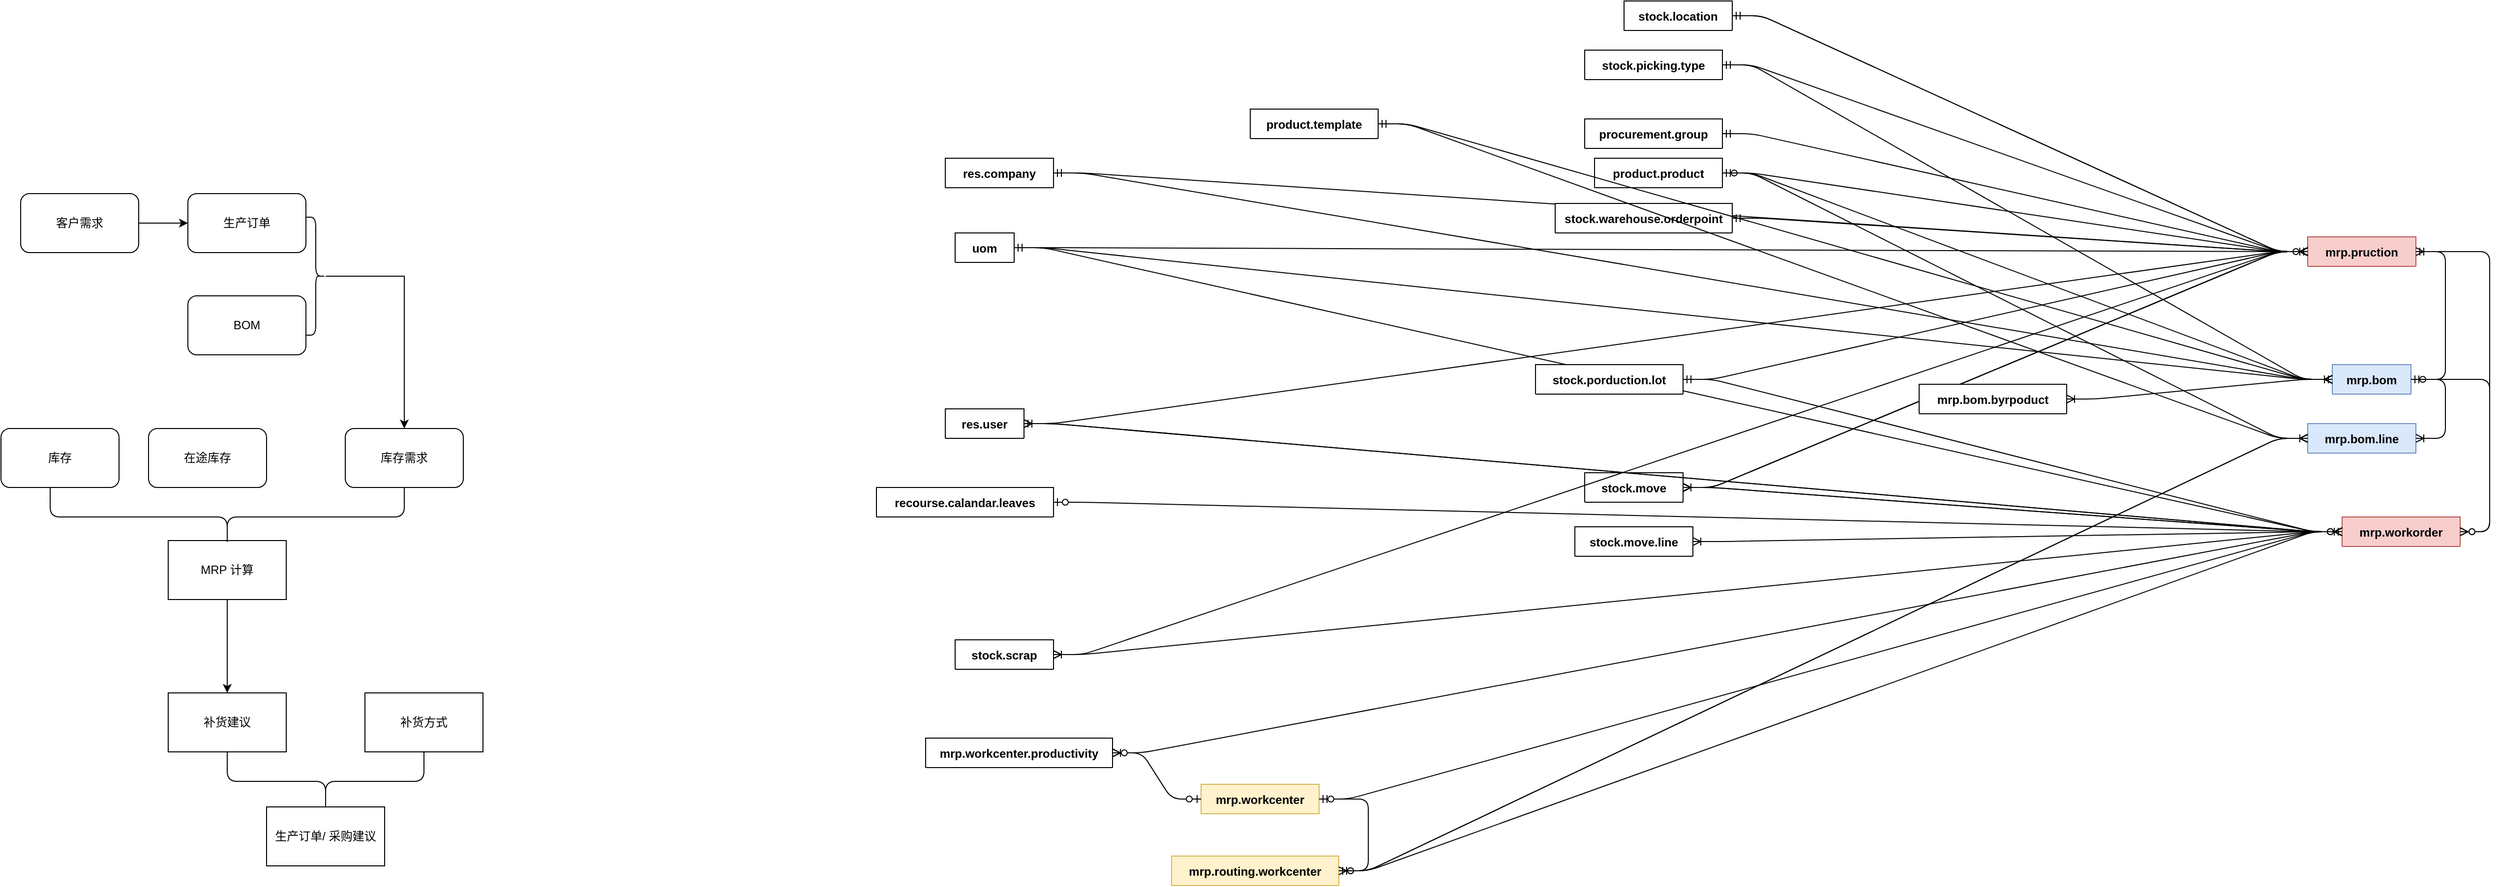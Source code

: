 <mxfile version="14.9.8" type="onedrive"><diagram id="R2lEEEUBdFMjLlhIrx00" name="Page-1"><mxGraphModel dx="2412" dy="1790" grid="1" gridSize="10" guides="1" tooltips="1" connect="1" arrows="1" fold="1" page="1" pageScale="1" pageWidth="850" pageHeight="1100" math="0" shadow="0" extFonts="Permanent Marker^https://fonts.googleapis.com/css?family=Permanent+Marker"><root><mxCell id="0"/><mxCell id="1" parent="0"/><mxCell id="C-vyLk0tnHw3VtMMgP7b-23" value="mrp.workorder" style="shape=table;startSize=30;container=1;collapsible=1;childLayout=tableLayout;fixedRows=1;rowLines=0;fontStyle=1;align=center;resizeLast=1;fillColor=#f8cecc;strokeColor=#b85450;" parent="1" vertex="1" collapsed="1"><mxGeometry x="2050" y="345" width="120" height="30" as="geometry"><mxRectangle x="120" y="120" width="250" height="940" as="alternateBounds"/></mxGeometry></mxCell><mxCell id="C-vyLk0tnHw3VtMMgP7b-24" value="" style="shape=partialRectangle;collapsible=0;dropTarget=0;pointerEvents=0;fillColor=none;points=[[0,0.5],[1,0.5]];portConstraint=eastwest;top=0;left=0;right=0;bottom=1;" parent="C-vyLk0tnHw3VtMMgP7b-23" vertex="1"><mxGeometry y="30" width="250" height="30" as="geometry"/></mxCell><mxCell id="C-vyLk0tnHw3VtMMgP7b-25" value="PK" style="shape=partialRectangle;overflow=hidden;connectable=0;fillColor=none;top=0;left=0;bottom=0;right=0;fontStyle=1;" parent="C-vyLk0tnHw3VtMMgP7b-24" vertex="1"><mxGeometry width="30" height="30" as="geometry"/></mxCell><mxCell id="C-vyLk0tnHw3VtMMgP7b-26" value="customer_id int NOT NULL " style="shape=partialRectangle;overflow=hidden;connectable=0;fillColor=none;top=0;left=0;bottom=0;right=0;align=left;spacingLeft=6;fontStyle=5;" parent="C-vyLk0tnHw3VtMMgP7b-24" vertex="1"><mxGeometry x="30" width="220" height="30" as="geometry"/></mxCell><mxCell id="C-vyLk0tnHw3VtMMgP7b-27" value="" style="shape=partialRectangle;collapsible=0;dropTarget=0;pointerEvents=0;fillColor=none;points=[[0,0.5],[1,0.5]];portConstraint=eastwest;top=0;left=0;right=0;bottom=0;" parent="C-vyLk0tnHw3VtMMgP7b-23" vertex="1"><mxGeometry y="60" width="250" height="30" as="geometry"/></mxCell><mxCell id="C-vyLk0tnHw3VtMMgP7b-28" value="" style="shape=partialRectangle;overflow=hidden;connectable=0;fillColor=none;top=0;left=0;bottom=0;right=0;" parent="C-vyLk0tnHw3VtMMgP7b-27" vertex="1"><mxGeometry width="30" height="30" as="geometry"/></mxCell><mxCell id="C-vyLk0tnHw3VtMMgP7b-29" value="name: Char" style="shape=partialRectangle;overflow=hidden;connectable=0;fillColor=none;top=0;left=0;bottom=0;right=0;align=left;spacingLeft=6;" parent="C-vyLk0tnHw3VtMMgP7b-27" vertex="1"><mxGeometry x="30" width="220" height="30" as="geometry"/></mxCell><mxCell id="HYb4SMw6jtdFHVuDjssh-1" value="" style="shape=partialRectangle;collapsible=0;dropTarget=0;pointerEvents=0;fillColor=none;points=[[0,0.5],[1,0.5]];portConstraint=eastwest;top=0;left=0;right=0;bottom=0;" parent="C-vyLk0tnHw3VtMMgP7b-23" vertex="1"><mxGeometry y="90" width="250" height="30" as="geometry"/></mxCell><mxCell id="HYb4SMw6jtdFHVuDjssh-2" value="" style="shape=partialRectangle;overflow=hidden;connectable=0;fillColor=none;top=0;left=0;bottom=0;right=0;" parent="HYb4SMw6jtdFHVuDjssh-1" vertex="1"><mxGeometry width="30" height="30" as="geometry"/></mxCell><mxCell id="HYb4SMw6jtdFHVuDjssh-3" value="workcenter_id" style="shape=partialRectangle;overflow=hidden;connectable=0;fillColor=none;top=0;left=0;bottom=0;right=0;align=left;spacingLeft=6;" parent="HYb4SMw6jtdFHVuDjssh-1" vertex="1"><mxGeometry x="30" width="220" height="30" as="geometry"/></mxCell><mxCell id="HYb4SMw6jtdFHVuDjssh-4" value="" style="shape=partialRectangle;collapsible=0;dropTarget=0;pointerEvents=0;fillColor=none;points=[[0,0.5],[1,0.5]];portConstraint=eastwest;top=0;left=0;right=0;bottom=0;" parent="C-vyLk0tnHw3VtMMgP7b-23" vertex="1"><mxGeometry y="120" width="250" height="30" as="geometry"/></mxCell><mxCell id="HYb4SMw6jtdFHVuDjssh-5" value="" style="shape=partialRectangle;overflow=hidden;connectable=0;fillColor=none;top=0;left=0;bottom=0;right=0;" parent="HYb4SMw6jtdFHVuDjssh-4" vertex="1"><mxGeometry width="30" height="30" as="geometry"/></mxCell><mxCell id="HYb4SMw6jtdFHVuDjssh-6" value="working_state: selection" style="shape=partialRectangle;overflow=hidden;connectable=0;fillColor=none;top=0;left=0;bottom=0;right=0;align=left;spacingLeft=6;" parent="HYb4SMw6jtdFHVuDjssh-4" vertex="1"><mxGeometry x="30" width="220" height="30" as="geometry"/></mxCell><mxCell id="HYb4SMw6jtdFHVuDjssh-7" value="" style="shape=partialRectangle;collapsible=0;dropTarget=0;pointerEvents=0;fillColor=none;points=[[0,0.5],[1,0.5]];portConstraint=eastwest;top=0;left=0;right=0;bottom=0;" parent="C-vyLk0tnHw3VtMMgP7b-23" vertex="1"><mxGeometry y="150" width="250" height="30" as="geometry"/></mxCell><mxCell id="HYb4SMw6jtdFHVuDjssh-8" value="" style="shape=partialRectangle;overflow=hidden;connectable=0;fillColor=none;top=0;left=0;bottom=0;right=0;" parent="HYb4SMw6jtdFHVuDjssh-7" vertex="1"><mxGeometry width="30" height="30" as="geometry"/></mxCell><mxCell id="HYb4SMw6jtdFHVuDjssh-9" value="product_id: ?" style="shape=partialRectangle;overflow=hidden;connectable=0;fillColor=none;top=0;left=0;bottom=0;right=0;align=left;spacingLeft=6;" parent="HYb4SMw6jtdFHVuDjssh-7" vertex="1"><mxGeometry x="30" width="220" height="30" as="geometry"/></mxCell><mxCell id="HYb4SMw6jtdFHVuDjssh-10" value="" style="shape=partialRectangle;collapsible=0;dropTarget=0;pointerEvents=0;fillColor=none;points=[[0,0.5],[1,0.5]];portConstraint=eastwest;top=0;left=0;right=0;bottom=0;" parent="C-vyLk0tnHw3VtMMgP7b-23" vertex="1"><mxGeometry y="180" width="250" height="30" as="geometry"/></mxCell><mxCell id="HYb4SMw6jtdFHVuDjssh-11" value="" style="shape=partialRectangle;overflow=hidden;connectable=0;fillColor=none;top=0;left=0;bottom=0;right=0;" parent="HYb4SMw6jtdFHVuDjssh-10" vertex="1"><mxGeometry width="30" height="30" as="geometry"/></mxCell><mxCell id="HYb4SMw6jtdFHVuDjssh-12" value="product_tracking" style="shape=partialRectangle;overflow=hidden;connectable=0;fillColor=none;top=0;left=0;bottom=0;right=0;align=left;spacingLeft=6;" parent="HYb4SMw6jtdFHVuDjssh-10" vertex="1"><mxGeometry x="30" width="220" height="30" as="geometry"/></mxCell><mxCell id="HYb4SMw6jtdFHVuDjssh-27" value="" style="shape=partialRectangle;collapsible=0;dropTarget=0;pointerEvents=0;fillColor=none;points=[[0,0.5],[1,0.5]];portConstraint=eastwest;top=0;left=0;right=0;bottom=0;" parent="C-vyLk0tnHw3VtMMgP7b-23" vertex="1"><mxGeometry y="210" width="250" height="30" as="geometry"/></mxCell><mxCell id="HYb4SMw6jtdFHVuDjssh-28" value="" style="shape=partialRectangle;overflow=hidden;connectable=0;fillColor=none;top=0;left=0;bottom=0;right=0;" parent="HYb4SMw6jtdFHVuDjssh-27" vertex="1"><mxGeometry width="30" height="30" as="geometry"/></mxCell><mxCell id="HYb4SMw6jtdFHVuDjssh-29" value="product_uom_id" style="shape=partialRectangle;overflow=hidden;connectable=0;fillColor=none;top=0;left=0;bottom=0;right=0;align=left;spacingLeft=6;" parent="HYb4SMw6jtdFHVuDjssh-27" vertex="1"><mxGeometry x="30" width="220" height="30" as="geometry"/></mxCell><mxCell id="HYb4SMw6jtdFHVuDjssh-30" value="" style="shape=partialRectangle;collapsible=0;dropTarget=0;pointerEvents=0;fillColor=none;points=[[0,0.5],[1,0.5]];portConstraint=eastwest;top=0;left=0;right=0;bottom=0;" parent="C-vyLk0tnHw3VtMMgP7b-23" vertex="1"><mxGeometry y="240" width="250" height="30" as="geometry"/></mxCell><mxCell id="HYb4SMw6jtdFHVuDjssh-31" value="" style="shape=partialRectangle;overflow=hidden;connectable=0;fillColor=none;top=0;left=0;bottom=0;right=0;" parent="HYb4SMw6jtdFHVuDjssh-30" vertex="1"><mxGeometry width="30" height="30" as="geometry"/></mxCell><mxCell id="HYb4SMw6jtdFHVuDjssh-32" value="production_id" style="shape=partialRectangle;overflow=hidden;connectable=0;fillColor=none;top=0;left=0;bottom=0;right=0;align=left;spacingLeft=6;" parent="HYb4SMw6jtdFHVuDjssh-30" vertex="1"><mxGeometry x="30" width="220" height="30" as="geometry"/></mxCell><mxCell id="HYb4SMw6jtdFHVuDjssh-33" value="" style="shape=partialRectangle;collapsible=0;dropTarget=0;pointerEvents=0;fillColor=none;points=[[0,0.5],[1,0.5]];portConstraint=eastwest;top=0;left=0;right=0;bottom=0;" parent="C-vyLk0tnHw3VtMMgP7b-23" vertex="1"><mxGeometry y="270" width="250" height="30" as="geometry"/></mxCell><mxCell id="HYb4SMw6jtdFHVuDjssh-34" value="" style="shape=partialRectangle;overflow=hidden;connectable=0;fillColor=none;top=0;left=0;bottom=0;right=0;" parent="HYb4SMw6jtdFHVuDjssh-33" vertex="1"><mxGeometry width="30" height="30" as="geometry"/></mxCell><mxCell id="HYb4SMw6jtdFHVuDjssh-35" value="production_availablity: selection" style="shape=partialRectangle;overflow=hidden;connectable=0;fillColor=none;top=0;left=0;bottom=0;right=0;align=left;spacingLeft=6;" parent="HYb4SMw6jtdFHVuDjssh-33" vertex="1"><mxGeometry x="30" width="220" height="30" as="geometry"/></mxCell><mxCell id="HYb4SMw6jtdFHVuDjssh-36" value="" style="shape=partialRectangle;collapsible=0;dropTarget=0;pointerEvents=0;fillColor=none;points=[[0,0.5],[1,0.5]];portConstraint=eastwest;top=0;left=0;right=0;bottom=0;" parent="C-vyLk0tnHw3VtMMgP7b-23" vertex="1"><mxGeometry y="300" width="250" height="30" as="geometry"/></mxCell><mxCell id="HYb4SMw6jtdFHVuDjssh-37" value="" style="shape=partialRectangle;overflow=hidden;connectable=0;fillColor=none;top=0;left=0;bottom=0;right=0;" parent="HYb4SMw6jtdFHVuDjssh-36" vertex="1"><mxGeometry width="30" height="30" as="geometry"/></mxCell><mxCell id="HYb4SMw6jtdFHVuDjssh-38" value="production_state" style="shape=partialRectangle;overflow=hidden;connectable=0;fillColor=none;top=0;left=0;bottom=0;right=0;align=left;spacingLeft=6;" parent="HYb4SMw6jtdFHVuDjssh-36" vertex="1"><mxGeometry x="30" width="220" height="30" as="geometry"/></mxCell><mxCell id="HYb4SMw6jtdFHVuDjssh-39" value="" style="shape=partialRectangle;collapsible=0;dropTarget=0;pointerEvents=0;fillColor=none;points=[[0,0.5],[1,0.5]];portConstraint=eastwest;top=0;left=0;right=0;bottom=0;" parent="C-vyLk0tnHw3VtMMgP7b-23" vertex="1"><mxGeometry y="330" width="250" height="30" as="geometry"/></mxCell><mxCell id="HYb4SMw6jtdFHVuDjssh-40" value="" style="shape=partialRectangle;overflow=hidden;connectable=0;fillColor=none;top=0;left=0;bottom=0;right=0;" parent="HYb4SMw6jtdFHVuDjssh-39" vertex="1"><mxGeometry width="30" height="30" as="geometry"/></mxCell><mxCell id="HYb4SMw6jtdFHVuDjssh-41" value="production_bom_id" style="shape=partialRectangle;overflow=hidden;connectable=0;fillColor=none;top=0;left=0;bottom=0;right=0;align=left;spacingLeft=6;" parent="HYb4SMw6jtdFHVuDjssh-39" vertex="1"><mxGeometry x="30" width="220" height="30" as="geometry"/></mxCell><mxCell id="HYb4SMw6jtdFHVuDjssh-42" value="" style="shape=partialRectangle;collapsible=0;dropTarget=0;pointerEvents=0;fillColor=none;points=[[0,0.5],[1,0.5]];portConstraint=eastwest;top=0;left=0;right=0;bottom=0;" parent="C-vyLk0tnHw3VtMMgP7b-23" vertex="1"><mxGeometry y="360" width="250" height="30" as="geometry"/></mxCell><mxCell id="HYb4SMw6jtdFHVuDjssh-43" value="" style="shape=partialRectangle;overflow=hidden;connectable=0;fillColor=none;top=0;left=0;bottom=0;right=0;" parent="HYb4SMw6jtdFHVuDjssh-42" vertex="1"><mxGeometry width="30" height="30" as="geometry"/></mxCell><mxCell id="HYb4SMw6jtdFHVuDjssh-44" value="leave_id" style="shape=partialRectangle;overflow=hidden;connectable=0;fillColor=none;top=0;left=0;bottom=0;right=0;align=left;spacingLeft=6;" parent="HYb4SMw6jtdFHVuDjssh-42" vertex="1"><mxGeometry x="30" width="220" height="30" as="geometry"/></mxCell><mxCell id="q3SiCqAoqY0eqai3Fecw-1" value="" style="shape=partialRectangle;collapsible=0;dropTarget=0;pointerEvents=0;fillColor=none;points=[[0,0.5],[1,0.5]];portConstraint=eastwest;top=0;left=0;right=0;bottom=0;" parent="C-vyLk0tnHw3VtMMgP7b-23" vertex="1"><mxGeometry y="390" width="250" height="30" as="geometry"/></mxCell><mxCell id="q3SiCqAoqY0eqai3Fecw-2" value="" style="shape=partialRectangle;overflow=hidden;connectable=0;fillColor=none;top=0;left=0;bottom=0;right=0;" parent="q3SiCqAoqY0eqai3Fecw-1" vertex="1"><mxGeometry width="30" height="30" as="geometry"/></mxCell><mxCell id="q3SiCqAoqY0eqai3Fecw-3" value="date_planned_start" style="shape=partialRectangle;overflow=hidden;connectable=0;fillColor=none;top=0;left=0;bottom=0;right=0;align=left;spacingLeft=6;" parent="q3SiCqAoqY0eqai3Fecw-1" vertex="1"><mxGeometry x="30" width="220" height="30" as="geometry"/></mxCell><mxCell id="q3SiCqAoqY0eqai3Fecw-4" value="" style="shape=partialRectangle;collapsible=0;dropTarget=0;pointerEvents=0;fillColor=none;points=[[0,0.5],[1,0.5]];portConstraint=eastwest;top=0;left=0;right=0;bottom=0;" parent="C-vyLk0tnHw3VtMMgP7b-23" vertex="1"><mxGeometry y="420" width="250" height="30" as="geometry"/></mxCell><mxCell id="q3SiCqAoqY0eqai3Fecw-5" value="" style="shape=partialRectangle;overflow=hidden;connectable=0;fillColor=none;top=0;left=0;bottom=0;right=0;" parent="q3SiCqAoqY0eqai3Fecw-4" vertex="1"><mxGeometry width="30" height="30" as="geometry"/></mxCell><mxCell id="q3SiCqAoqY0eqai3Fecw-6" value="date_planned_finish" style="shape=partialRectangle;overflow=hidden;connectable=0;fillColor=none;top=0;left=0;bottom=0;right=0;align=left;spacingLeft=6;" parent="q3SiCqAoqY0eqai3Fecw-4" vertex="1"><mxGeometry x="30" width="220" height="30" as="geometry"/></mxCell><mxCell id="q3SiCqAoqY0eqai3Fecw-7" value="" style="shape=partialRectangle;collapsible=0;dropTarget=0;pointerEvents=0;fillColor=none;points=[[0,0.5],[1,0.5]];portConstraint=eastwest;top=0;left=0;right=0;bottom=0;" parent="C-vyLk0tnHw3VtMMgP7b-23" vertex="1"><mxGeometry y="450" width="250" height="30" as="geometry"/></mxCell><mxCell id="q3SiCqAoqY0eqai3Fecw-8" value="" style="shape=partialRectangle;overflow=hidden;connectable=0;fillColor=none;top=0;left=0;bottom=0;right=0;" parent="q3SiCqAoqY0eqai3Fecw-7" vertex="1"><mxGeometry width="30" height="30" as="geometry"/></mxCell><mxCell id="q3SiCqAoqY0eqai3Fecw-9" value="date_start" style="shape=partialRectangle;overflow=hidden;connectable=0;fillColor=none;top=0;left=0;bottom=0;right=0;align=left;spacingLeft=6;" parent="q3SiCqAoqY0eqai3Fecw-7" vertex="1"><mxGeometry x="30" width="220" height="30" as="geometry"/></mxCell><mxCell id="q3SiCqAoqY0eqai3Fecw-38" value="" style="shape=partialRectangle;collapsible=0;dropTarget=0;pointerEvents=0;fillColor=none;points=[[0,0.5],[1,0.5]];portConstraint=eastwest;top=0;left=0;right=0;bottom=0;" parent="C-vyLk0tnHw3VtMMgP7b-23" vertex="1"><mxGeometry y="480" width="250" height="30" as="geometry"/></mxCell><mxCell id="q3SiCqAoqY0eqai3Fecw-39" value="" style="shape=partialRectangle;overflow=hidden;connectable=0;fillColor=none;top=0;left=0;bottom=0;right=0;" parent="q3SiCqAoqY0eqai3Fecw-38" vertex="1"><mxGeometry width="30" height="30" as="geometry"/></mxCell><mxCell id="q3SiCqAoqY0eqai3Fecw-40" value="date_finished" style="shape=partialRectangle;overflow=hidden;connectable=0;fillColor=none;top=0;left=0;bottom=0;right=0;align=left;spacingLeft=6;" parent="q3SiCqAoqY0eqai3Fecw-38" vertex="1"><mxGeometry x="30" width="220" height="30" as="geometry"/></mxCell><mxCell id="q3SiCqAoqY0eqai3Fecw-41" value="" style="shape=partialRectangle;collapsible=0;dropTarget=0;pointerEvents=0;fillColor=none;points=[[0,0.5],[1,0.5]];portConstraint=eastwest;top=0;left=0;right=0;bottom=0;" parent="C-vyLk0tnHw3VtMMgP7b-23" vertex="1"><mxGeometry y="510" width="250" height="30" as="geometry"/></mxCell><mxCell id="q3SiCqAoqY0eqai3Fecw-42" value="" style="shape=partialRectangle;overflow=hidden;connectable=0;fillColor=none;top=0;left=0;bottom=0;right=0;" parent="q3SiCqAoqY0eqai3Fecw-41" vertex="1"><mxGeometry width="30" height="30" as="geometry"/></mxCell><mxCell id="q3SiCqAoqY0eqai3Fecw-43" value="operation_id" style="shape=partialRectangle;overflow=hidden;connectable=0;fillColor=none;top=0;left=0;bottom=0;right=0;align=left;spacingLeft=6;" parent="q3SiCqAoqY0eqai3Fecw-41" vertex="1"><mxGeometry x="30" width="220" height="30" as="geometry"/></mxCell><mxCell id="q3SiCqAoqY0eqai3Fecw-44" value="" style="shape=partialRectangle;collapsible=0;dropTarget=0;pointerEvents=0;fillColor=none;points=[[0,0.5],[1,0.5]];portConstraint=eastwest;top=0;left=0;right=0;bottom=0;" parent="C-vyLk0tnHw3VtMMgP7b-23" vertex="1"><mxGeometry y="540" width="250" height="30" as="geometry"/></mxCell><mxCell id="q3SiCqAoqY0eqai3Fecw-45" value="" style="shape=partialRectangle;overflow=hidden;connectable=0;fillColor=none;top=0;left=0;bottom=0;right=0;" parent="q3SiCqAoqY0eqai3Fecw-44" vertex="1"><mxGeometry width="30" height="30" as="geometry"/></mxCell><mxCell id="q3SiCqAoqY0eqai3Fecw-46" value="work_sheet: Binary" style="shape=partialRectangle;overflow=hidden;connectable=0;fillColor=none;top=0;left=0;bottom=0;right=0;align=left;spacingLeft=6;" parent="q3SiCqAoqY0eqai3Fecw-44" vertex="1"><mxGeometry x="30" width="220" height="30" as="geometry"/></mxCell><mxCell id="q3SiCqAoqY0eqai3Fecw-47" value="" style="shape=partialRectangle;collapsible=0;dropTarget=0;pointerEvents=0;fillColor=none;points=[[0,0.5],[1,0.5]];portConstraint=eastwest;top=0;left=0;right=0;bottom=0;" parent="C-vyLk0tnHw3VtMMgP7b-23" vertex="1"><mxGeometry y="570" width="250" height="30" as="geometry"/></mxCell><mxCell id="q3SiCqAoqY0eqai3Fecw-48" value="" style="shape=partialRectangle;overflow=hidden;connectable=0;fillColor=none;top=0;left=0;bottom=0;right=0;" parent="q3SiCqAoqY0eqai3Fecw-47" vertex="1"><mxGeometry width="30" height="30" as="geometry"/></mxCell><mxCell id="q3SiCqAoqY0eqai3Fecw-49" value="work_sheet_type: selection" style="shape=partialRectangle;overflow=hidden;connectable=0;fillColor=none;top=0;left=0;bottom=0;right=0;align=left;spacingLeft=6;" parent="q3SiCqAoqY0eqai3Fecw-47" vertex="1"><mxGeometry x="30" width="220" height="30" as="geometry"/></mxCell><mxCell id="q3SiCqAoqY0eqai3Fecw-50" value="" style="shape=partialRectangle;collapsible=0;dropTarget=0;pointerEvents=0;fillColor=none;points=[[0,0.5],[1,0.5]];portConstraint=eastwest;top=0;left=0;right=0;bottom=0;" parent="C-vyLk0tnHw3VtMMgP7b-23" vertex="1"><mxGeometry y="600" width="250" height="30" as="geometry"/></mxCell><mxCell id="q3SiCqAoqY0eqai3Fecw-51" value="" style="shape=partialRectangle;overflow=hidden;connectable=0;fillColor=none;top=0;left=0;bottom=0;right=0;" parent="q3SiCqAoqY0eqai3Fecw-50" vertex="1"><mxGeometry width="30" height="30" as="geometry"/></mxCell><mxCell id="q3SiCqAoqY0eqai3Fecw-52" value="move_raw_ids" style="shape=partialRectangle;overflow=hidden;connectable=0;fillColor=none;top=0;left=0;bottom=0;right=0;align=left;spacingLeft=6;" parent="q3SiCqAoqY0eqai3Fecw-50" vertex="1"><mxGeometry x="30" width="220" height="30" as="geometry"/></mxCell><mxCell id="q3SiCqAoqY0eqai3Fecw-53" value="" style="shape=partialRectangle;collapsible=0;dropTarget=0;pointerEvents=0;fillColor=none;points=[[0,0.5],[1,0.5]];portConstraint=eastwest;top=0;left=0;right=0;bottom=0;" parent="C-vyLk0tnHw3VtMMgP7b-23" vertex="1"><mxGeometry y="630" width="250" height="30" as="geometry"/></mxCell><mxCell id="q3SiCqAoqY0eqai3Fecw-54" value="" style="shape=partialRectangle;overflow=hidden;connectable=0;fillColor=none;top=0;left=0;bottom=0;right=0;" parent="q3SiCqAoqY0eqai3Fecw-53" vertex="1"><mxGeometry width="30" height="30" as="geometry"/></mxCell><mxCell id="q3SiCqAoqY0eqai3Fecw-55" value="move_finished_ids" style="shape=partialRectangle;overflow=hidden;connectable=0;fillColor=none;top=0;left=0;bottom=0;right=0;align=left;spacingLeft=6;" parent="q3SiCqAoqY0eqai3Fecw-53" vertex="1"><mxGeometry x="30" width="220" height="30" as="geometry"/></mxCell><mxCell id="q3SiCqAoqY0eqai3Fecw-70" value="" style="shape=partialRectangle;collapsible=0;dropTarget=0;pointerEvents=0;fillColor=none;points=[[0,0.5],[1,0.5]];portConstraint=eastwest;top=0;left=0;right=0;bottom=0;" parent="C-vyLk0tnHw3VtMMgP7b-23" vertex="1"><mxGeometry y="660" width="250" height="30" as="geometry"/></mxCell><mxCell id="q3SiCqAoqY0eqai3Fecw-71" value="" style="shape=partialRectangle;overflow=hidden;connectable=0;fillColor=none;top=0;left=0;bottom=0;right=0;" parent="q3SiCqAoqY0eqai3Fecw-70" vertex="1"><mxGeometry width="30" height="30" as="geometry"/></mxCell><mxCell id="q3SiCqAoqY0eqai3Fecw-72" value="move_line_ids" style="shape=partialRectangle;overflow=hidden;connectable=0;fillColor=none;top=0;left=0;bottom=0;right=0;align=left;spacingLeft=6;" parent="q3SiCqAoqY0eqai3Fecw-70" vertex="1"><mxGeometry x="30" width="220" height="30" as="geometry"/></mxCell><mxCell id="q3SiCqAoqY0eqai3Fecw-73" value="" style="shape=partialRectangle;collapsible=0;dropTarget=0;pointerEvents=0;fillColor=none;points=[[0,0.5],[1,0.5]];portConstraint=eastwest;top=0;left=0;right=0;bottom=0;" parent="C-vyLk0tnHw3VtMMgP7b-23" vertex="1"><mxGeometry y="690" width="250" height="30" as="geometry"/></mxCell><mxCell id="q3SiCqAoqY0eqai3Fecw-74" value="" style="shape=partialRectangle;overflow=hidden;connectable=0;fillColor=none;top=0;left=0;bottom=0;right=0;" parent="q3SiCqAoqY0eqai3Fecw-73" vertex="1"><mxGeometry width="30" height="30" as="geometry"/></mxCell><mxCell id="q3SiCqAoqY0eqai3Fecw-75" value="finished_lot_id" style="shape=partialRectangle;overflow=hidden;connectable=0;fillColor=none;top=0;left=0;bottom=0;right=0;align=left;spacingLeft=6;" parent="q3SiCqAoqY0eqai3Fecw-73" vertex="1"><mxGeometry x="30" width="220" height="30" as="geometry"/></mxCell><mxCell id="q3SiCqAoqY0eqai3Fecw-76" value="" style="shape=partialRectangle;collapsible=0;dropTarget=0;pointerEvents=0;fillColor=none;points=[[0,0.5],[1,0.5]];portConstraint=eastwest;top=0;left=0;right=0;bottom=0;" parent="C-vyLk0tnHw3VtMMgP7b-23" vertex="1"><mxGeometry y="720" width="250" height="30" as="geometry"/></mxCell><mxCell id="q3SiCqAoqY0eqai3Fecw-77" value="" style="shape=partialRectangle;overflow=hidden;connectable=0;fillColor=none;top=0;left=0;bottom=0;right=0;" parent="q3SiCqAoqY0eqai3Fecw-76" vertex="1"><mxGeometry width="30" height="30" as="geometry"/></mxCell><mxCell id="q3SiCqAoqY0eqai3Fecw-78" value="time_ids" style="shape=partialRectangle;overflow=hidden;connectable=0;fillColor=none;top=0;left=0;bottom=0;right=0;align=left;spacingLeft=6;" parent="q3SiCqAoqY0eqai3Fecw-76" vertex="1"><mxGeometry x="30" width="220" height="30" as="geometry"/></mxCell><mxCell id="q3SiCqAoqY0eqai3Fecw-122" value="" style="shape=partialRectangle;collapsible=0;dropTarget=0;pointerEvents=0;fillColor=none;points=[[0,0.5],[1,0.5]];portConstraint=eastwest;top=0;left=0;right=0;bottom=0;" parent="C-vyLk0tnHw3VtMMgP7b-23" vertex="1"><mxGeometry y="750" width="250" height="30" as="geometry"/></mxCell><mxCell id="q3SiCqAoqY0eqai3Fecw-123" value="" style="shape=partialRectangle;overflow=hidden;connectable=0;fillColor=none;top=0;left=0;bottom=0;right=0;" parent="q3SiCqAoqY0eqai3Fecw-122" vertex="1"><mxGeometry width="30" height="30" as="geometry"/></mxCell><mxCell id="q3SiCqAoqY0eqai3Fecw-124" value="working_user_ids" style="shape=partialRectangle;overflow=hidden;connectable=0;fillColor=none;top=0;left=0;bottom=0;right=0;align=left;spacingLeft=6;" parent="q3SiCqAoqY0eqai3Fecw-122" vertex="1"><mxGeometry x="30" width="220" height="30" as="geometry"/></mxCell><mxCell id="q3SiCqAoqY0eqai3Fecw-125" value="" style="shape=partialRectangle;collapsible=0;dropTarget=0;pointerEvents=0;fillColor=none;points=[[0,0.5],[1,0.5]];portConstraint=eastwest;top=0;left=0;right=0;bottom=0;" parent="C-vyLk0tnHw3VtMMgP7b-23" vertex="1"><mxGeometry y="780" width="250" height="30" as="geometry"/></mxCell><mxCell id="q3SiCqAoqY0eqai3Fecw-126" value="" style="shape=partialRectangle;overflow=hidden;connectable=0;fillColor=none;top=0;left=0;bottom=0;right=0;" parent="q3SiCqAoqY0eqai3Fecw-125" vertex="1"><mxGeometry width="30" height="30" as="geometry"/></mxCell><mxCell id="q3SiCqAoqY0eqai3Fecw-127" value="last_working_user_id" style="shape=partialRectangle;overflow=hidden;connectable=0;fillColor=none;top=0;left=0;bottom=0;right=0;align=left;spacingLeft=6;" parent="q3SiCqAoqY0eqai3Fecw-125" vertex="1"><mxGeometry x="30" width="220" height="30" as="geometry"/></mxCell><mxCell id="q3SiCqAoqY0eqai3Fecw-128" value="" style="shape=partialRectangle;collapsible=0;dropTarget=0;pointerEvents=0;fillColor=none;points=[[0,0.5],[1,0.5]];portConstraint=eastwest;top=0;left=0;right=0;bottom=0;" parent="C-vyLk0tnHw3VtMMgP7b-23" vertex="1"><mxGeometry y="810" width="250" height="30" as="geometry"/></mxCell><mxCell id="q3SiCqAoqY0eqai3Fecw-129" value="" style="shape=partialRectangle;overflow=hidden;connectable=0;fillColor=none;top=0;left=0;bottom=0;right=0;" parent="q3SiCqAoqY0eqai3Fecw-128" vertex="1"><mxGeometry width="30" height="30" as="geometry"/></mxCell><mxCell id="q3SiCqAoqY0eqai3Fecw-130" value="next_work_order_id" style="shape=partialRectangle;overflow=hidden;connectable=0;fillColor=none;top=0;left=0;bottom=0;right=0;align=left;spacingLeft=6;" parent="q3SiCqAoqY0eqai3Fecw-128" vertex="1"><mxGeometry x="30" width="220" height="30" as="geometry"/></mxCell><mxCell id="q3SiCqAoqY0eqai3Fecw-131" value="" style="shape=partialRectangle;collapsible=0;dropTarget=0;pointerEvents=0;fillColor=none;points=[[0,0.5],[1,0.5]];portConstraint=eastwest;top=0;left=0;right=0;bottom=0;" parent="C-vyLk0tnHw3VtMMgP7b-23" vertex="1"><mxGeometry y="840" width="250" height="30" as="geometry"/></mxCell><mxCell id="q3SiCqAoqY0eqai3Fecw-132" value="" style="shape=partialRectangle;overflow=hidden;connectable=0;fillColor=none;top=0;left=0;bottom=0;right=0;" parent="q3SiCqAoqY0eqai3Fecw-131" vertex="1"><mxGeometry width="30" height="30" as="geometry"/></mxCell><mxCell id="q3SiCqAoqY0eqai3Fecw-133" value="scrap_ids" style="shape=partialRectangle;overflow=hidden;connectable=0;fillColor=none;top=0;left=0;bottom=0;right=0;align=left;spacingLeft=6;" parent="q3SiCqAoqY0eqai3Fecw-131" vertex="1"><mxGeometry x="30" width="220" height="30" as="geometry"/></mxCell><mxCell id="q3SiCqAoqY0eqai3Fecw-134" value="" style="shape=partialRectangle;collapsible=0;dropTarget=0;pointerEvents=0;fillColor=none;points=[[0,0.5],[1,0.5]];portConstraint=eastwest;top=0;left=0;right=0;bottom=0;" parent="C-vyLk0tnHw3VtMMgP7b-23" vertex="1"><mxGeometry y="870" width="250" height="30" as="geometry"/></mxCell><mxCell id="q3SiCqAoqY0eqai3Fecw-135" value="" style="shape=partialRectangle;overflow=hidden;connectable=0;fillColor=none;top=0;left=0;bottom=0;right=0;" parent="q3SiCqAoqY0eqai3Fecw-134" vertex="1"><mxGeometry width="30" height="30" as="geometry"/></mxCell><mxCell id="q3SiCqAoqY0eqai3Fecw-136" value="" style="shape=partialRectangle;overflow=hidden;connectable=0;fillColor=none;top=0;left=0;bottom=0;right=0;align=left;spacingLeft=6;" parent="q3SiCqAoqY0eqai3Fecw-134" vertex="1"><mxGeometry x="30" width="220" height="30" as="geometry"/></mxCell><mxCell id="q3SiCqAoqY0eqai3Fecw-137" value="" style="shape=partialRectangle;collapsible=0;dropTarget=0;pointerEvents=0;fillColor=none;points=[[0,0.5],[1,0.5]];portConstraint=eastwest;top=0;left=0;right=0;bottom=0;" parent="C-vyLk0tnHw3VtMMgP7b-23" vertex="1"><mxGeometry y="900" width="250" height="30" as="geometry"/></mxCell><mxCell id="q3SiCqAoqY0eqai3Fecw-138" value="" style="shape=partialRectangle;overflow=hidden;connectable=0;fillColor=none;top=0;left=0;bottom=0;right=0;" parent="q3SiCqAoqY0eqai3Fecw-137" vertex="1"><mxGeometry width="30" height="30" as="geometry"/></mxCell><mxCell id="q3SiCqAoqY0eqai3Fecw-139" value="" style="shape=partialRectangle;overflow=hidden;connectable=0;fillColor=none;top=0;left=0;bottom=0;right=0;align=left;spacingLeft=6;" parent="q3SiCqAoqY0eqai3Fecw-137" vertex="1"><mxGeometry x="30" width="220" height="30" as="geometry"/></mxCell><mxCell id="q3SiCqAoqY0eqai3Fecw-169" value="" style="edgeStyle=entityRelationEdgeStyle;fontSize=12;html=1;endArrow=ERzeroToMany;startArrow=ERmandOne;" parent="C-vyLk0tnHw3VtMMgP7b-23" source="C-vyLk0tnHw3VtMMgP7b-23" target="q3SiCqAoqY0eqai3Fecw-128" edge="1"><mxGeometry width="100" height="100" relative="1" as="geometry"><mxPoint x="250" y="800" as="sourcePoint"/><mxPoint x="350" y="700" as="targetPoint"/></mxGeometry></mxCell><mxCell id="HYb4SMw6jtdFHVuDjssh-13" value="mrp.workcenter" style="shape=table;startSize=30;container=1;collapsible=1;childLayout=tableLayout;fixedRows=1;rowLines=0;fontStyle=1;align=center;resizeLast=1;fillColor=#fff2cc;strokeColor=#d6b656;" parent="1" vertex="1" collapsed="1"><mxGeometry x="890" y="617" width="120" height="30" as="geometry"><mxRectangle x="560" y="50" width="180" height="400" as="alternateBounds"/></mxGeometry></mxCell><mxCell id="HYb4SMw6jtdFHVuDjssh-14" value="" style="shape=partialRectangle;collapsible=0;dropTarget=0;pointerEvents=0;fillColor=none;top=0;left=0;bottom=1;right=0;points=[[0,0.5],[1,0.5]];portConstraint=eastwest;" parent="HYb4SMw6jtdFHVuDjssh-13" vertex="1"><mxGeometry y="30" width="180" height="30" as="geometry"/></mxCell><mxCell id="HYb4SMw6jtdFHVuDjssh-15" value="PK" style="shape=partialRectangle;connectable=0;fillColor=none;top=0;left=0;bottom=0;right=0;fontStyle=1;overflow=hidden;" parent="HYb4SMw6jtdFHVuDjssh-14" vertex="1"><mxGeometry width="30" height="30" as="geometry"/></mxCell><mxCell id="HYb4SMw6jtdFHVuDjssh-16" value="UniqueID" style="shape=partialRectangle;connectable=0;fillColor=none;top=0;left=0;bottom=0;right=0;align=left;spacingLeft=6;fontStyle=5;overflow=hidden;" parent="HYb4SMw6jtdFHVuDjssh-14" vertex="1"><mxGeometry x="30" width="150" height="30" as="geometry"/></mxCell><mxCell id="HYb4SMw6jtdFHVuDjssh-17" value="" style="shape=partialRectangle;collapsible=0;dropTarget=0;pointerEvents=0;fillColor=none;top=0;left=0;bottom=0;right=0;points=[[0,0.5],[1,0.5]];portConstraint=eastwest;" parent="HYb4SMw6jtdFHVuDjssh-13" vertex="1"><mxGeometry y="60" width="180" height="30" as="geometry"/></mxCell><mxCell id="HYb4SMw6jtdFHVuDjssh-18" value="" style="shape=partialRectangle;connectable=0;fillColor=none;top=0;left=0;bottom=0;right=0;editable=1;overflow=hidden;" parent="HYb4SMw6jtdFHVuDjssh-17" vertex="1"><mxGeometry width="30" height="30" as="geometry"/></mxCell><mxCell id="HYb4SMw6jtdFHVuDjssh-19" value="name: Char" style="shape=partialRectangle;connectable=0;fillColor=none;top=0;left=0;bottom=0;right=0;align=left;spacingLeft=6;overflow=hidden;" parent="HYb4SMw6jtdFHVuDjssh-17" vertex="1"><mxGeometry x="30" width="150" height="30" as="geometry"/></mxCell><mxCell id="HYb4SMw6jtdFHVuDjssh-20" value="" style="shape=partialRectangle;collapsible=0;dropTarget=0;pointerEvents=0;fillColor=none;top=0;left=0;bottom=0;right=0;points=[[0,0.5],[1,0.5]];portConstraint=eastwest;" parent="HYb4SMw6jtdFHVuDjssh-13" vertex="1"><mxGeometry y="90" width="180" height="30" as="geometry"/></mxCell><mxCell id="HYb4SMw6jtdFHVuDjssh-21" value="" style="shape=partialRectangle;connectable=0;fillColor=none;top=0;left=0;bottom=0;right=0;editable=1;overflow=hidden;" parent="HYb4SMw6jtdFHVuDjssh-20" vertex="1"><mxGeometry width="30" height="30" as="geometry"/></mxCell><mxCell id="HYb4SMw6jtdFHVuDjssh-22" value="time_efficiency : Float" style="shape=partialRectangle;connectable=0;fillColor=none;top=0;left=0;bottom=0;right=0;align=left;spacingLeft=6;overflow=hidden;" parent="HYb4SMw6jtdFHVuDjssh-20" vertex="1"><mxGeometry x="30" width="150" height="30" as="geometry"/></mxCell><mxCell id="HYb4SMw6jtdFHVuDjssh-23" value="" style="shape=partialRectangle;collapsible=0;dropTarget=0;pointerEvents=0;fillColor=none;top=0;left=0;bottom=0;right=0;points=[[0,0.5],[1,0.5]];portConstraint=eastwest;" parent="HYb4SMw6jtdFHVuDjssh-13" vertex="1"><mxGeometry y="120" width="180" height="30" as="geometry"/></mxCell><mxCell id="HYb4SMw6jtdFHVuDjssh-24" value="" style="shape=partialRectangle;connectable=0;fillColor=none;top=0;left=0;bottom=0;right=0;editable=1;overflow=hidden;" parent="HYb4SMw6jtdFHVuDjssh-23" vertex="1"><mxGeometry width="30" height="30" as="geometry"/></mxCell><mxCell id="HYb4SMw6jtdFHVuDjssh-25" value="active: Boolean" style="shape=partialRectangle;connectable=0;fillColor=none;top=0;left=0;bottom=0;right=0;align=left;spacingLeft=6;overflow=hidden;" parent="HYb4SMw6jtdFHVuDjssh-23" vertex="1"><mxGeometry x="30" width="150" height="30" as="geometry"/></mxCell><mxCell id="UcnnbDpyI9paCfNBBqP4-1" value="" style="shape=partialRectangle;collapsible=0;dropTarget=0;pointerEvents=0;fillColor=none;top=0;left=0;bottom=0;right=0;points=[[0,0.5],[1,0.5]];portConstraint=eastwest;" parent="HYb4SMw6jtdFHVuDjssh-13" vertex="1"><mxGeometry y="150" width="180" height="30" as="geometry"/></mxCell><mxCell id="UcnnbDpyI9paCfNBBqP4-2" value="" style="shape=partialRectangle;connectable=0;fillColor=none;top=0;left=0;bottom=0;right=0;editable=1;overflow=hidden;" parent="UcnnbDpyI9paCfNBBqP4-1" vertex="1"><mxGeometry width="30" height="30" as="geometry"/></mxCell><mxCell id="UcnnbDpyI9paCfNBBqP4-3" value="cost_hour" style="shape=partialRectangle;connectable=0;fillColor=none;top=0;left=0;bottom=0;right=0;align=left;spacingLeft=6;overflow=hidden;" parent="UcnnbDpyI9paCfNBBqP4-1" vertex="1"><mxGeometry x="30" width="150" height="30" as="geometry"/></mxCell><mxCell id="UcnnbDpyI9paCfNBBqP4-4" value="" style="shape=partialRectangle;collapsible=0;dropTarget=0;pointerEvents=0;fillColor=none;top=0;left=0;bottom=0;right=0;points=[[0,0.5],[1,0.5]];portConstraint=eastwest;" parent="HYb4SMw6jtdFHVuDjssh-13" vertex="1"><mxGeometry y="180" width="180" height="30" as="geometry"/></mxCell><mxCell id="UcnnbDpyI9paCfNBBqP4-5" value="" style="shape=partialRectangle;connectable=0;fillColor=none;top=0;left=0;bottom=0;right=0;editable=1;overflow=hidden;" parent="UcnnbDpyI9paCfNBBqP4-4" vertex="1"><mxGeometry width="30" height="30" as="geometry"/></mxCell><mxCell id="UcnnbDpyI9paCfNBBqP4-6" value="routing_line_ids" style="shape=partialRectangle;connectable=0;fillColor=none;top=0;left=0;bottom=0;right=0;align=left;spacingLeft=6;overflow=hidden;" parent="UcnnbDpyI9paCfNBBqP4-4" vertex="1"><mxGeometry x="30" width="150" height="30" as="geometry"/></mxCell><mxCell id="UcnnbDpyI9paCfNBBqP4-7" value="" style="shape=partialRectangle;collapsible=0;dropTarget=0;pointerEvents=0;fillColor=none;top=0;left=0;bottom=0;right=0;points=[[0,0.5],[1,0.5]];portConstraint=eastwest;" parent="HYb4SMw6jtdFHVuDjssh-13" vertex="1"><mxGeometry y="210" width="180" height="30" as="geometry"/></mxCell><mxCell id="UcnnbDpyI9paCfNBBqP4-8" value="" style="shape=partialRectangle;connectable=0;fillColor=none;top=0;left=0;bottom=0;right=0;editable=1;overflow=hidden;" parent="UcnnbDpyI9paCfNBBqP4-7" vertex="1"><mxGeometry width="30" height="30" as="geometry"/></mxCell><mxCell id="UcnnbDpyI9paCfNBBqP4-9" value="order_ids" style="shape=partialRectangle;connectable=0;fillColor=none;top=0;left=0;bottom=0;right=0;align=left;spacingLeft=6;overflow=hidden;" parent="UcnnbDpyI9paCfNBBqP4-7" vertex="1"><mxGeometry x="30" width="150" height="30" as="geometry"/></mxCell><mxCell id="UcnnbDpyI9paCfNBBqP4-10" value="" style="shape=partialRectangle;collapsible=0;dropTarget=0;pointerEvents=0;fillColor=none;top=0;left=0;bottom=0;right=0;points=[[0,0.5],[1,0.5]];portConstraint=eastwest;" parent="HYb4SMw6jtdFHVuDjssh-13" vertex="1"><mxGeometry y="240" width="180" height="30" as="geometry"/></mxCell><mxCell id="UcnnbDpyI9paCfNBBqP4-11" value="" style="shape=partialRectangle;connectable=0;fillColor=none;top=0;left=0;bottom=0;right=0;editable=1;overflow=hidden;" parent="UcnnbDpyI9paCfNBBqP4-10" vertex="1"><mxGeometry width="30" height="30" as="geometry"/></mxCell><mxCell id="UcnnbDpyI9paCfNBBqP4-12" value="time_ids" style="shape=partialRectangle;connectable=0;fillColor=none;top=0;left=0;bottom=0;right=0;align=left;spacingLeft=6;overflow=hidden;" parent="UcnnbDpyI9paCfNBBqP4-10" vertex="1"><mxGeometry x="30" width="150" height="30" as="geometry"/></mxCell><mxCell id="UcnnbDpyI9paCfNBBqP4-13" value="" style="shape=partialRectangle;collapsible=0;dropTarget=0;pointerEvents=0;fillColor=none;top=0;left=0;bottom=0;right=0;points=[[0,0.5],[1,0.5]];portConstraint=eastwest;" parent="HYb4SMw6jtdFHVuDjssh-13" vertex="1"><mxGeometry y="270" width="180" height="30" as="geometry"/></mxCell><mxCell id="UcnnbDpyI9paCfNBBqP4-14" value="" style="shape=partialRectangle;connectable=0;fillColor=none;top=0;left=0;bottom=0;right=0;editable=1;overflow=hidden;" parent="UcnnbDpyI9paCfNBBqP4-13" vertex="1"><mxGeometry width="30" height="30" as="geometry"/></mxCell><mxCell id="UcnnbDpyI9paCfNBBqP4-15" value="" style="shape=partialRectangle;connectable=0;fillColor=none;top=0;left=0;bottom=0;right=0;align=left;spacingLeft=6;overflow=hidden;" parent="UcnnbDpyI9paCfNBBqP4-13" vertex="1"><mxGeometry x="30" width="150" height="30" as="geometry"/></mxCell><mxCell id="UcnnbDpyI9paCfNBBqP4-16" value="" style="shape=partialRectangle;collapsible=0;dropTarget=0;pointerEvents=0;fillColor=none;top=0;left=0;bottom=0;right=0;points=[[0,0.5],[1,0.5]];portConstraint=eastwest;" parent="HYb4SMw6jtdFHVuDjssh-13" vertex="1"><mxGeometry y="300" width="180" height="30" as="geometry"/></mxCell><mxCell id="UcnnbDpyI9paCfNBBqP4-17" value="" style="shape=partialRectangle;connectable=0;fillColor=none;top=0;left=0;bottom=0;right=0;editable=1;overflow=hidden;" parent="UcnnbDpyI9paCfNBBqP4-16" vertex="1"><mxGeometry width="30" height="30" as="geometry"/></mxCell><mxCell id="UcnnbDpyI9paCfNBBqP4-18" value="" style="shape=partialRectangle;connectable=0;fillColor=none;top=0;left=0;bottom=0;right=0;align=left;spacingLeft=6;overflow=hidden;" parent="UcnnbDpyI9paCfNBBqP4-16" vertex="1"><mxGeometry x="30" width="150" height="30" as="geometry"/></mxCell><mxCell id="UcnnbDpyI9paCfNBBqP4-19" value="" style="shape=partialRectangle;collapsible=0;dropTarget=0;pointerEvents=0;fillColor=none;top=0;left=0;bottom=0;right=0;points=[[0,0.5],[1,0.5]];portConstraint=eastwest;" parent="HYb4SMw6jtdFHVuDjssh-13" vertex="1"><mxGeometry y="330" width="180" height="30" as="geometry"/></mxCell><mxCell id="UcnnbDpyI9paCfNBBqP4-20" value="" style="shape=partialRectangle;connectable=0;fillColor=none;top=0;left=0;bottom=0;right=0;editable=1;overflow=hidden;" parent="UcnnbDpyI9paCfNBBqP4-19" vertex="1"><mxGeometry width="30" height="30" as="geometry"/></mxCell><mxCell id="UcnnbDpyI9paCfNBBqP4-21" value="" style="shape=partialRectangle;connectable=0;fillColor=none;top=0;left=0;bottom=0;right=0;align=left;spacingLeft=6;overflow=hidden;" parent="UcnnbDpyI9paCfNBBqP4-19" vertex="1"><mxGeometry x="30" width="150" height="30" as="geometry"/></mxCell><mxCell id="UcnnbDpyI9paCfNBBqP4-22" value="" style="shape=partialRectangle;collapsible=0;dropTarget=0;pointerEvents=0;fillColor=none;top=0;left=0;bottom=0;right=0;points=[[0,0.5],[1,0.5]];portConstraint=eastwest;" parent="HYb4SMw6jtdFHVuDjssh-13" vertex="1"><mxGeometry y="360" width="180" height="30" as="geometry"/></mxCell><mxCell id="UcnnbDpyI9paCfNBBqP4-23" value="" style="shape=partialRectangle;connectable=0;fillColor=none;top=0;left=0;bottom=0;right=0;editable=1;overflow=hidden;" parent="UcnnbDpyI9paCfNBBqP4-22" vertex="1"><mxGeometry width="30" height="30" as="geometry"/></mxCell><mxCell id="UcnnbDpyI9paCfNBBqP4-24" value="" style="shape=partialRectangle;connectable=0;fillColor=none;top=0;left=0;bottom=0;right=0;align=left;spacingLeft=6;overflow=hidden;" parent="UcnnbDpyI9paCfNBBqP4-22" vertex="1"><mxGeometry x="30" width="150" height="30" as="geometry"/></mxCell><mxCell id="HYb4SMw6jtdFHVuDjssh-26" value="" style="edgeStyle=entityRelationEdgeStyle;fontSize=12;html=1;endArrow=ERoneToMany;startArrow=ERmandOne;" parent="1" source="UcnnbDpyI9paCfNBBqP4-7" target="HYb4SMw6jtdFHVuDjssh-1" edge="1"><mxGeometry width="100" height="100" relative="1" as="geometry"><mxPoint x="350" y="400" as="sourcePoint"/><mxPoint x="450" y="300" as="targetPoint"/></mxGeometry></mxCell><mxCell id="HYb4SMw6jtdFHVuDjssh-45" value="uom" style="shape=table;startSize=30;container=1;collapsible=1;childLayout=tableLayout;fixedRows=1;rowLines=0;fontStyle=1;align=center;resizeLast=1;" parent="1" vertex="1" collapsed="1"><mxGeometry x="640" y="56" width="60" height="30" as="geometry"><mxRectangle x="550" y="410" width="180" height="160" as="alternateBounds"/></mxGeometry></mxCell><mxCell id="HYb4SMw6jtdFHVuDjssh-46" value="" style="shape=partialRectangle;collapsible=0;dropTarget=0;pointerEvents=0;fillColor=none;top=0;left=0;bottom=1;right=0;points=[[0,0.5],[1,0.5]];portConstraint=eastwest;" parent="HYb4SMw6jtdFHVuDjssh-45" vertex="1"><mxGeometry y="30" width="180" height="30" as="geometry"/></mxCell><mxCell id="HYb4SMw6jtdFHVuDjssh-47" value="PK" style="shape=partialRectangle;connectable=0;fillColor=none;top=0;left=0;bottom=0;right=0;fontStyle=1;overflow=hidden;" parent="HYb4SMw6jtdFHVuDjssh-46" vertex="1"><mxGeometry width="30" height="30" as="geometry"/></mxCell><mxCell id="HYb4SMw6jtdFHVuDjssh-48" value="UniqueID" style="shape=partialRectangle;connectable=0;fillColor=none;top=0;left=0;bottom=0;right=0;align=left;spacingLeft=6;fontStyle=5;overflow=hidden;" parent="HYb4SMw6jtdFHVuDjssh-46" vertex="1"><mxGeometry x="30" width="150" height="30" as="geometry"/></mxCell><mxCell id="HYb4SMw6jtdFHVuDjssh-49" value="" style="shape=partialRectangle;collapsible=0;dropTarget=0;pointerEvents=0;fillColor=none;top=0;left=0;bottom=0;right=0;points=[[0,0.5],[1,0.5]];portConstraint=eastwest;" parent="HYb4SMw6jtdFHVuDjssh-45" vertex="1"><mxGeometry y="60" width="180" height="30" as="geometry"/></mxCell><mxCell id="HYb4SMw6jtdFHVuDjssh-50" value="" style="shape=partialRectangle;connectable=0;fillColor=none;top=0;left=0;bottom=0;right=0;editable=1;overflow=hidden;" parent="HYb4SMw6jtdFHVuDjssh-49" vertex="1"><mxGeometry width="30" height="30" as="geometry"/></mxCell><mxCell id="HYb4SMw6jtdFHVuDjssh-51" value="Row 1" style="shape=partialRectangle;connectable=0;fillColor=none;top=0;left=0;bottom=0;right=0;align=left;spacingLeft=6;overflow=hidden;" parent="HYb4SMw6jtdFHVuDjssh-49" vertex="1"><mxGeometry x="30" width="150" height="30" as="geometry"/></mxCell><mxCell id="HYb4SMw6jtdFHVuDjssh-52" value="" style="shape=partialRectangle;collapsible=0;dropTarget=0;pointerEvents=0;fillColor=none;top=0;left=0;bottom=0;right=0;points=[[0,0.5],[1,0.5]];portConstraint=eastwest;" parent="HYb4SMw6jtdFHVuDjssh-45" vertex="1"><mxGeometry y="90" width="180" height="30" as="geometry"/></mxCell><mxCell id="HYb4SMw6jtdFHVuDjssh-53" value="" style="shape=partialRectangle;connectable=0;fillColor=none;top=0;left=0;bottom=0;right=0;editable=1;overflow=hidden;" parent="HYb4SMw6jtdFHVuDjssh-52" vertex="1"><mxGeometry width="30" height="30" as="geometry"/></mxCell><mxCell id="HYb4SMw6jtdFHVuDjssh-54" value="Row 2" style="shape=partialRectangle;connectable=0;fillColor=none;top=0;left=0;bottom=0;right=0;align=left;spacingLeft=6;overflow=hidden;" parent="HYb4SMw6jtdFHVuDjssh-52" vertex="1"><mxGeometry x="30" width="150" height="30" as="geometry"/></mxCell><mxCell id="HYb4SMw6jtdFHVuDjssh-55" value="" style="shape=partialRectangle;collapsible=0;dropTarget=0;pointerEvents=0;fillColor=none;top=0;left=0;bottom=0;right=0;points=[[0,0.5],[1,0.5]];portConstraint=eastwest;" parent="HYb4SMw6jtdFHVuDjssh-45" vertex="1"><mxGeometry y="120" width="180" height="30" as="geometry"/></mxCell><mxCell id="HYb4SMw6jtdFHVuDjssh-56" value="" style="shape=partialRectangle;connectable=0;fillColor=none;top=0;left=0;bottom=0;right=0;editable=1;overflow=hidden;" parent="HYb4SMw6jtdFHVuDjssh-55" vertex="1"><mxGeometry width="30" height="30" as="geometry"/></mxCell><mxCell id="HYb4SMw6jtdFHVuDjssh-57" value="Row 3" style="shape=partialRectangle;connectable=0;fillColor=none;top=0;left=0;bottom=0;right=0;align=left;spacingLeft=6;overflow=hidden;" parent="HYb4SMw6jtdFHVuDjssh-55" vertex="1"><mxGeometry x="30" width="150" height="30" as="geometry"/></mxCell><mxCell id="HYb4SMw6jtdFHVuDjssh-59" value="" style="edgeStyle=entityRelationEdgeStyle;fontSize=12;html=1;endArrow=ERzeroToMany;startArrow=ERmandOne;" parent="1" source="HYb4SMw6jtdFHVuDjssh-45" target="HYb4SMw6jtdFHVuDjssh-27" edge="1"><mxGeometry width="100" height="100" relative="1" as="geometry"><mxPoint x="350" y="400" as="sourcePoint"/><mxPoint x="450" y="300" as="targetPoint"/></mxGeometry></mxCell><mxCell id="HYb4SMw6jtdFHVuDjssh-60" value="mrp.pruction" style="shape=table;startSize=30;container=1;collapsible=1;childLayout=tableLayout;fixedRows=1;rowLines=0;fontStyle=1;align=center;resizeLast=1;fillColor=#f8cecc;strokeColor=#b85450;" parent="1" vertex="1" collapsed="1"><mxGeometry x="2015" y="60" width="110" height="30" as="geometry"><mxRectangle x="1120" y="80" width="180" height="910" as="alternateBounds"/></mxGeometry></mxCell><mxCell id="HYb4SMw6jtdFHVuDjssh-61" value="" style="shape=partialRectangle;collapsible=0;dropTarget=0;pointerEvents=0;fillColor=none;top=0;left=0;bottom=1;right=0;points=[[0,0.5],[1,0.5]];portConstraint=eastwest;" parent="HYb4SMw6jtdFHVuDjssh-60" vertex="1"><mxGeometry y="30" width="180" height="30" as="geometry"/></mxCell><mxCell id="HYb4SMw6jtdFHVuDjssh-62" value="PK" style="shape=partialRectangle;connectable=0;fillColor=none;top=0;left=0;bottom=0;right=0;fontStyle=1;overflow=hidden;" parent="HYb4SMw6jtdFHVuDjssh-61" vertex="1"><mxGeometry width="30" height="30" as="geometry"/></mxCell><mxCell id="HYb4SMw6jtdFHVuDjssh-63" value="UniqueID" style="shape=partialRectangle;connectable=0;fillColor=none;top=0;left=0;bottom=0;right=0;align=left;spacingLeft=6;fontStyle=5;overflow=hidden;" parent="HYb4SMw6jtdFHVuDjssh-61" vertex="1"><mxGeometry x="30" width="150" height="30" as="geometry"/></mxCell><mxCell id="HYb4SMw6jtdFHVuDjssh-64" value="" style="shape=partialRectangle;collapsible=0;dropTarget=0;pointerEvents=0;fillColor=none;top=0;left=0;bottom=0;right=0;points=[[0,0.5],[1,0.5]];portConstraint=eastwest;" parent="HYb4SMw6jtdFHVuDjssh-60" vertex="1"><mxGeometry y="60" width="180" height="30" as="geometry"/></mxCell><mxCell id="HYb4SMw6jtdFHVuDjssh-65" value="" style="shape=partialRectangle;connectable=0;fillColor=none;top=0;left=0;bottom=0;right=0;editable=1;overflow=hidden;" parent="HYb4SMw6jtdFHVuDjssh-64" vertex="1"><mxGeometry width="30" height="30" as="geometry"/></mxCell><mxCell id="HYb4SMw6jtdFHVuDjssh-66" value="name: Char" style="shape=partialRectangle;connectable=0;fillColor=none;top=0;left=0;bottom=0;right=0;align=left;spacingLeft=6;overflow=hidden;" parent="HYb4SMw6jtdFHVuDjssh-64" vertex="1"><mxGeometry x="30" width="150" height="30" as="geometry"/></mxCell><mxCell id="HYb4SMw6jtdFHVuDjssh-67" value="" style="shape=partialRectangle;collapsible=0;dropTarget=0;pointerEvents=0;fillColor=none;top=0;left=0;bottom=0;right=0;points=[[0,0.5],[1,0.5]];portConstraint=eastwest;" parent="HYb4SMw6jtdFHVuDjssh-60" vertex="1"><mxGeometry y="90" width="180" height="30" as="geometry"/></mxCell><mxCell id="HYb4SMw6jtdFHVuDjssh-68" value="" style="shape=partialRectangle;connectable=0;fillColor=none;top=0;left=0;bottom=0;right=0;editable=1;overflow=hidden;" parent="HYb4SMw6jtdFHVuDjssh-67" vertex="1"><mxGeometry width="30" height="30" as="geometry"/></mxCell><mxCell id="HYb4SMw6jtdFHVuDjssh-69" value="priority: selection" style="shape=partialRectangle;connectable=0;fillColor=none;top=0;left=0;bottom=0;right=0;align=left;spacingLeft=6;overflow=hidden;" parent="HYb4SMw6jtdFHVuDjssh-67" vertex="1"><mxGeometry x="30" width="150" height="30" as="geometry"/></mxCell><mxCell id="HYb4SMw6jtdFHVuDjssh-70" value="" style="shape=partialRectangle;collapsible=0;dropTarget=0;pointerEvents=0;fillColor=none;top=0;left=0;bottom=0;right=0;points=[[0,0.5],[1,0.5]];portConstraint=eastwest;" parent="HYb4SMw6jtdFHVuDjssh-60" vertex="1"><mxGeometry y="120" width="180" height="30" as="geometry"/></mxCell><mxCell id="HYb4SMw6jtdFHVuDjssh-71" value="" style="shape=partialRectangle;connectable=0;fillColor=none;top=0;left=0;bottom=0;right=0;editable=1;overflow=hidden;" parent="HYb4SMw6jtdFHVuDjssh-70" vertex="1"><mxGeometry width="30" height="30" as="geometry"/></mxCell><mxCell id="HYb4SMw6jtdFHVuDjssh-72" value="product_id" style="shape=partialRectangle;connectable=0;fillColor=none;top=0;left=0;bottom=0;right=0;align=left;spacingLeft=6;overflow=hidden;" parent="HYb4SMw6jtdFHVuDjssh-70" vertex="1"><mxGeometry x="30" width="150" height="30" as="geometry"/></mxCell><mxCell id="Mt8mfWQAPSFjD_Ne-1nU-1" value="" style="shape=partialRectangle;collapsible=0;dropTarget=0;pointerEvents=0;fillColor=none;top=0;left=0;bottom=0;right=0;points=[[0,0.5],[1,0.5]];portConstraint=eastwest;" vertex="1" parent="HYb4SMw6jtdFHVuDjssh-60"><mxGeometry y="150" width="180" height="30" as="geometry"/></mxCell><mxCell id="Mt8mfWQAPSFjD_Ne-1nU-2" value="" style="shape=partialRectangle;connectable=0;fillColor=none;top=0;left=0;bottom=0;right=0;editable=1;overflow=hidden;" vertex="1" parent="Mt8mfWQAPSFjD_Ne-1nU-1"><mxGeometry width="30" height="30" as="geometry"/></mxCell><mxCell id="Mt8mfWQAPSFjD_Ne-1nU-3" value="product_qty: Float" style="shape=partialRectangle;connectable=0;fillColor=none;top=0;left=0;bottom=0;right=0;align=left;spacingLeft=6;overflow=hidden;" vertex="1" parent="Mt8mfWQAPSFjD_Ne-1nU-1"><mxGeometry x="30" width="150" height="30" as="geometry"/></mxCell><mxCell id="Mt8mfWQAPSFjD_Ne-1nU-4" value="" style="shape=partialRectangle;collapsible=0;dropTarget=0;pointerEvents=0;fillColor=none;top=0;left=0;bottom=0;right=0;points=[[0,0.5],[1,0.5]];portConstraint=eastwest;" vertex="1" parent="HYb4SMw6jtdFHVuDjssh-60"><mxGeometry y="180" width="180" height="30" as="geometry"/></mxCell><mxCell id="Mt8mfWQAPSFjD_Ne-1nU-5" value="" style="shape=partialRectangle;connectable=0;fillColor=none;top=0;left=0;bottom=0;right=0;editable=1;overflow=hidden;" vertex="1" parent="Mt8mfWQAPSFjD_Ne-1nU-4"><mxGeometry width="30" height="30" as="geometry"/></mxCell><mxCell id="Mt8mfWQAPSFjD_Ne-1nU-6" value="qroduct_uom_id" style="shape=partialRectangle;connectable=0;fillColor=none;top=0;left=0;bottom=0;right=0;align=left;spacingLeft=6;overflow=hidden;" vertex="1" parent="Mt8mfWQAPSFjD_Ne-1nU-4"><mxGeometry x="30" width="150" height="30" as="geometry"/></mxCell><mxCell id="Mt8mfWQAPSFjD_Ne-1nU-7" value="" style="shape=partialRectangle;collapsible=0;dropTarget=0;pointerEvents=0;fillColor=none;top=0;left=0;bottom=0;right=0;points=[[0,0.5],[1,0.5]];portConstraint=eastwest;" vertex="1" parent="HYb4SMw6jtdFHVuDjssh-60"><mxGeometry y="210" width="180" height="30" as="geometry"/></mxCell><mxCell id="Mt8mfWQAPSFjD_Ne-1nU-8" value="" style="shape=partialRectangle;connectable=0;fillColor=none;top=0;left=0;bottom=0;right=0;editable=1;overflow=hidden;" vertex="1" parent="Mt8mfWQAPSFjD_Ne-1nU-7"><mxGeometry width="30" height="30" as="geometry"/></mxCell><mxCell id="Mt8mfWQAPSFjD_Ne-1nU-9" value="lot_producing_id" style="shape=partialRectangle;connectable=0;fillColor=none;top=0;left=0;bottom=0;right=0;align=left;spacingLeft=6;overflow=hidden;" vertex="1" parent="Mt8mfWQAPSFjD_Ne-1nU-7"><mxGeometry x="30" width="150" height="30" as="geometry"/></mxCell><mxCell id="Mt8mfWQAPSFjD_Ne-1nU-10" value="" style="shape=partialRectangle;collapsible=0;dropTarget=0;pointerEvents=0;fillColor=none;top=0;left=0;bottom=0;right=0;points=[[0,0.5],[1,0.5]];portConstraint=eastwest;" vertex="1" parent="HYb4SMw6jtdFHVuDjssh-60"><mxGeometry y="240" width="180" height="30" as="geometry"/></mxCell><mxCell id="Mt8mfWQAPSFjD_Ne-1nU-11" value="" style="shape=partialRectangle;connectable=0;fillColor=none;top=0;left=0;bottom=0;right=0;editable=1;overflow=hidden;" vertex="1" parent="Mt8mfWQAPSFjD_Ne-1nU-10"><mxGeometry width="30" height="30" as="geometry"/></mxCell><mxCell id="Mt8mfWQAPSFjD_Ne-1nU-12" value="picking_type" style="shape=partialRectangle;connectable=0;fillColor=none;top=0;left=0;bottom=0;right=0;align=left;spacingLeft=6;overflow=hidden;" vertex="1" parent="Mt8mfWQAPSFjD_Ne-1nU-10"><mxGeometry x="30" width="150" height="30" as="geometry"/></mxCell><mxCell id="Mt8mfWQAPSFjD_Ne-1nU-45" value="" style="shape=partialRectangle;collapsible=0;dropTarget=0;pointerEvents=0;fillColor=none;top=0;left=0;bottom=0;right=0;points=[[0,0.5],[1,0.5]];portConstraint=eastwest;" vertex="1" parent="HYb4SMw6jtdFHVuDjssh-60"><mxGeometry y="270" width="180" height="30" as="geometry"/></mxCell><mxCell id="Mt8mfWQAPSFjD_Ne-1nU-46" value="" style="shape=partialRectangle;connectable=0;fillColor=none;top=0;left=0;bottom=0;right=0;editable=1;overflow=hidden;" vertex="1" parent="Mt8mfWQAPSFjD_Ne-1nU-45"><mxGeometry width="30" height="30" as="geometry"/></mxCell><mxCell id="Mt8mfWQAPSFjD_Ne-1nU-47" value="location_src_id" style="shape=partialRectangle;connectable=0;fillColor=none;top=0;left=0;bottom=0;right=0;align=left;spacingLeft=6;overflow=hidden;" vertex="1" parent="Mt8mfWQAPSFjD_Ne-1nU-45"><mxGeometry x="30" width="150" height="30" as="geometry"/></mxCell><mxCell id="Mt8mfWQAPSFjD_Ne-1nU-48" value="" style="shape=partialRectangle;collapsible=0;dropTarget=0;pointerEvents=0;fillColor=none;top=0;left=0;bottom=0;right=0;points=[[0,0.5],[1,0.5]];portConstraint=eastwest;" vertex="1" parent="HYb4SMw6jtdFHVuDjssh-60"><mxGeometry y="300" width="180" height="30" as="geometry"/></mxCell><mxCell id="Mt8mfWQAPSFjD_Ne-1nU-49" value="" style="shape=partialRectangle;connectable=0;fillColor=none;top=0;left=0;bottom=0;right=0;editable=1;overflow=hidden;" vertex="1" parent="Mt8mfWQAPSFjD_Ne-1nU-48"><mxGeometry width="30" height="30" as="geometry"/></mxCell><mxCell id="Mt8mfWQAPSFjD_Ne-1nU-50" value="location_dest_id" style="shape=partialRectangle;connectable=0;fillColor=none;top=0;left=0;bottom=0;right=0;align=left;spacingLeft=6;overflow=hidden;" vertex="1" parent="Mt8mfWQAPSFjD_Ne-1nU-48"><mxGeometry x="30" width="150" height="30" as="geometry"/></mxCell><mxCell id="Mt8mfWQAPSFjD_Ne-1nU-51" value="" style="shape=partialRectangle;collapsible=0;dropTarget=0;pointerEvents=0;fillColor=none;top=0;left=0;bottom=0;right=0;points=[[0,0.5],[1,0.5]];portConstraint=eastwest;" vertex="1" parent="HYb4SMw6jtdFHVuDjssh-60"><mxGeometry y="330" width="180" height="30" as="geometry"/></mxCell><mxCell id="Mt8mfWQAPSFjD_Ne-1nU-52" value="" style="shape=partialRectangle;connectable=0;fillColor=none;top=0;left=0;bottom=0;right=0;editable=1;overflow=hidden;" vertex="1" parent="Mt8mfWQAPSFjD_Ne-1nU-51"><mxGeometry width="30" height="30" as="geometry"/></mxCell><mxCell id="Mt8mfWQAPSFjD_Ne-1nU-53" value="date_planned_start" style="shape=partialRectangle;connectable=0;fillColor=none;top=0;left=0;bottom=0;right=0;align=left;spacingLeft=6;overflow=hidden;" vertex="1" parent="Mt8mfWQAPSFjD_Ne-1nU-51"><mxGeometry x="30" width="150" height="30" as="geometry"/></mxCell><mxCell id="Mt8mfWQAPSFjD_Ne-1nU-54" value="" style="shape=partialRectangle;collapsible=0;dropTarget=0;pointerEvents=0;fillColor=none;top=0;left=0;bottom=0;right=0;points=[[0,0.5],[1,0.5]];portConstraint=eastwest;" vertex="1" parent="HYb4SMw6jtdFHVuDjssh-60"><mxGeometry y="360" width="180" height="30" as="geometry"/></mxCell><mxCell id="Mt8mfWQAPSFjD_Ne-1nU-55" value="" style="shape=partialRectangle;connectable=0;fillColor=none;top=0;left=0;bottom=0;right=0;editable=1;overflow=hidden;" vertex="1" parent="Mt8mfWQAPSFjD_Ne-1nU-54"><mxGeometry width="30" height="30" as="geometry"/></mxCell><mxCell id="Mt8mfWQAPSFjD_Ne-1nU-56" value="date_planned_finished" style="shape=partialRectangle;connectable=0;fillColor=none;top=0;left=0;bottom=0;right=0;align=left;spacingLeft=6;overflow=hidden;" vertex="1" parent="Mt8mfWQAPSFjD_Ne-1nU-54"><mxGeometry x="30" width="150" height="30" as="geometry"/></mxCell><mxCell id="Mt8mfWQAPSFjD_Ne-1nU-57" value="" style="shape=partialRectangle;collapsible=0;dropTarget=0;pointerEvents=0;fillColor=none;top=0;left=0;bottom=0;right=0;points=[[0,0.5],[1,0.5]];portConstraint=eastwest;" vertex="1" parent="HYb4SMw6jtdFHVuDjssh-60"><mxGeometry y="390" width="180" height="30" as="geometry"/></mxCell><mxCell id="Mt8mfWQAPSFjD_Ne-1nU-58" value="" style="shape=partialRectangle;connectable=0;fillColor=none;top=0;left=0;bottom=0;right=0;editable=1;overflow=hidden;" vertex="1" parent="Mt8mfWQAPSFjD_Ne-1nU-57"><mxGeometry width="30" height="30" as="geometry"/></mxCell><mxCell id="Mt8mfWQAPSFjD_Ne-1nU-59" value="date_deadline" style="shape=partialRectangle;connectable=0;fillColor=none;top=0;left=0;bottom=0;right=0;align=left;spacingLeft=6;overflow=hidden;" vertex="1" parent="Mt8mfWQAPSFjD_Ne-1nU-57"><mxGeometry x="30" width="150" height="30" as="geometry"/></mxCell><mxCell id="Mt8mfWQAPSFjD_Ne-1nU-60" value="" style="shape=partialRectangle;collapsible=0;dropTarget=0;pointerEvents=0;fillColor=none;top=0;left=0;bottom=0;right=0;points=[[0,0.5],[1,0.5]];portConstraint=eastwest;" vertex="1" parent="HYb4SMw6jtdFHVuDjssh-60"><mxGeometry y="420" width="180" height="30" as="geometry"/></mxCell><mxCell id="Mt8mfWQAPSFjD_Ne-1nU-61" value="" style="shape=partialRectangle;connectable=0;fillColor=none;top=0;left=0;bottom=0;right=0;editable=1;overflow=hidden;" vertex="1" parent="Mt8mfWQAPSFjD_Ne-1nU-60"><mxGeometry width="30" height="30" as="geometry"/></mxCell><mxCell id="Mt8mfWQAPSFjD_Ne-1nU-62" value="date_start" style="shape=partialRectangle;connectable=0;fillColor=none;top=0;left=0;bottom=0;right=0;align=left;spacingLeft=6;overflow=hidden;" vertex="1" parent="Mt8mfWQAPSFjD_Ne-1nU-60"><mxGeometry x="30" width="150" height="30" as="geometry"/></mxCell><mxCell id="Mt8mfWQAPSFjD_Ne-1nU-79" value="" style="shape=partialRectangle;collapsible=0;dropTarget=0;pointerEvents=0;fillColor=none;top=0;left=0;bottom=0;right=0;points=[[0,0.5],[1,0.5]];portConstraint=eastwest;" vertex="1" parent="HYb4SMw6jtdFHVuDjssh-60"><mxGeometry y="450" width="180" height="30" as="geometry"/></mxCell><mxCell id="Mt8mfWQAPSFjD_Ne-1nU-80" value="" style="shape=partialRectangle;connectable=0;fillColor=none;top=0;left=0;bottom=0;right=0;editable=1;overflow=hidden;" vertex="1" parent="Mt8mfWQAPSFjD_Ne-1nU-79"><mxGeometry width="30" height="30" as="geometry"/></mxCell><mxCell id="Mt8mfWQAPSFjD_Ne-1nU-81" value="date_finish" style="shape=partialRectangle;connectable=0;fillColor=none;top=0;left=0;bottom=0;right=0;align=left;spacingLeft=6;overflow=hidden;" vertex="1" parent="Mt8mfWQAPSFjD_Ne-1nU-79"><mxGeometry x="30" width="150" height="30" as="geometry"/></mxCell><mxCell id="Mt8mfWQAPSFjD_Ne-1nU-82" value="" style="shape=partialRectangle;collapsible=0;dropTarget=0;pointerEvents=0;fillColor=none;top=0;left=0;bottom=0;right=0;points=[[0,0.5],[1,0.5]];portConstraint=eastwest;" vertex="1" parent="HYb4SMw6jtdFHVuDjssh-60"><mxGeometry y="480" width="180" height="30" as="geometry"/></mxCell><mxCell id="Mt8mfWQAPSFjD_Ne-1nU-83" value="" style="shape=partialRectangle;connectable=0;fillColor=none;top=0;left=0;bottom=0;right=0;editable=1;overflow=hidden;" vertex="1" parent="Mt8mfWQAPSFjD_Ne-1nU-82"><mxGeometry width="30" height="30" as="geometry"/></mxCell><mxCell id="Mt8mfWQAPSFjD_Ne-1nU-84" value="bom_id" style="shape=partialRectangle;connectable=0;fillColor=none;top=0;left=0;bottom=0;right=0;align=left;spacingLeft=6;overflow=hidden;" vertex="1" parent="Mt8mfWQAPSFjD_Ne-1nU-82"><mxGeometry x="30" width="150" height="30" as="geometry"/></mxCell><mxCell id="Mt8mfWQAPSFjD_Ne-1nU-85" value="" style="shape=partialRectangle;collapsible=0;dropTarget=0;pointerEvents=0;fillColor=none;top=0;left=0;bottom=0;right=0;points=[[0,0.5],[1,0.5]];portConstraint=eastwest;" vertex="1" parent="HYb4SMw6jtdFHVuDjssh-60"><mxGeometry y="510" width="180" height="30" as="geometry"/></mxCell><mxCell id="Mt8mfWQAPSFjD_Ne-1nU-86" value="" style="shape=partialRectangle;connectable=0;fillColor=none;top=0;left=0;bottom=0;right=0;editable=1;overflow=hidden;" vertex="1" parent="Mt8mfWQAPSFjD_Ne-1nU-85"><mxGeometry width="30" height="30" as="geometry"/></mxCell><mxCell id="Mt8mfWQAPSFjD_Ne-1nU-87" value="state" style="shape=partialRectangle;connectable=0;fillColor=none;top=0;left=0;bottom=0;right=0;align=left;spacingLeft=6;overflow=hidden;" vertex="1" parent="Mt8mfWQAPSFjD_Ne-1nU-85"><mxGeometry x="30" width="150" height="30" as="geometry"/></mxCell><mxCell id="Mt8mfWQAPSFjD_Ne-1nU-88" value="" style="shape=partialRectangle;collapsible=0;dropTarget=0;pointerEvents=0;fillColor=none;top=0;left=0;bottom=0;right=0;points=[[0,0.5],[1,0.5]];portConstraint=eastwest;" vertex="1" parent="HYb4SMw6jtdFHVuDjssh-60"><mxGeometry y="540" width="180" height="30" as="geometry"/></mxCell><mxCell id="Mt8mfWQAPSFjD_Ne-1nU-89" value="" style="shape=partialRectangle;connectable=0;fillColor=none;top=0;left=0;bottom=0;right=0;editable=1;overflow=hidden;" vertex="1" parent="Mt8mfWQAPSFjD_Ne-1nU-88"><mxGeometry width="30" height="30" as="geometry"/></mxCell><mxCell id="Mt8mfWQAPSFjD_Ne-1nU-90" value="move_raw_ids" style="shape=partialRectangle;connectable=0;fillColor=none;top=0;left=0;bottom=0;right=0;align=left;spacingLeft=6;overflow=hidden;" vertex="1" parent="Mt8mfWQAPSFjD_Ne-1nU-88"><mxGeometry x="30" width="150" height="30" as="geometry"/></mxCell><mxCell id="Mt8mfWQAPSFjD_Ne-1nU-91" value="" style="shape=partialRectangle;collapsible=0;dropTarget=0;pointerEvents=0;fillColor=none;top=0;left=0;bottom=0;right=0;points=[[0,0.5],[1,0.5]];portConstraint=eastwest;" vertex="1" parent="HYb4SMw6jtdFHVuDjssh-60"><mxGeometry y="570" width="180" height="30" as="geometry"/></mxCell><mxCell id="Mt8mfWQAPSFjD_Ne-1nU-92" value="" style="shape=partialRectangle;connectable=0;fillColor=none;top=0;left=0;bottom=0;right=0;editable=1;overflow=hidden;" vertex="1" parent="Mt8mfWQAPSFjD_Ne-1nU-91"><mxGeometry width="30" height="30" as="geometry"/></mxCell><mxCell id="Mt8mfWQAPSFjD_Ne-1nU-93" value="move_finished_ids" style="shape=partialRectangle;connectable=0;fillColor=none;top=0;left=0;bottom=0;right=0;align=left;spacingLeft=6;overflow=hidden;" vertex="1" parent="Mt8mfWQAPSFjD_Ne-1nU-91"><mxGeometry x="30" width="150" height="30" as="geometry"/></mxCell><mxCell id="Mt8mfWQAPSFjD_Ne-1nU-94" value="" style="shape=partialRectangle;collapsible=0;dropTarget=0;pointerEvents=0;fillColor=none;top=0;left=0;bottom=0;right=0;points=[[0,0.5],[1,0.5]];portConstraint=eastwest;" vertex="1" parent="HYb4SMw6jtdFHVuDjssh-60"><mxGeometry y="600" width="180" height="30" as="geometry"/></mxCell><mxCell id="Mt8mfWQAPSFjD_Ne-1nU-95" value="" style="shape=partialRectangle;connectable=0;fillColor=none;top=0;left=0;bottom=0;right=0;editable=1;overflow=hidden;" vertex="1" parent="Mt8mfWQAPSFjD_Ne-1nU-94"><mxGeometry width="30" height="30" as="geometry"/></mxCell><mxCell id="Mt8mfWQAPSFjD_Ne-1nU-96" value="workorder_ids" style="shape=partialRectangle;connectable=0;fillColor=none;top=0;left=0;bottom=0;right=0;align=left;spacingLeft=6;overflow=hidden;" vertex="1" parent="Mt8mfWQAPSFjD_Ne-1nU-94"><mxGeometry x="30" width="150" height="30" as="geometry"/></mxCell><mxCell id="Mt8mfWQAPSFjD_Ne-1nU-100" value="" style="shape=partialRectangle;collapsible=0;dropTarget=0;pointerEvents=0;fillColor=none;top=0;left=0;bottom=0;right=0;points=[[0,0.5],[1,0.5]];portConstraint=eastwest;" vertex="1" parent="HYb4SMw6jtdFHVuDjssh-60"><mxGeometry y="630" width="180" height="30" as="geometry"/></mxCell><mxCell id="Mt8mfWQAPSFjD_Ne-1nU-101" value="" style="shape=partialRectangle;connectable=0;fillColor=none;top=0;left=0;bottom=0;right=0;editable=1;overflow=hidden;" vertex="1" parent="Mt8mfWQAPSFjD_Ne-1nU-100"><mxGeometry width="30" height="30" as="geometry"/></mxCell><mxCell id="Mt8mfWQAPSFjD_Ne-1nU-102" value="move_dest_ids" style="shape=partialRectangle;connectable=0;fillColor=none;top=0;left=0;bottom=0;right=0;align=left;spacingLeft=6;overflow=hidden;" vertex="1" parent="Mt8mfWQAPSFjD_Ne-1nU-100"><mxGeometry x="30" width="150" height="30" as="geometry"/></mxCell><mxCell id="Mt8mfWQAPSFjD_Ne-1nU-104" value="" style="shape=partialRectangle;collapsible=0;dropTarget=0;pointerEvents=0;fillColor=none;top=0;left=0;bottom=0;right=0;points=[[0,0.5],[1,0.5]];portConstraint=eastwest;" vertex="1" parent="HYb4SMw6jtdFHVuDjssh-60"><mxGeometry y="660" width="180" height="30" as="geometry"/></mxCell><mxCell id="Mt8mfWQAPSFjD_Ne-1nU-105" value="" style="shape=partialRectangle;connectable=0;fillColor=none;top=0;left=0;bottom=0;right=0;editable=1;overflow=hidden;" vertex="1" parent="Mt8mfWQAPSFjD_Ne-1nU-104"><mxGeometry width="30" height="30" as="geometry"/></mxCell><mxCell id="Mt8mfWQAPSFjD_Ne-1nU-106" value="user_id" style="shape=partialRectangle;connectable=0;fillColor=none;top=0;left=0;bottom=0;right=0;align=left;spacingLeft=6;overflow=hidden;" vertex="1" parent="Mt8mfWQAPSFjD_Ne-1nU-104"><mxGeometry x="30" width="150" height="30" as="geometry"/></mxCell><mxCell id="Mt8mfWQAPSFjD_Ne-1nU-107" value="" style="shape=partialRectangle;collapsible=0;dropTarget=0;pointerEvents=0;fillColor=none;top=0;left=0;bottom=0;right=0;points=[[0,0.5],[1,0.5]];portConstraint=eastwest;" vertex="1" parent="HYb4SMw6jtdFHVuDjssh-60"><mxGeometry y="690" width="180" height="30" as="geometry"/></mxCell><mxCell id="Mt8mfWQAPSFjD_Ne-1nU-108" value="" style="shape=partialRectangle;connectable=0;fillColor=none;top=0;left=0;bottom=0;right=0;editable=1;overflow=hidden;" vertex="1" parent="Mt8mfWQAPSFjD_Ne-1nU-107"><mxGeometry width="30" height="30" as="geometry"/></mxCell><mxCell id="Mt8mfWQAPSFjD_Ne-1nU-109" value="company_id" style="shape=partialRectangle;connectable=0;fillColor=none;top=0;left=0;bottom=0;right=0;align=left;spacingLeft=6;overflow=hidden;" vertex="1" parent="Mt8mfWQAPSFjD_Ne-1nU-107"><mxGeometry x="30" width="150" height="30" as="geometry"/></mxCell><mxCell id="Mt8mfWQAPSFjD_Ne-1nU-110" value="" style="shape=partialRectangle;collapsible=0;dropTarget=0;pointerEvents=0;fillColor=none;top=0;left=0;bottom=0;right=0;points=[[0,0.5],[1,0.5]];portConstraint=eastwest;" vertex="1" parent="HYb4SMw6jtdFHVuDjssh-60"><mxGeometry y="720" width="180" height="30" as="geometry"/></mxCell><mxCell id="Mt8mfWQAPSFjD_Ne-1nU-111" value="" style="shape=partialRectangle;connectable=0;fillColor=none;top=0;left=0;bottom=0;right=0;editable=1;overflow=hidden;" vertex="1" parent="Mt8mfWQAPSFjD_Ne-1nU-110"><mxGeometry width="30" height="30" as="geometry"/></mxCell><mxCell id="Mt8mfWQAPSFjD_Ne-1nU-112" value="procurement_group_id" style="shape=partialRectangle;connectable=0;fillColor=none;top=0;left=0;bottom=0;right=0;align=left;spacingLeft=6;overflow=hidden;" vertex="1" parent="Mt8mfWQAPSFjD_Ne-1nU-110"><mxGeometry x="30" width="150" height="30" as="geometry"/></mxCell><mxCell id="Mt8mfWQAPSFjD_Ne-1nU-113" value="" style="shape=partialRectangle;collapsible=0;dropTarget=0;pointerEvents=0;fillColor=none;top=0;left=0;bottom=0;right=0;points=[[0,0.5],[1,0.5]];portConstraint=eastwest;" vertex="1" parent="HYb4SMw6jtdFHVuDjssh-60"><mxGeometry y="750" width="180" height="30" as="geometry"/></mxCell><mxCell id="Mt8mfWQAPSFjD_Ne-1nU-114" value="" style="shape=partialRectangle;connectable=0;fillColor=none;top=0;left=0;bottom=0;right=0;editable=1;overflow=hidden;" vertex="1" parent="Mt8mfWQAPSFjD_Ne-1nU-113"><mxGeometry width="30" height="30" as="geometry"/></mxCell><mxCell id="Mt8mfWQAPSFjD_Ne-1nU-115" value="orderpoint_id" style="shape=partialRectangle;connectable=0;fillColor=none;top=0;left=0;bottom=0;right=0;align=left;spacingLeft=6;overflow=hidden;" vertex="1" parent="Mt8mfWQAPSFjD_Ne-1nU-113"><mxGeometry x="30" width="150" height="30" as="geometry"/></mxCell><mxCell id="Mt8mfWQAPSFjD_Ne-1nU-116" value="" style="shape=partialRectangle;collapsible=0;dropTarget=0;pointerEvents=0;fillColor=none;top=0;left=0;bottom=0;right=0;points=[[0,0.5],[1,0.5]];portConstraint=eastwest;" vertex="1" parent="HYb4SMw6jtdFHVuDjssh-60"><mxGeometry y="780" width="180" height="30" as="geometry"/></mxCell><mxCell id="Mt8mfWQAPSFjD_Ne-1nU-117" value="" style="shape=partialRectangle;connectable=0;fillColor=none;top=0;left=0;bottom=0;right=0;editable=1;overflow=hidden;" vertex="1" parent="Mt8mfWQAPSFjD_Ne-1nU-116"><mxGeometry width="30" height="30" as="geometry"/></mxCell><mxCell id="Mt8mfWQAPSFjD_Ne-1nU-118" value="scrap_ids" style="shape=partialRectangle;connectable=0;fillColor=none;top=0;left=0;bottom=0;right=0;align=left;spacingLeft=6;overflow=hidden;" vertex="1" parent="Mt8mfWQAPSFjD_Ne-1nU-116"><mxGeometry x="30" width="150" height="30" as="geometry"/></mxCell><mxCell id="Mt8mfWQAPSFjD_Ne-1nU-119" value="" style="shape=partialRectangle;collapsible=0;dropTarget=0;pointerEvents=0;fillColor=none;top=0;left=0;bottom=0;right=0;points=[[0,0.5],[1,0.5]];portConstraint=eastwest;" vertex="1" parent="HYb4SMw6jtdFHVuDjssh-60"><mxGeometry y="810" width="180" height="30" as="geometry"/></mxCell><mxCell id="Mt8mfWQAPSFjD_Ne-1nU-120" value="" style="shape=partialRectangle;connectable=0;fillColor=none;top=0;left=0;bottom=0;right=0;editable=1;overflow=hidden;" vertex="1" parent="Mt8mfWQAPSFjD_Ne-1nU-119"><mxGeometry width="30" height="30" as="geometry"/></mxCell><mxCell id="Mt8mfWQAPSFjD_Ne-1nU-121" value="" style="shape=partialRectangle;connectable=0;fillColor=none;top=0;left=0;bottom=0;right=0;align=left;spacingLeft=6;overflow=hidden;" vertex="1" parent="Mt8mfWQAPSFjD_Ne-1nU-119"><mxGeometry x="30" width="150" height="30" as="geometry"/></mxCell><mxCell id="Mt8mfWQAPSFjD_Ne-1nU-122" value="" style="shape=partialRectangle;collapsible=0;dropTarget=0;pointerEvents=0;fillColor=none;top=0;left=0;bottom=0;right=0;points=[[0,0.5],[1,0.5]];portConstraint=eastwest;" vertex="1" parent="HYb4SMw6jtdFHVuDjssh-60"><mxGeometry y="840" width="180" height="30" as="geometry"/></mxCell><mxCell id="Mt8mfWQAPSFjD_Ne-1nU-123" value="" style="shape=partialRectangle;connectable=0;fillColor=none;top=0;left=0;bottom=0;right=0;editable=1;overflow=hidden;" vertex="1" parent="Mt8mfWQAPSFjD_Ne-1nU-122"><mxGeometry width="30" height="30" as="geometry"/></mxCell><mxCell id="Mt8mfWQAPSFjD_Ne-1nU-124" value="" style="shape=partialRectangle;connectable=0;fillColor=none;top=0;left=0;bottom=0;right=0;align=left;spacingLeft=6;overflow=hidden;" vertex="1" parent="Mt8mfWQAPSFjD_Ne-1nU-122"><mxGeometry x="30" width="150" height="30" as="geometry"/></mxCell><mxCell id="Mt8mfWQAPSFjD_Ne-1nU-125" value="" style="shape=partialRectangle;collapsible=0;dropTarget=0;pointerEvents=0;fillColor=none;top=0;left=0;bottom=0;right=0;points=[[0,0.5],[1,0.5]];portConstraint=eastwest;" vertex="1" parent="HYb4SMw6jtdFHVuDjssh-60"><mxGeometry y="870" width="180" height="30" as="geometry"/></mxCell><mxCell id="Mt8mfWQAPSFjD_Ne-1nU-126" value="" style="shape=partialRectangle;connectable=0;fillColor=none;top=0;left=0;bottom=0;right=0;editable=1;overflow=hidden;" vertex="1" parent="Mt8mfWQAPSFjD_Ne-1nU-125"><mxGeometry width="30" height="30" as="geometry"/></mxCell><mxCell id="Mt8mfWQAPSFjD_Ne-1nU-127" value="" style="shape=partialRectangle;connectable=0;fillColor=none;top=0;left=0;bottom=0;right=0;align=left;spacingLeft=6;overflow=hidden;" vertex="1" parent="Mt8mfWQAPSFjD_Ne-1nU-125"><mxGeometry x="30" width="150" height="30" as="geometry"/></mxCell><mxCell id="HYb4SMw6jtdFHVuDjssh-73" value="" style="edgeStyle=entityRelationEdgeStyle;fontSize=12;html=1;endArrow=ERzeroToMany;startArrow=ERmandOne;" parent="1" source="Mt8mfWQAPSFjD_Ne-1nU-94" target="HYb4SMw6jtdFHVuDjssh-30" edge="1"><mxGeometry width="100" height="100" relative="1" as="geometry"><mxPoint x="350" y="400" as="sourcePoint"/><mxPoint x="450" y="300" as="targetPoint"/></mxGeometry></mxCell><mxCell id="q3SiCqAoqY0eqai3Fecw-10" value="mrp.bom" style="shape=table;startSize=30;container=1;collapsible=1;childLayout=tableLayout;fixedRows=1;rowLines=0;fontStyle=1;align=center;resizeLast=1;fillColor=#dae8fc;strokeColor=#6c8ebf;" parent="1" vertex="1" collapsed="1"><mxGeometry x="2040" y="190" width="80" height="30" as="geometry"><mxRectangle x="2290" y="180" width="180" height="460" as="alternateBounds"/></mxGeometry></mxCell><mxCell id="q3SiCqAoqY0eqai3Fecw-11" value="" style="shape=partialRectangle;collapsible=0;dropTarget=0;pointerEvents=0;fillColor=none;top=0;left=0;bottom=1;right=0;points=[[0,0.5],[1,0.5]];portConstraint=eastwest;" parent="q3SiCqAoqY0eqai3Fecw-10" vertex="1"><mxGeometry y="30" width="180" height="30" as="geometry"/></mxCell><mxCell id="q3SiCqAoqY0eqai3Fecw-12" value="PK" style="shape=partialRectangle;connectable=0;fillColor=none;top=0;left=0;bottom=0;right=0;fontStyle=1;overflow=hidden;" parent="q3SiCqAoqY0eqai3Fecw-11" vertex="1"><mxGeometry width="30" height="30" as="geometry"/></mxCell><mxCell id="q3SiCqAoqY0eqai3Fecw-13" value="UniqueID" style="shape=partialRectangle;connectable=0;fillColor=none;top=0;left=0;bottom=0;right=0;align=left;spacingLeft=6;fontStyle=5;overflow=hidden;" parent="q3SiCqAoqY0eqai3Fecw-11" vertex="1"><mxGeometry x="30" width="150" height="30" as="geometry"/></mxCell><mxCell id="q3SiCqAoqY0eqai3Fecw-14" value="" style="shape=partialRectangle;collapsible=0;dropTarget=0;pointerEvents=0;fillColor=none;top=0;left=0;bottom=0;right=0;points=[[0,0.5],[1,0.5]];portConstraint=eastwest;" parent="q3SiCqAoqY0eqai3Fecw-10" vertex="1"><mxGeometry y="60" width="180" height="30" as="geometry"/></mxCell><mxCell id="q3SiCqAoqY0eqai3Fecw-15" value="" style="shape=partialRectangle;connectable=0;fillColor=none;top=0;left=0;bottom=0;right=0;editable=1;overflow=hidden;" parent="q3SiCqAoqY0eqai3Fecw-14" vertex="1"><mxGeometry width="30" height="30" as="geometry"/></mxCell><mxCell id="q3SiCqAoqY0eqai3Fecw-16" value="code" style="shape=partialRectangle;connectable=0;fillColor=none;top=0;left=0;bottom=0;right=0;align=left;spacingLeft=6;overflow=hidden;" parent="q3SiCqAoqY0eqai3Fecw-14" vertex="1"><mxGeometry x="30" width="150" height="30" as="geometry"/></mxCell><mxCell id="q3SiCqAoqY0eqai3Fecw-17" value="" style="shape=partialRectangle;collapsible=0;dropTarget=0;pointerEvents=0;fillColor=none;top=0;left=0;bottom=0;right=0;points=[[0,0.5],[1,0.5]];portConstraint=eastwest;" parent="q3SiCqAoqY0eqai3Fecw-10" vertex="1"><mxGeometry y="90" width="180" height="30" as="geometry"/></mxCell><mxCell id="q3SiCqAoqY0eqai3Fecw-18" value="" style="shape=partialRectangle;connectable=0;fillColor=none;top=0;left=0;bottom=0;right=0;editable=1;overflow=hidden;" parent="q3SiCqAoqY0eqai3Fecw-17" vertex="1"><mxGeometry width="30" height="30" as="geometry"/></mxCell><mxCell id="q3SiCqAoqY0eqai3Fecw-19" value="active" style="shape=partialRectangle;connectable=0;fillColor=none;top=0;left=0;bottom=0;right=0;align=left;spacingLeft=6;overflow=hidden;" parent="q3SiCqAoqY0eqai3Fecw-17" vertex="1"><mxGeometry x="30" width="150" height="30" as="geometry"/></mxCell><mxCell id="q3SiCqAoqY0eqai3Fecw-20" value="" style="shape=partialRectangle;collapsible=0;dropTarget=0;pointerEvents=0;fillColor=none;top=0;left=0;bottom=0;right=0;points=[[0,0.5],[1,0.5]];portConstraint=eastwest;" parent="q3SiCqAoqY0eqai3Fecw-10" vertex="1"><mxGeometry y="120" width="180" height="30" as="geometry"/></mxCell><mxCell id="q3SiCqAoqY0eqai3Fecw-21" value="" style="shape=partialRectangle;connectable=0;fillColor=none;top=0;left=0;bottom=0;right=0;editable=1;overflow=hidden;" parent="q3SiCqAoqY0eqai3Fecw-20" vertex="1"><mxGeometry width="30" height="30" as="geometry"/></mxCell><mxCell id="q3SiCqAoqY0eqai3Fecw-22" value="type" style="shape=partialRectangle;connectable=0;fillColor=none;top=0;left=0;bottom=0;right=0;align=left;spacingLeft=6;overflow=hidden;" parent="q3SiCqAoqY0eqai3Fecw-20" vertex="1"><mxGeometry x="30" width="150" height="30" as="geometry"/></mxCell><mxCell id="Mt8mfWQAPSFjD_Ne-1nU-176" value="" style="shape=partialRectangle;collapsible=0;dropTarget=0;pointerEvents=0;fillColor=none;top=0;left=0;bottom=0;right=0;points=[[0,0.5],[1,0.5]];portConstraint=eastwest;" vertex="1" parent="q3SiCqAoqY0eqai3Fecw-10"><mxGeometry y="150" width="180" height="30" as="geometry"/></mxCell><mxCell id="Mt8mfWQAPSFjD_Ne-1nU-177" value="" style="shape=partialRectangle;connectable=0;fillColor=none;top=0;left=0;bottom=0;right=0;editable=1;overflow=hidden;" vertex="1" parent="Mt8mfWQAPSFjD_Ne-1nU-176"><mxGeometry width="30" height="30" as="geometry"/></mxCell><mxCell id="Mt8mfWQAPSFjD_Ne-1nU-178" value="product_tmpl_id" style="shape=partialRectangle;connectable=0;fillColor=none;top=0;left=0;bottom=0;right=0;align=left;spacingLeft=6;overflow=hidden;" vertex="1" parent="Mt8mfWQAPSFjD_Ne-1nU-176"><mxGeometry x="30" width="150" height="30" as="geometry"/></mxCell><mxCell id="Mt8mfWQAPSFjD_Ne-1nU-179" value="" style="shape=partialRectangle;collapsible=0;dropTarget=0;pointerEvents=0;fillColor=none;top=0;left=0;bottom=0;right=0;points=[[0,0.5],[1,0.5]];portConstraint=eastwest;" vertex="1" parent="q3SiCqAoqY0eqai3Fecw-10"><mxGeometry y="180" width="180" height="30" as="geometry"/></mxCell><mxCell id="Mt8mfWQAPSFjD_Ne-1nU-180" value="" style="shape=partialRectangle;connectable=0;fillColor=none;top=0;left=0;bottom=0;right=0;editable=1;overflow=hidden;" vertex="1" parent="Mt8mfWQAPSFjD_Ne-1nU-179"><mxGeometry width="30" height="30" as="geometry"/></mxCell><mxCell id="Mt8mfWQAPSFjD_Ne-1nU-181" value="product_id" style="shape=partialRectangle;connectable=0;fillColor=none;top=0;left=0;bottom=0;right=0;align=left;spacingLeft=6;overflow=hidden;" vertex="1" parent="Mt8mfWQAPSFjD_Ne-1nU-179"><mxGeometry x="30" width="150" height="30" as="geometry"/></mxCell><mxCell id="Mt8mfWQAPSFjD_Ne-1nU-182" value="" style="shape=partialRectangle;collapsible=0;dropTarget=0;pointerEvents=0;fillColor=none;top=0;left=0;bottom=0;right=0;points=[[0,0.5],[1,0.5]];portConstraint=eastwest;" vertex="1" parent="q3SiCqAoqY0eqai3Fecw-10"><mxGeometry y="210" width="180" height="30" as="geometry"/></mxCell><mxCell id="Mt8mfWQAPSFjD_Ne-1nU-183" value="" style="shape=partialRectangle;connectable=0;fillColor=none;top=0;left=0;bottom=0;right=0;editable=1;overflow=hidden;" vertex="1" parent="Mt8mfWQAPSFjD_Ne-1nU-182"><mxGeometry width="30" height="30" as="geometry"/></mxCell><mxCell id="Mt8mfWQAPSFjD_Ne-1nU-184" value="bom_line_ids" style="shape=partialRectangle;connectable=0;fillColor=none;top=0;left=0;bottom=0;right=0;align=left;spacingLeft=6;overflow=hidden;" vertex="1" parent="Mt8mfWQAPSFjD_Ne-1nU-182"><mxGeometry x="30" width="150" height="30" as="geometry"/></mxCell><mxCell id="Mt8mfWQAPSFjD_Ne-1nU-185" value="" style="shape=partialRectangle;collapsible=0;dropTarget=0;pointerEvents=0;fillColor=none;top=0;left=0;bottom=0;right=0;points=[[0,0.5],[1,0.5]];portConstraint=eastwest;" vertex="1" parent="q3SiCqAoqY0eqai3Fecw-10"><mxGeometry y="240" width="180" height="30" as="geometry"/></mxCell><mxCell id="Mt8mfWQAPSFjD_Ne-1nU-186" value="" style="shape=partialRectangle;connectable=0;fillColor=none;top=0;left=0;bottom=0;right=0;editable=1;overflow=hidden;" vertex="1" parent="Mt8mfWQAPSFjD_Ne-1nU-185"><mxGeometry width="30" height="30" as="geometry"/></mxCell><mxCell id="Mt8mfWQAPSFjD_Ne-1nU-187" value="byproduct_ids" style="shape=partialRectangle;connectable=0;fillColor=none;top=0;left=0;bottom=0;right=0;align=left;spacingLeft=6;overflow=hidden;" vertex="1" parent="Mt8mfWQAPSFjD_Ne-1nU-185"><mxGeometry x="30" width="150" height="30" as="geometry"/></mxCell><mxCell id="Mt8mfWQAPSFjD_Ne-1nU-188" value="" style="shape=partialRectangle;collapsible=0;dropTarget=0;pointerEvents=0;fillColor=none;top=0;left=0;bottom=0;right=0;points=[[0,0.5],[1,0.5]];portConstraint=eastwest;" vertex="1" parent="q3SiCqAoqY0eqai3Fecw-10"><mxGeometry y="270" width="180" height="30" as="geometry"/></mxCell><mxCell id="Mt8mfWQAPSFjD_Ne-1nU-189" value="" style="shape=partialRectangle;connectable=0;fillColor=none;top=0;left=0;bottom=0;right=0;editable=1;overflow=hidden;" vertex="1" parent="Mt8mfWQAPSFjD_Ne-1nU-188"><mxGeometry width="30" height="30" as="geometry"/></mxCell><mxCell id="Mt8mfWQAPSFjD_Ne-1nU-190" value="product_qty: Float" style="shape=partialRectangle;connectable=0;fillColor=none;top=0;left=0;bottom=0;right=0;align=left;spacingLeft=6;overflow=hidden;" vertex="1" parent="Mt8mfWQAPSFjD_Ne-1nU-188"><mxGeometry x="30" width="150" height="30" as="geometry"/></mxCell><mxCell id="Mt8mfWQAPSFjD_Ne-1nU-191" value="" style="shape=partialRectangle;collapsible=0;dropTarget=0;pointerEvents=0;fillColor=none;top=0;left=0;bottom=0;right=0;points=[[0,0.5],[1,0.5]];portConstraint=eastwest;" vertex="1" parent="q3SiCqAoqY0eqai3Fecw-10"><mxGeometry y="300" width="180" height="30" as="geometry"/></mxCell><mxCell id="Mt8mfWQAPSFjD_Ne-1nU-192" value="" style="shape=partialRectangle;connectable=0;fillColor=none;top=0;left=0;bottom=0;right=0;editable=1;overflow=hidden;" vertex="1" parent="Mt8mfWQAPSFjD_Ne-1nU-191"><mxGeometry width="30" height="30" as="geometry"/></mxCell><mxCell id="Mt8mfWQAPSFjD_Ne-1nU-193" value="product_uom_id" style="shape=partialRectangle;connectable=0;fillColor=none;top=0;left=0;bottom=0;right=0;align=left;spacingLeft=6;overflow=hidden;" vertex="1" parent="Mt8mfWQAPSFjD_Ne-1nU-191"><mxGeometry x="30" width="150" height="30" as="geometry"/></mxCell><mxCell id="Mt8mfWQAPSFjD_Ne-1nU-194" value="" style="shape=partialRectangle;collapsible=0;dropTarget=0;pointerEvents=0;fillColor=none;top=0;left=0;bottom=0;right=0;points=[[0,0.5],[1,0.5]];portConstraint=eastwest;" vertex="1" parent="q3SiCqAoqY0eqai3Fecw-10"><mxGeometry y="330" width="180" height="30" as="geometry"/></mxCell><mxCell id="Mt8mfWQAPSFjD_Ne-1nU-195" value="" style="shape=partialRectangle;connectable=0;fillColor=none;top=0;left=0;bottom=0;right=0;editable=1;overflow=hidden;" vertex="1" parent="Mt8mfWQAPSFjD_Ne-1nU-194"><mxGeometry width="30" height="30" as="geometry"/></mxCell><mxCell id="Mt8mfWQAPSFjD_Ne-1nU-196" value="picking_type_id" style="shape=partialRectangle;connectable=0;fillColor=none;top=0;left=0;bottom=0;right=0;align=left;spacingLeft=6;overflow=hidden;" vertex="1" parent="Mt8mfWQAPSFjD_Ne-1nU-194"><mxGeometry x="30" width="150" height="30" as="geometry"/></mxCell><mxCell id="Mt8mfWQAPSFjD_Ne-1nU-197" value="" style="shape=partialRectangle;collapsible=0;dropTarget=0;pointerEvents=0;fillColor=none;top=0;left=0;bottom=0;right=0;points=[[0,0.5],[1,0.5]];portConstraint=eastwest;" vertex="1" parent="q3SiCqAoqY0eqai3Fecw-10"><mxGeometry y="360" width="180" height="30" as="geometry"/></mxCell><mxCell id="Mt8mfWQAPSFjD_Ne-1nU-198" value="" style="shape=partialRectangle;connectable=0;fillColor=none;top=0;left=0;bottom=0;right=0;editable=1;overflow=hidden;" vertex="1" parent="Mt8mfWQAPSFjD_Ne-1nU-197"><mxGeometry width="30" height="30" as="geometry"/></mxCell><mxCell id="Mt8mfWQAPSFjD_Ne-1nU-199" value="company_id" style="shape=partialRectangle;connectable=0;fillColor=none;top=0;left=0;bottom=0;right=0;align=left;spacingLeft=6;overflow=hidden;" vertex="1" parent="Mt8mfWQAPSFjD_Ne-1nU-197"><mxGeometry x="30" width="150" height="30" as="geometry"/></mxCell><mxCell id="Mt8mfWQAPSFjD_Ne-1nU-200" value="" style="shape=partialRectangle;collapsible=0;dropTarget=0;pointerEvents=0;fillColor=none;top=0;left=0;bottom=0;right=0;points=[[0,0.5],[1,0.5]];portConstraint=eastwest;" vertex="1" parent="q3SiCqAoqY0eqai3Fecw-10"><mxGeometry y="390" width="180" height="30" as="geometry"/></mxCell><mxCell id="Mt8mfWQAPSFjD_Ne-1nU-201" value="" style="shape=partialRectangle;connectable=0;fillColor=none;top=0;left=0;bottom=0;right=0;editable=1;overflow=hidden;" vertex="1" parent="Mt8mfWQAPSFjD_Ne-1nU-200"><mxGeometry width="30" height="30" as="geometry"/></mxCell><mxCell id="Mt8mfWQAPSFjD_Ne-1nU-202" value="" style="shape=partialRectangle;connectable=0;fillColor=none;top=0;left=0;bottom=0;right=0;align=left;spacingLeft=6;overflow=hidden;" vertex="1" parent="Mt8mfWQAPSFjD_Ne-1nU-200"><mxGeometry x="30" width="150" height="30" as="geometry"/></mxCell><mxCell id="Mt8mfWQAPSFjD_Ne-1nU-203" value="" style="shape=partialRectangle;collapsible=0;dropTarget=0;pointerEvents=0;fillColor=none;top=0;left=0;bottom=0;right=0;points=[[0,0.5],[1,0.5]];portConstraint=eastwest;" vertex="1" parent="q3SiCqAoqY0eqai3Fecw-10"><mxGeometry y="420" width="180" height="30" as="geometry"/></mxCell><mxCell id="Mt8mfWQAPSFjD_Ne-1nU-204" value="" style="shape=partialRectangle;connectable=0;fillColor=none;top=0;left=0;bottom=0;right=0;editable=1;overflow=hidden;" vertex="1" parent="Mt8mfWQAPSFjD_Ne-1nU-203"><mxGeometry width="30" height="30" as="geometry"/></mxCell><mxCell id="Mt8mfWQAPSFjD_Ne-1nU-205" value="" style="shape=partialRectangle;connectable=0;fillColor=none;top=0;left=0;bottom=0;right=0;align=left;spacingLeft=6;overflow=hidden;" vertex="1" parent="Mt8mfWQAPSFjD_Ne-1nU-203"><mxGeometry x="30" width="150" height="30" as="geometry"/></mxCell><mxCell id="q3SiCqAoqY0eqai3Fecw-23" value="" style="edgeStyle=entityRelationEdgeStyle;fontSize=12;html=1;endArrow=ERzeroToMany;startArrow=ERzeroToOne;" parent="1" source="q3SiCqAoqY0eqai3Fecw-10" target="HYb4SMw6jtdFHVuDjssh-39" edge="1"><mxGeometry width="100" height="100" relative="1" as="geometry"><mxPoint x="370" y="560" as="sourcePoint"/><mxPoint x="470" y="460" as="targetPoint"/></mxGeometry></mxCell><mxCell id="q3SiCqAoqY0eqai3Fecw-24" value="recourse.calandar.leaves" style="shape=table;startSize=30;container=1;collapsible=1;childLayout=tableLayout;fixedRows=1;rowLines=0;fontStyle=1;align=center;resizeLast=1;" parent="1" vertex="1" collapsed="1"><mxGeometry x="560" y="315" width="180" height="30" as="geometry"><mxRectangle x="560" y="590" width="180" height="160" as="alternateBounds"/></mxGeometry></mxCell><mxCell id="q3SiCqAoqY0eqai3Fecw-25" value="" style="shape=partialRectangle;collapsible=0;dropTarget=0;pointerEvents=0;fillColor=none;top=0;left=0;bottom=1;right=0;points=[[0,0.5],[1,0.5]];portConstraint=eastwest;" parent="q3SiCqAoqY0eqai3Fecw-24" vertex="1"><mxGeometry y="30" width="180" height="30" as="geometry"/></mxCell><mxCell id="q3SiCqAoqY0eqai3Fecw-26" value="PK" style="shape=partialRectangle;connectable=0;fillColor=none;top=0;left=0;bottom=0;right=0;fontStyle=1;overflow=hidden;" parent="q3SiCqAoqY0eqai3Fecw-25" vertex="1"><mxGeometry width="30" height="30" as="geometry"/></mxCell><mxCell id="q3SiCqAoqY0eqai3Fecw-27" value="UniqueID" style="shape=partialRectangle;connectable=0;fillColor=none;top=0;left=0;bottom=0;right=0;align=left;spacingLeft=6;fontStyle=5;overflow=hidden;" parent="q3SiCqAoqY0eqai3Fecw-25" vertex="1"><mxGeometry x="30" width="150" height="30" as="geometry"/></mxCell><mxCell id="q3SiCqAoqY0eqai3Fecw-28" value="" style="shape=partialRectangle;collapsible=0;dropTarget=0;pointerEvents=0;fillColor=none;top=0;left=0;bottom=0;right=0;points=[[0,0.5],[1,0.5]];portConstraint=eastwest;" parent="q3SiCqAoqY0eqai3Fecw-24" vertex="1"><mxGeometry y="60" width="180" height="30" as="geometry"/></mxCell><mxCell id="q3SiCqAoqY0eqai3Fecw-29" value="" style="shape=partialRectangle;connectable=0;fillColor=none;top=0;left=0;bottom=0;right=0;editable=1;overflow=hidden;" parent="q3SiCqAoqY0eqai3Fecw-28" vertex="1"><mxGeometry width="30" height="30" as="geometry"/></mxCell><mxCell id="q3SiCqAoqY0eqai3Fecw-30" value="Row 1" style="shape=partialRectangle;connectable=0;fillColor=none;top=0;left=0;bottom=0;right=0;align=left;spacingLeft=6;overflow=hidden;" parent="q3SiCqAoqY0eqai3Fecw-28" vertex="1"><mxGeometry x="30" width="150" height="30" as="geometry"/></mxCell><mxCell id="q3SiCqAoqY0eqai3Fecw-31" value="" style="shape=partialRectangle;collapsible=0;dropTarget=0;pointerEvents=0;fillColor=none;top=0;left=0;bottom=0;right=0;points=[[0,0.5],[1,0.5]];portConstraint=eastwest;" parent="q3SiCqAoqY0eqai3Fecw-24" vertex="1"><mxGeometry y="90" width="180" height="30" as="geometry"/></mxCell><mxCell id="q3SiCqAoqY0eqai3Fecw-32" value="" style="shape=partialRectangle;connectable=0;fillColor=none;top=0;left=0;bottom=0;right=0;editable=1;overflow=hidden;" parent="q3SiCqAoqY0eqai3Fecw-31" vertex="1"><mxGeometry width="30" height="30" as="geometry"/></mxCell><mxCell id="q3SiCqAoqY0eqai3Fecw-33" value="Row 2" style="shape=partialRectangle;connectable=0;fillColor=none;top=0;left=0;bottom=0;right=0;align=left;spacingLeft=6;overflow=hidden;" parent="q3SiCqAoqY0eqai3Fecw-31" vertex="1"><mxGeometry x="30" width="150" height="30" as="geometry"/></mxCell><mxCell id="q3SiCqAoqY0eqai3Fecw-34" value="" style="shape=partialRectangle;collapsible=0;dropTarget=0;pointerEvents=0;fillColor=none;top=0;left=0;bottom=0;right=0;points=[[0,0.5],[1,0.5]];portConstraint=eastwest;" parent="q3SiCqAoqY0eqai3Fecw-24" vertex="1"><mxGeometry y="120" width="180" height="30" as="geometry"/></mxCell><mxCell id="q3SiCqAoqY0eqai3Fecw-35" value="" style="shape=partialRectangle;connectable=0;fillColor=none;top=0;left=0;bottom=0;right=0;editable=1;overflow=hidden;" parent="q3SiCqAoqY0eqai3Fecw-34" vertex="1"><mxGeometry width="30" height="30" as="geometry"/></mxCell><mxCell id="q3SiCqAoqY0eqai3Fecw-36" value="Row 3" style="shape=partialRectangle;connectable=0;fillColor=none;top=0;left=0;bottom=0;right=0;align=left;spacingLeft=6;overflow=hidden;" parent="q3SiCqAoqY0eqai3Fecw-34" vertex="1"><mxGeometry x="30" width="150" height="30" as="geometry"/></mxCell><mxCell id="q3SiCqAoqY0eqai3Fecw-37" value="" style="edgeStyle=entityRelationEdgeStyle;fontSize=12;html=1;endArrow=ERzeroToMany;startArrow=ERzeroToOne;" parent="1" source="q3SiCqAoqY0eqai3Fecw-24" target="HYb4SMw6jtdFHVuDjssh-42" edge="1"><mxGeometry width="100" height="100" relative="1" as="geometry"><mxPoint x="370" y="560" as="sourcePoint"/><mxPoint x="470" y="460" as="targetPoint"/></mxGeometry></mxCell><mxCell id="q3SiCqAoqY0eqai3Fecw-56" value="mrp.routing.workcenter" style="shape=table;startSize=30;container=1;collapsible=1;childLayout=tableLayout;fixedRows=1;rowLines=0;fontStyle=1;align=center;resizeLast=1;fillColor=#fff2cc;strokeColor=#d6b656;" parent="1" vertex="1" collapsed="1"><mxGeometry x="860" y="690" width="170" height="30" as="geometry"><mxRectangle x="560" y="670" width="180" height="160" as="alternateBounds"/></mxGeometry></mxCell><mxCell id="q3SiCqAoqY0eqai3Fecw-57" value="" style="shape=partialRectangle;collapsible=0;dropTarget=0;pointerEvents=0;fillColor=none;top=0;left=0;bottom=1;right=0;points=[[0,0.5],[1,0.5]];portConstraint=eastwest;" parent="q3SiCqAoqY0eqai3Fecw-56" vertex="1"><mxGeometry y="30" width="180" height="30" as="geometry"/></mxCell><mxCell id="q3SiCqAoqY0eqai3Fecw-58" value="PK" style="shape=partialRectangle;connectable=0;fillColor=none;top=0;left=0;bottom=0;right=0;fontStyle=1;overflow=hidden;" parent="q3SiCqAoqY0eqai3Fecw-57" vertex="1"><mxGeometry width="30" height="30" as="geometry"/></mxCell><mxCell id="q3SiCqAoqY0eqai3Fecw-59" value="UniqueID" style="shape=partialRectangle;connectable=0;fillColor=none;top=0;left=0;bottom=0;right=0;align=left;spacingLeft=6;fontStyle=5;overflow=hidden;" parent="q3SiCqAoqY0eqai3Fecw-57" vertex="1"><mxGeometry x="30" width="150" height="30" as="geometry"/></mxCell><mxCell id="q3SiCqAoqY0eqai3Fecw-60" value="" style="shape=partialRectangle;collapsible=0;dropTarget=0;pointerEvents=0;fillColor=none;top=0;left=0;bottom=0;right=0;points=[[0,0.5],[1,0.5]];portConstraint=eastwest;" parent="q3SiCqAoqY0eqai3Fecw-56" vertex="1"><mxGeometry y="60" width="180" height="30" as="geometry"/></mxCell><mxCell id="q3SiCqAoqY0eqai3Fecw-61" value="" style="shape=partialRectangle;connectable=0;fillColor=none;top=0;left=0;bottom=0;right=0;editable=1;overflow=hidden;" parent="q3SiCqAoqY0eqai3Fecw-60" vertex="1"><mxGeometry width="30" height="30" as="geometry"/></mxCell><mxCell id="q3SiCqAoqY0eqai3Fecw-62" value="Row 1" style="shape=partialRectangle;connectable=0;fillColor=none;top=0;left=0;bottom=0;right=0;align=left;spacingLeft=6;overflow=hidden;" parent="q3SiCqAoqY0eqai3Fecw-60" vertex="1"><mxGeometry x="30" width="150" height="30" as="geometry"/></mxCell><mxCell id="q3SiCqAoqY0eqai3Fecw-63" value="" style="shape=partialRectangle;collapsible=0;dropTarget=0;pointerEvents=0;fillColor=none;top=0;left=0;bottom=0;right=0;points=[[0,0.5],[1,0.5]];portConstraint=eastwest;" parent="q3SiCqAoqY0eqai3Fecw-56" vertex="1"><mxGeometry y="90" width="180" height="30" as="geometry"/></mxCell><mxCell id="q3SiCqAoqY0eqai3Fecw-64" value="" style="shape=partialRectangle;connectable=0;fillColor=none;top=0;left=0;bottom=0;right=0;editable=1;overflow=hidden;" parent="q3SiCqAoqY0eqai3Fecw-63" vertex="1"><mxGeometry width="30" height="30" as="geometry"/></mxCell><mxCell id="q3SiCqAoqY0eqai3Fecw-65" value="Row 2" style="shape=partialRectangle;connectable=0;fillColor=none;top=0;left=0;bottom=0;right=0;align=left;spacingLeft=6;overflow=hidden;" parent="q3SiCqAoqY0eqai3Fecw-63" vertex="1"><mxGeometry x="30" width="150" height="30" as="geometry"/></mxCell><mxCell id="q3SiCqAoqY0eqai3Fecw-66" value="" style="shape=partialRectangle;collapsible=0;dropTarget=0;pointerEvents=0;fillColor=none;top=0;left=0;bottom=0;right=0;points=[[0,0.5],[1,0.5]];portConstraint=eastwest;" parent="q3SiCqAoqY0eqai3Fecw-56" vertex="1"><mxGeometry y="120" width="180" height="30" as="geometry"/></mxCell><mxCell id="q3SiCqAoqY0eqai3Fecw-67" value="" style="shape=partialRectangle;connectable=0;fillColor=none;top=0;left=0;bottom=0;right=0;editable=1;overflow=hidden;" parent="q3SiCqAoqY0eqai3Fecw-66" vertex="1"><mxGeometry width="30" height="30" as="geometry"/></mxCell><mxCell id="q3SiCqAoqY0eqai3Fecw-68" value="Row 3" style="shape=partialRectangle;connectable=0;fillColor=none;top=0;left=0;bottom=0;right=0;align=left;spacingLeft=6;overflow=hidden;" parent="q3SiCqAoqY0eqai3Fecw-66" vertex="1"><mxGeometry x="30" width="150" height="30" as="geometry"/></mxCell><mxCell id="q3SiCqAoqY0eqai3Fecw-69" value="" style="edgeStyle=entityRelationEdgeStyle;fontSize=12;html=1;endArrow=ERzeroToMany;startArrow=ERzeroToOne;" parent="1" source="q3SiCqAoqY0eqai3Fecw-56" target="q3SiCqAoqY0eqai3Fecw-41" edge="1"><mxGeometry width="100" height="100" relative="1" as="geometry"><mxPoint x="370" y="580" as="sourcePoint"/><mxPoint x="470" y="480" as="targetPoint"/></mxGeometry></mxCell><mxCell id="q3SiCqAoqY0eqai3Fecw-79" value="stock.move" style="shape=table;startSize=30;container=1;collapsible=1;childLayout=tableLayout;fixedRows=1;rowLines=0;fontStyle=1;align=center;resizeLast=1;" parent="1" vertex="1" collapsed="1"><mxGeometry x="1280" y="300" width="100" height="30" as="geometry"><mxRectangle x="540" y="760" width="180" height="160" as="alternateBounds"/></mxGeometry></mxCell><mxCell id="q3SiCqAoqY0eqai3Fecw-80" value="" style="shape=partialRectangle;collapsible=0;dropTarget=0;pointerEvents=0;fillColor=none;top=0;left=0;bottom=1;right=0;points=[[0,0.5],[1,0.5]];portConstraint=eastwest;" parent="q3SiCqAoqY0eqai3Fecw-79" vertex="1"><mxGeometry y="30" width="180" height="30" as="geometry"/></mxCell><mxCell id="q3SiCqAoqY0eqai3Fecw-81" value="PK" style="shape=partialRectangle;connectable=0;fillColor=none;top=0;left=0;bottom=0;right=0;fontStyle=1;overflow=hidden;" parent="q3SiCqAoqY0eqai3Fecw-80" vertex="1"><mxGeometry width="30" height="30" as="geometry"/></mxCell><mxCell id="q3SiCqAoqY0eqai3Fecw-82" value="UniqueID" style="shape=partialRectangle;connectable=0;fillColor=none;top=0;left=0;bottom=0;right=0;align=left;spacingLeft=6;fontStyle=5;overflow=hidden;" parent="q3SiCqAoqY0eqai3Fecw-80" vertex="1"><mxGeometry x="30" width="150" height="30" as="geometry"/></mxCell><mxCell id="q3SiCqAoqY0eqai3Fecw-83" value="" style="shape=partialRectangle;collapsible=0;dropTarget=0;pointerEvents=0;fillColor=none;top=0;left=0;bottom=0;right=0;points=[[0,0.5],[1,0.5]];portConstraint=eastwest;" parent="q3SiCqAoqY0eqai3Fecw-79" vertex="1"><mxGeometry y="60" width="180" height="30" as="geometry"/></mxCell><mxCell id="q3SiCqAoqY0eqai3Fecw-84" value="" style="shape=partialRectangle;connectable=0;fillColor=none;top=0;left=0;bottom=0;right=0;editable=1;overflow=hidden;" parent="q3SiCqAoqY0eqai3Fecw-83" vertex="1"><mxGeometry width="30" height="30" as="geometry"/></mxCell><mxCell id="q3SiCqAoqY0eqai3Fecw-85" value="Row 1" style="shape=partialRectangle;connectable=0;fillColor=none;top=0;left=0;bottom=0;right=0;align=left;spacingLeft=6;overflow=hidden;" parent="q3SiCqAoqY0eqai3Fecw-83" vertex="1"><mxGeometry x="30" width="150" height="30" as="geometry"/></mxCell><mxCell id="q3SiCqAoqY0eqai3Fecw-86" value="" style="shape=partialRectangle;collapsible=0;dropTarget=0;pointerEvents=0;fillColor=none;top=0;left=0;bottom=0;right=0;points=[[0,0.5],[1,0.5]];portConstraint=eastwest;" parent="q3SiCqAoqY0eqai3Fecw-79" vertex="1"><mxGeometry y="90" width="180" height="30" as="geometry"/></mxCell><mxCell id="q3SiCqAoqY0eqai3Fecw-87" value="" style="shape=partialRectangle;connectable=0;fillColor=none;top=0;left=0;bottom=0;right=0;editable=1;overflow=hidden;" parent="q3SiCqAoqY0eqai3Fecw-86" vertex="1"><mxGeometry width="30" height="30" as="geometry"/></mxCell><mxCell id="q3SiCqAoqY0eqai3Fecw-88" value="Row 2" style="shape=partialRectangle;connectable=0;fillColor=none;top=0;left=0;bottom=0;right=0;align=left;spacingLeft=6;overflow=hidden;" parent="q3SiCqAoqY0eqai3Fecw-86" vertex="1"><mxGeometry x="30" width="150" height="30" as="geometry"/></mxCell><mxCell id="q3SiCqAoqY0eqai3Fecw-89" value="" style="shape=partialRectangle;collapsible=0;dropTarget=0;pointerEvents=0;fillColor=none;top=0;left=0;bottom=0;right=0;points=[[0,0.5],[1,0.5]];portConstraint=eastwest;" parent="q3SiCqAoqY0eqai3Fecw-79" vertex="1"><mxGeometry y="120" width="180" height="30" as="geometry"/></mxCell><mxCell id="q3SiCqAoqY0eqai3Fecw-90" value="" style="shape=partialRectangle;connectable=0;fillColor=none;top=0;left=0;bottom=0;right=0;editable=1;overflow=hidden;" parent="q3SiCqAoqY0eqai3Fecw-89" vertex="1"><mxGeometry width="30" height="30" as="geometry"/></mxCell><mxCell id="q3SiCqAoqY0eqai3Fecw-91" value="Row 3" style="shape=partialRectangle;connectable=0;fillColor=none;top=0;left=0;bottom=0;right=0;align=left;spacingLeft=6;overflow=hidden;" parent="q3SiCqAoqY0eqai3Fecw-89" vertex="1"><mxGeometry x="30" width="150" height="30" as="geometry"/></mxCell><mxCell id="q3SiCqAoqY0eqai3Fecw-92" value="" style="edgeStyle=entityRelationEdgeStyle;fontSize=12;html=1;endArrow=ERoneToMany;startArrow=ERmandOne;" parent="1" source="q3SiCqAoqY0eqai3Fecw-50" target="q3SiCqAoqY0eqai3Fecw-79" edge="1"><mxGeometry width="100" height="100" relative="1" as="geometry"><mxPoint x="520" y="700" as="sourcePoint"/><mxPoint x="470" y="620" as="targetPoint"/></mxGeometry></mxCell><mxCell id="q3SiCqAoqY0eqai3Fecw-93" value="" style="edgeStyle=entityRelationEdgeStyle;fontSize=12;html=1;endArrow=ERoneToMany;startArrow=ERmandOne;" parent="1" source="q3SiCqAoqY0eqai3Fecw-53" target="q3SiCqAoqY0eqai3Fecw-79" edge="1"><mxGeometry width="100" height="100" relative="1" as="geometry"><mxPoint x="370" y="720" as="sourcePoint"/><mxPoint x="500" y="810" as="targetPoint"/></mxGeometry></mxCell><mxCell id="q3SiCqAoqY0eqai3Fecw-94" value="stock.move.line" style="shape=table;startSize=30;container=1;collapsible=1;childLayout=tableLayout;fixedRows=1;rowLines=0;fontStyle=1;align=center;resizeLast=1;" parent="1" vertex="1" collapsed="1"><mxGeometry x="1270" y="355" width="120" height="30" as="geometry"><mxRectangle x="560" y="810" width="180" height="160" as="alternateBounds"/></mxGeometry></mxCell><mxCell id="q3SiCqAoqY0eqai3Fecw-95" value="" style="shape=partialRectangle;collapsible=0;dropTarget=0;pointerEvents=0;fillColor=none;top=0;left=0;bottom=1;right=0;points=[[0,0.5],[1,0.5]];portConstraint=eastwest;" parent="q3SiCqAoqY0eqai3Fecw-94" vertex="1"><mxGeometry y="30" width="180" height="30" as="geometry"/></mxCell><mxCell id="q3SiCqAoqY0eqai3Fecw-96" value="PK" style="shape=partialRectangle;connectable=0;fillColor=none;top=0;left=0;bottom=0;right=0;fontStyle=1;overflow=hidden;" parent="q3SiCqAoqY0eqai3Fecw-95" vertex="1"><mxGeometry width="30" height="30" as="geometry"/></mxCell><mxCell id="q3SiCqAoqY0eqai3Fecw-97" value="UniqueID" style="shape=partialRectangle;connectable=0;fillColor=none;top=0;left=0;bottom=0;right=0;align=left;spacingLeft=6;fontStyle=5;overflow=hidden;" parent="q3SiCqAoqY0eqai3Fecw-95" vertex="1"><mxGeometry x="30" width="150" height="30" as="geometry"/></mxCell><mxCell id="q3SiCqAoqY0eqai3Fecw-98" value="" style="shape=partialRectangle;collapsible=0;dropTarget=0;pointerEvents=0;fillColor=none;top=0;left=0;bottom=0;right=0;points=[[0,0.5],[1,0.5]];portConstraint=eastwest;" parent="q3SiCqAoqY0eqai3Fecw-94" vertex="1"><mxGeometry y="60" width="180" height="30" as="geometry"/></mxCell><mxCell id="q3SiCqAoqY0eqai3Fecw-99" value="" style="shape=partialRectangle;connectable=0;fillColor=none;top=0;left=0;bottom=0;right=0;editable=1;overflow=hidden;" parent="q3SiCqAoqY0eqai3Fecw-98" vertex="1"><mxGeometry width="30" height="30" as="geometry"/></mxCell><mxCell id="q3SiCqAoqY0eqai3Fecw-100" value="Row 1" style="shape=partialRectangle;connectable=0;fillColor=none;top=0;left=0;bottom=0;right=0;align=left;spacingLeft=6;overflow=hidden;" parent="q3SiCqAoqY0eqai3Fecw-98" vertex="1"><mxGeometry x="30" width="150" height="30" as="geometry"/></mxCell><mxCell id="q3SiCqAoqY0eqai3Fecw-101" value="" style="shape=partialRectangle;collapsible=0;dropTarget=0;pointerEvents=0;fillColor=none;top=0;left=0;bottom=0;right=0;points=[[0,0.5],[1,0.5]];portConstraint=eastwest;" parent="q3SiCqAoqY0eqai3Fecw-94" vertex="1"><mxGeometry y="90" width="180" height="30" as="geometry"/></mxCell><mxCell id="q3SiCqAoqY0eqai3Fecw-102" value="" style="shape=partialRectangle;connectable=0;fillColor=none;top=0;left=0;bottom=0;right=0;editable=1;overflow=hidden;" parent="q3SiCqAoqY0eqai3Fecw-101" vertex="1"><mxGeometry width="30" height="30" as="geometry"/></mxCell><mxCell id="q3SiCqAoqY0eqai3Fecw-103" value="Row 2" style="shape=partialRectangle;connectable=0;fillColor=none;top=0;left=0;bottom=0;right=0;align=left;spacingLeft=6;overflow=hidden;" parent="q3SiCqAoqY0eqai3Fecw-101" vertex="1"><mxGeometry x="30" width="150" height="30" as="geometry"/></mxCell><mxCell id="q3SiCqAoqY0eqai3Fecw-104" value="" style="shape=partialRectangle;collapsible=0;dropTarget=0;pointerEvents=0;fillColor=none;top=0;left=0;bottom=0;right=0;points=[[0,0.5],[1,0.5]];portConstraint=eastwest;" parent="q3SiCqAoqY0eqai3Fecw-94" vertex="1"><mxGeometry y="120" width="180" height="30" as="geometry"/></mxCell><mxCell id="q3SiCqAoqY0eqai3Fecw-105" value="" style="shape=partialRectangle;connectable=0;fillColor=none;top=0;left=0;bottom=0;right=0;editable=1;overflow=hidden;" parent="q3SiCqAoqY0eqai3Fecw-104" vertex="1"><mxGeometry width="30" height="30" as="geometry"/></mxCell><mxCell id="q3SiCqAoqY0eqai3Fecw-106" value="Row 3" style="shape=partialRectangle;connectable=0;fillColor=none;top=0;left=0;bottom=0;right=0;align=left;spacingLeft=6;overflow=hidden;" parent="q3SiCqAoqY0eqai3Fecw-104" vertex="1"><mxGeometry x="30" width="150" height="30" as="geometry"/></mxCell><mxCell id="q3SiCqAoqY0eqai3Fecw-107" value="" style="edgeStyle=entityRelationEdgeStyle;fontSize=12;html=1;endArrow=ERoneToMany;startArrow=ERzeroToOne;" parent="1" source="q3SiCqAoqY0eqai3Fecw-70" target="q3SiCqAoqY0eqai3Fecw-94" edge="1"><mxGeometry width="100" height="100" relative="1" as="geometry"><mxPoint x="370" y="720" as="sourcePoint"/><mxPoint x="470" y="620" as="targetPoint"/></mxGeometry></mxCell><mxCell id="q3SiCqAoqY0eqai3Fecw-108" value="stock.porduction.lot" style="shape=table;startSize=30;container=1;collapsible=1;childLayout=tableLayout;fixedRows=1;rowLines=0;fontStyle=1;align=center;resizeLast=1;" parent="1" vertex="1" collapsed="1"><mxGeometry x="1230" y="190" width="150" height="30" as="geometry"><mxRectangle x="560" y="910" width="180" height="160" as="alternateBounds"/></mxGeometry></mxCell><mxCell id="q3SiCqAoqY0eqai3Fecw-109" value="" style="shape=partialRectangle;collapsible=0;dropTarget=0;pointerEvents=0;fillColor=none;top=0;left=0;bottom=1;right=0;points=[[0,0.5],[1,0.5]];portConstraint=eastwest;" parent="q3SiCqAoqY0eqai3Fecw-108" vertex="1"><mxGeometry y="30" width="180" height="30" as="geometry"/></mxCell><mxCell id="q3SiCqAoqY0eqai3Fecw-110" value="PK" style="shape=partialRectangle;connectable=0;fillColor=none;top=0;left=0;bottom=0;right=0;fontStyle=1;overflow=hidden;" parent="q3SiCqAoqY0eqai3Fecw-109" vertex="1"><mxGeometry width="30" height="30" as="geometry"/></mxCell><mxCell id="q3SiCqAoqY0eqai3Fecw-111" value="UniqueID" style="shape=partialRectangle;connectable=0;fillColor=none;top=0;left=0;bottom=0;right=0;align=left;spacingLeft=6;fontStyle=5;overflow=hidden;" parent="q3SiCqAoqY0eqai3Fecw-109" vertex="1"><mxGeometry x="30" width="150" height="30" as="geometry"/></mxCell><mxCell id="q3SiCqAoqY0eqai3Fecw-112" value="" style="shape=partialRectangle;collapsible=0;dropTarget=0;pointerEvents=0;fillColor=none;top=0;left=0;bottom=0;right=0;points=[[0,0.5],[1,0.5]];portConstraint=eastwest;" parent="q3SiCqAoqY0eqai3Fecw-108" vertex="1"><mxGeometry y="60" width="180" height="30" as="geometry"/></mxCell><mxCell id="q3SiCqAoqY0eqai3Fecw-113" value="" style="shape=partialRectangle;connectable=0;fillColor=none;top=0;left=0;bottom=0;right=0;editable=1;overflow=hidden;" parent="q3SiCqAoqY0eqai3Fecw-112" vertex="1"><mxGeometry width="30" height="30" as="geometry"/></mxCell><mxCell id="q3SiCqAoqY0eqai3Fecw-114" value="Row 1" style="shape=partialRectangle;connectable=0;fillColor=none;top=0;left=0;bottom=0;right=0;align=left;spacingLeft=6;overflow=hidden;" parent="q3SiCqAoqY0eqai3Fecw-112" vertex="1"><mxGeometry x="30" width="150" height="30" as="geometry"/></mxCell><mxCell id="q3SiCqAoqY0eqai3Fecw-115" value="" style="shape=partialRectangle;collapsible=0;dropTarget=0;pointerEvents=0;fillColor=none;top=0;left=0;bottom=0;right=0;points=[[0,0.5],[1,0.5]];portConstraint=eastwest;" parent="q3SiCqAoqY0eqai3Fecw-108" vertex="1"><mxGeometry y="90" width="180" height="30" as="geometry"/></mxCell><mxCell id="q3SiCqAoqY0eqai3Fecw-116" value="" style="shape=partialRectangle;connectable=0;fillColor=none;top=0;left=0;bottom=0;right=0;editable=1;overflow=hidden;" parent="q3SiCqAoqY0eqai3Fecw-115" vertex="1"><mxGeometry width="30" height="30" as="geometry"/></mxCell><mxCell id="q3SiCqAoqY0eqai3Fecw-117" value="Row 2" style="shape=partialRectangle;connectable=0;fillColor=none;top=0;left=0;bottom=0;right=0;align=left;spacingLeft=6;overflow=hidden;" parent="q3SiCqAoqY0eqai3Fecw-115" vertex="1"><mxGeometry x="30" width="150" height="30" as="geometry"/></mxCell><mxCell id="q3SiCqAoqY0eqai3Fecw-118" value="" style="shape=partialRectangle;collapsible=0;dropTarget=0;pointerEvents=0;fillColor=none;top=0;left=0;bottom=0;right=0;points=[[0,0.5],[1,0.5]];portConstraint=eastwest;" parent="q3SiCqAoqY0eqai3Fecw-108" vertex="1"><mxGeometry y="120" width="180" height="30" as="geometry"/></mxCell><mxCell id="q3SiCqAoqY0eqai3Fecw-119" value="" style="shape=partialRectangle;connectable=0;fillColor=none;top=0;left=0;bottom=0;right=0;editable=1;overflow=hidden;" parent="q3SiCqAoqY0eqai3Fecw-118" vertex="1"><mxGeometry width="30" height="30" as="geometry"/></mxCell><mxCell id="q3SiCqAoqY0eqai3Fecw-120" value="Row 3" style="shape=partialRectangle;connectable=0;fillColor=none;top=0;left=0;bottom=0;right=0;align=left;spacingLeft=6;overflow=hidden;" parent="q3SiCqAoqY0eqai3Fecw-118" vertex="1"><mxGeometry x="30" width="150" height="30" as="geometry"/></mxCell><mxCell id="q3SiCqAoqY0eqai3Fecw-121" value="" style="edgeStyle=entityRelationEdgeStyle;fontSize=12;html=1;endArrow=ERoneToMany;startArrow=ERmandOne;" parent="1" source="q3SiCqAoqY0eqai3Fecw-108" target="q3SiCqAoqY0eqai3Fecw-73" edge="1"><mxGeometry width="100" height="100" relative="1" as="geometry"><mxPoint x="370" y="850" as="sourcePoint"/><mxPoint x="470" y="750" as="targetPoint"/></mxGeometry></mxCell><mxCell id="q3SiCqAoqY0eqai3Fecw-140" value="mrp.workcenter.productivity" style="shape=table;startSize=30;container=1;collapsible=1;childLayout=tableLayout;fixedRows=1;rowLines=0;fontStyle=1;align=center;resizeLast=1;" parent="1" vertex="1" collapsed="1"><mxGeometry x="610" y="570" width="190" height="30" as="geometry"><mxRectangle x="590" y="960" width="180" height="160" as="alternateBounds"/></mxGeometry></mxCell><mxCell id="q3SiCqAoqY0eqai3Fecw-141" value="" style="shape=partialRectangle;collapsible=0;dropTarget=0;pointerEvents=0;fillColor=none;top=0;left=0;bottom=1;right=0;points=[[0,0.5],[1,0.5]];portConstraint=eastwest;" parent="q3SiCqAoqY0eqai3Fecw-140" vertex="1"><mxGeometry y="30" width="180" height="30" as="geometry"/></mxCell><mxCell id="q3SiCqAoqY0eqai3Fecw-142" value="PK" style="shape=partialRectangle;connectable=0;fillColor=none;top=0;left=0;bottom=0;right=0;fontStyle=1;overflow=hidden;" parent="q3SiCqAoqY0eqai3Fecw-141" vertex="1"><mxGeometry width="30" height="30" as="geometry"/></mxCell><mxCell id="q3SiCqAoqY0eqai3Fecw-143" value="UniqueID" style="shape=partialRectangle;connectable=0;fillColor=none;top=0;left=0;bottom=0;right=0;align=left;spacingLeft=6;fontStyle=5;overflow=hidden;" parent="q3SiCqAoqY0eqai3Fecw-141" vertex="1"><mxGeometry x="30" width="150" height="30" as="geometry"/></mxCell><mxCell id="q3SiCqAoqY0eqai3Fecw-144" value="" style="shape=partialRectangle;collapsible=0;dropTarget=0;pointerEvents=0;fillColor=none;top=0;left=0;bottom=0;right=0;points=[[0,0.5],[1,0.5]];portConstraint=eastwest;" parent="q3SiCqAoqY0eqai3Fecw-140" vertex="1"><mxGeometry y="60" width="180" height="30" as="geometry"/></mxCell><mxCell id="q3SiCqAoqY0eqai3Fecw-145" value="" style="shape=partialRectangle;connectable=0;fillColor=none;top=0;left=0;bottom=0;right=0;editable=1;overflow=hidden;" parent="q3SiCqAoqY0eqai3Fecw-144" vertex="1"><mxGeometry width="30" height="30" as="geometry"/></mxCell><mxCell id="q3SiCqAoqY0eqai3Fecw-146" value="Row 1" style="shape=partialRectangle;connectable=0;fillColor=none;top=0;left=0;bottom=0;right=0;align=left;spacingLeft=6;overflow=hidden;" parent="q3SiCqAoqY0eqai3Fecw-144" vertex="1"><mxGeometry x="30" width="150" height="30" as="geometry"/></mxCell><mxCell id="q3SiCqAoqY0eqai3Fecw-147" value="" style="shape=partialRectangle;collapsible=0;dropTarget=0;pointerEvents=0;fillColor=none;top=0;left=0;bottom=0;right=0;points=[[0,0.5],[1,0.5]];portConstraint=eastwest;" parent="q3SiCqAoqY0eqai3Fecw-140" vertex="1"><mxGeometry y="90" width="180" height="30" as="geometry"/></mxCell><mxCell id="q3SiCqAoqY0eqai3Fecw-148" value="" style="shape=partialRectangle;connectable=0;fillColor=none;top=0;left=0;bottom=0;right=0;editable=1;overflow=hidden;" parent="q3SiCqAoqY0eqai3Fecw-147" vertex="1"><mxGeometry width="30" height="30" as="geometry"/></mxCell><mxCell id="q3SiCqAoqY0eqai3Fecw-149" value="Row 2" style="shape=partialRectangle;connectable=0;fillColor=none;top=0;left=0;bottom=0;right=0;align=left;spacingLeft=6;overflow=hidden;" parent="q3SiCqAoqY0eqai3Fecw-147" vertex="1"><mxGeometry x="30" width="150" height="30" as="geometry"/></mxCell><mxCell id="q3SiCqAoqY0eqai3Fecw-150" value="" style="shape=partialRectangle;collapsible=0;dropTarget=0;pointerEvents=0;fillColor=none;top=0;left=0;bottom=0;right=0;points=[[0,0.5],[1,0.5]];portConstraint=eastwest;" parent="q3SiCqAoqY0eqai3Fecw-140" vertex="1"><mxGeometry y="120" width="180" height="30" as="geometry"/></mxCell><mxCell id="q3SiCqAoqY0eqai3Fecw-151" value="" style="shape=partialRectangle;connectable=0;fillColor=none;top=0;left=0;bottom=0;right=0;editable=1;overflow=hidden;" parent="q3SiCqAoqY0eqai3Fecw-150" vertex="1"><mxGeometry width="30" height="30" as="geometry"/></mxCell><mxCell id="q3SiCqAoqY0eqai3Fecw-152" value="Row 3" style="shape=partialRectangle;connectable=0;fillColor=none;top=0;left=0;bottom=0;right=0;align=left;spacingLeft=6;overflow=hidden;" parent="q3SiCqAoqY0eqai3Fecw-150" vertex="1"><mxGeometry x="30" width="150" height="30" as="geometry"/></mxCell><mxCell id="q3SiCqAoqY0eqai3Fecw-153" value="" style="edgeStyle=entityRelationEdgeStyle;fontSize=12;html=1;endArrow=ERoneToMany;startArrow=ERmandOne;" parent="1" source="q3SiCqAoqY0eqai3Fecw-76" target="q3SiCqAoqY0eqai3Fecw-140" edge="1"><mxGeometry width="100" height="100" relative="1" as="geometry"><mxPoint x="370" y="850" as="sourcePoint"/><mxPoint x="470" y="750" as="targetPoint"/></mxGeometry></mxCell><mxCell id="q3SiCqAoqY0eqai3Fecw-154" value="res.user" style="shape=table;startSize=30;container=1;collapsible=1;childLayout=tableLayout;fixedRows=1;rowLines=0;fontStyle=1;align=center;resizeLast=1;" parent="1" vertex="1" collapsed="1"><mxGeometry x="630" y="235" width="80" height="30" as="geometry"><mxRectangle x="560" y="1020" width="180" height="160" as="alternateBounds"/></mxGeometry></mxCell><mxCell id="q3SiCqAoqY0eqai3Fecw-155" value="" style="shape=partialRectangle;collapsible=0;dropTarget=0;pointerEvents=0;fillColor=none;top=0;left=0;bottom=1;right=0;points=[[0,0.5],[1,0.5]];portConstraint=eastwest;" parent="q3SiCqAoqY0eqai3Fecw-154" vertex="1"><mxGeometry y="30" width="180" height="30" as="geometry"/></mxCell><mxCell id="q3SiCqAoqY0eqai3Fecw-156" value="PK" style="shape=partialRectangle;connectable=0;fillColor=none;top=0;left=0;bottom=0;right=0;fontStyle=1;overflow=hidden;" parent="q3SiCqAoqY0eqai3Fecw-155" vertex="1"><mxGeometry width="30" height="30" as="geometry"/></mxCell><mxCell id="q3SiCqAoqY0eqai3Fecw-157" value="UniqueID" style="shape=partialRectangle;connectable=0;fillColor=none;top=0;left=0;bottom=0;right=0;align=left;spacingLeft=6;fontStyle=5;overflow=hidden;" parent="q3SiCqAoqY0eqai3Fecw-155" vertex="1"><mxGeometry x="30" width="150" height="30" as="geometry"/></mxCell><mxCell id="q3SiCqAoqY0eqai3Fecw-158" value="" style="shape=partialRectangle;collapsible=0;dropTarget=0;pointerEvents=0;fillColor=none;top=0;left=0;bottom=0;right=0;points=[[0,0.5],[1,0.5]];portConstraint=eastwest;" parent="q3SiCqAoqY0eqai3Fecw-154" vertex="1"><mxGeometry y="60" width="180" height="30" as="geometry"/></mxCell><mxCell id="q3SiCqAoqY0eqai3Fecw-159" value="" style="shape=partialRectangle;connectable=0;fillColor=none;top=0;left=0;bottom=0;right=0;editable=1;overflow=hidden;" parent="q3SiCqAoqY0eqai3Fecw-158" vertex="1"><mxGeometry width="30" height="30" as="geometry"/></mxCell><mxCell id="q3SiCqAoqY0eqai3Fecw-160" value="Row 1" style="shape=partialRectangle;connectable=0;fillColor=none;top=0;left=0;bottom=0;right=0;align=left;spacingLeft=6;overflow=hidden;" parent="q3SiCqAoqY0eqai3Fecw-158" vertex="1"><mxGeometry x="30" width="150" height="30" as="geometry"/></mxCell><mxCell id="q3SiCqAoqY0eqai3Fecw-161" value="" style="shape=partialRectangle;collapsible=0;dropTarget=0;pointerEvents=0;fillColor=none;top=0;left=0;bottom=0;right=0;points=[[0,0.5],[1,0.5]];portConstraint=eastwest;" parent="q3SiCqAoqY0eqai3Fecw-154" vertex="1"><mxGeometry y="90" width="180" height="30" as="geometry"/></mxCell><mxCell id="q3SiCqAoqY0eqai3Fecw-162" value="" style="shape=partialRectangle;connectable=0;fillColor=none;top=0;left=0;bottom=0;right=0;editable=1;overflow=hidden;" parent="q3SiCqAoqY0eqai3Fecw-161" vertex="1"><mxGeometry width="30" height="30" as="geometry"/></mxCell><mxCell id="q3SiCqAoqY0eqai3Fecw-163" value="Row 2" style="shape=partialRectangle;connectable=0;fillColor=none;top=0;left=0;bottom=0;right=0;align=left;spacingLeft=6;overflow=hidden;" parent="q3SiCqAoqY0eqai3Fecw-161" vertex="1"><mxGeometry x="30" width="150" height="30" as="geometry"/></mxCell><mxCell id="q3SiCqAoqY0eqai3Fecw-164" value="" style="shape=partialRectangle;collapsible=0;dropTarget=0;pointerEvents=0;fillColor=none;top=0;left=0;bottom=0;right=0;points=[[0,0.5],[1,0.5]];portConstraint=eastwest;" parent="q3SiCqAoqY0eqai3Fecw-154" vertex="1"><mxGeometry y="120" width="180" height="30" as="geometry"/></mxCell><mxCell id="q3SiCqAoqY0eqai3Fecw-165" value="" style="shape=partialRectangle;connectable=0;fillColor=none;top=0;left=0;bottom=0;right=0;editable=1;overflow=hidden;" parent="q3SiCqAoqY0eqai3Fecw-164" vertex="1"><mxGeometry width="30" height="30" as="geometry"/></mxCell><mxCell id="q3SiCqAoqY0eqai3Fecw-166" value="Row 3" style="shape=partialRectangle;connectable=0;fillColor=none;top=0;left=0;bottom=0;right=0;align=left;spacingLeft=6;overflow=hidden;" parent="q3SiCqAoqY0eqai3Fecw-164" vertex="1"><mxGeometry x="30" width="150" height="30" as="geometry"/></mxCell><mxCell id="q3SiCqAoqY0eqai3Fecw-167" value="" style="edgeStyle=entityRelationEdgeStyle;fontSize=12;html=1;endArrow=ERoneToMany;startArrow=ERmandOne;" parent="1" source="q3SiCqAoqY0eqai3Fecw-122" target="q3SiCqAoqY0eqai3Fecw-154" edge="1"><mxGeometry width="100" height="100" relative="1" as="geometry"><mxPoint x="370" y="920" as="sourcePoint"/><mxPoint x="470" y="820" as="targetPoint"/></mxGeometry></mxCell><mxCell id="q3SiCqAoqY0eqai3Fecw-168" value="" style="edgeStyle=entityRelationEdgeStyle;fontSize=12;html=1;endArrow=ERoneToMany;startArrow=ERmandOne;" parent="1" source="q3SiCqAoqY0eqai3Fecw-125" target="q3SiCqAoqY0eqai3Fecw-154" edge="1"><mxGeometry width="100" height="100" relative="1" as="geometry"><mxPoint x="370" y="920" as="sourcePoint"/><mxPoint x="470" y="820" as="targetPoint"/></mxGeometry></mxCell><mxCell id="q3SiCqAoqY0eqai3Fecw-170" value="stock.scrap" style="shape=table;startSize=30;container=1;collapsible=1;childLayout=tableLayout;fixedRows=1;rowLines=0;fontStyle=1;align=center;resizeLast=1;" parent="1" vertex="1" collapsed="1"><mxGeometry x="640" y="470" width="100" height="30" as="geometry"><mxRectangle x="330" y="930" width="180" height="160" as="alternateBounds"/></mxGeometry></mxCell><mxCell id="q3SiCqAoqY0eqai3Fecw-171" value="" style="shape=partialRectangle;collapsible=0;dropTarget=0;pointerEvents=0;fillColor=none;top=0;left=0;bottom=1;right=0;points=[[0,0.5],[1,0.5]];portConstraint=eastwest;" parent="q3SiCqAoqY0eqai3Fecw-170" vertex="1"><mxGeometry y="30" width="180" height="30" as="geometry"/></mxCell><mxCell id="q3SiCqAoqY0eqai3Fecw-172" value="PK" style="shape=partialRectangle;connectable=0;fillColor=none;top=0;left=0;bottom=0;right=0;fontStyle=1;overflow=hidden;" parent="q3SiCqAoqY0eqai3Fecw-171" vertex="1"><mxGeometry width="30" height="30" as="geometry"/></mxCell><mxCell id="q3SiCqAoqY0eqai3Fecw-173" value="UniqueID" style="shape=partialRectangle;connectable=0;fillColor=none;top=0;left=0;bottom=0;right=0;align=left;spacingLeft=6;fontStyle=5;overflow=hidden;" parent="q3SiCqAoqY0eqai3Fecw-171" vertex="1"><mxGeometry x="30" width="150" height="30" as="geometry"/></mxCell><mxCell id="q3SiCqAoqY0eqai3Fecw-174" value="" style="shape=partialRectangle;collapsible=0;dropTarget=0;pointerEvents=0;fillColor=none;top=0;left=0;bottom=0;right=0;points=[[0,0.5],[1,0.5]];portConstraint=eastwest;" parent="q3SiCqAoqY0eqai3Fecw-170" vertex="1"><mxGeometry y="60" width="180" height="30" as="geometry"/></mxCell><mxCell id="q3SiCqAoqY0eqai3Fecw-175" value="" style="shape=partialRectangle;connectable=0;fillColor=none;top=0;left=0;bottom=0;right=0;editable=1;overflow=hidden;" parent="q3SiCqAoqY0eqai3Fecw-174" vertex="1"><mxGeometry width="30" height="30" as="geometry"/></mxCell><mxCell id="q3SiCqAoqY0eqai3Fecw-176" value="Row 1" style="shape=partialRectangle;connectable=0;fillColor=none;top=0;left=0;bottom=0;right=0;align=left;spacingLeft=6;overflow=hidden;" parent="q3SiCqAoqY0eqai3Fecw-174" vertex="1"><mxGeometry x="30" width="150" height="30" as="geometry"/></mxCell><mxCell id="q3SiCqAoqY0eqai3Fecw-177" value="" style="shape=partialRectangle;collapsible=0;dropTarget=0;pointerEvents=0;fillColor=none;top=0;left=0;bottom=0;right=0;points=[[0,0.5],[1,0.5]];portConstraint=eastwest;" parent="q3SiCqAoqY0eqai3Fecw-170" vertex="1"><mxGeometry y="90" width="180" height="30" as="geometry"/></mxCell><mxCell id="q3SiCqAoqY0eqai3Fecw-178" value="" style="shape=partialRectangle;connectable=0;fillColor=none;top=0;left=0;bottom=0;right=0;editable=1;overflow=hidden;" parent="q3SiCqAoqY0eqai3Fecw-177" vertex="1"><mxGeometry width="30" height="30" as="geometry"/></mxCell><mxCell id="q3SiCqAoqY0eqai3Fecw-179" value="Row 2" style="shape=partialRectangle;connectable=0;fillColor=none;top=0;left=0;bottom=0;right=0;align=left;spacingLeft=6;overflow=hidden;" parent="q3SiCqAoqY0eqai3Fecw-177" vertex="1"><mxGeometry x="30" width="150" height="30" as="geometry"/></mxCell><mxCell id="q3SiCqAoqY0eqai3Fecw-180" value="" style="shape=partialRectangle;collapsible=0;dropTarget=0;pointerEvents=0;fillColor=none;top=0;left=0;bottom=0;right=0;points=[[0,0.5],[1,0.5]];portConstraint=eastwest;" parent="q3SiCqAoqY0eqai3Fecw-170" vertex="1"><mxGeometry y="120" width="180" height="30" as="geometry"/></mxCell><mxCell id="q3SiCqAoqY0eqai3Fecw-181" value="" style="shape=partialRectangle;connectable=0;fillColor=none;top=0;left=0;bottom=0;right=0;editable=1;overflow=hidden;" parent="q3SiCqAoqY0eqai3Fecw-180" vertex="1"><mxGeometry width="30" height="30" as="geometry"/></mxCell><mxCell id="q3SiCqAoqY0eqai3Fecw-182" value="Row 3" style="shape=partialRectangle;connectable=0;fillColor=none;top=0;left=0;bottom=0;right=0;align=left;spacingLeft=6;overflow=hidden;" parent="q3SiCqAoqY0eqai3Fecw-180" vertex="1"><mxGeometry x="30" width="150" height="30" as="geometry"/></mxCell><mxCell id="q3SiCqAoqY0eqai3Fecw-183" value="" style="edgeStyle=entityRelationEdgeStyle;fontSize=12;html=1;endArrow=ERoneToMany;startArrow=ERmandOne;" parent="1" source="q3SiCqAoqY0eqai3Fecw-131" target="q3SiCqAoqY0eqai3Fecw-170" edge="1"><mxGeometry width="100" height="100" relative="1" as="geometry"><mxPoint x="370" y="1060" as="sourcePoint"/><mxPoint x="470" y="960" as="targetPoint"/></mxGeometry></mxCell><mxCell id="q3SiCqAoqY0eqai3Fecw-184" value="mrp.bom.line" style="shape=table;startSize=30;container=1;collapsible=1;childLayout=tableLayout;fixedRows=1;rowLines=0;fontStyle=1;align=center;resizeLast=1;fillColor=#dae8fc;strokeColor=#6c8ebf;" parent="1" vertex="1" collapsed="1"><mxGeometry x="2015" y="250" width="110" height="30" as="geometry"><mxRectangle x="2380" y="-50" width="330" height="460" as="alternateBounds"/></mxGeometry></mxCell><mxCell id="q3SiCqAoqY0eqai3Fecw-185" value="" style="shape=partialRectangle;collapsible=0;dropTarget=0;pointerEvents=0;fillColor=none;top=0;left=0;bottom=1;right=0;points=[[0,0.5],[1,0.5]];portConstraint=eastwest;" parent="q3SiCqAoqY0eqai3Fecw-184" vertex="1"><mxGeometry y="30" width="330" height="30" as="geometry"/></mxCell><mxCell id="q3SiCqAoqY0eqai3Fecw-186" value="PK" style="shape=partialRectangle;connectable=0;fillColor=none;top=0;left=0;bottom=0;right=0;fontStyle=1;overflow=hidden;" parent="q3SiCqAoqY0eqai3Fecw-185" vertex="1"><mxGeometry width="30" height="30" as="geometry"/></mxCell><mxCell id="q3SiCqAoqY0eqai3Fecw-187" value="UniqueID" style="shape=partialRectangle;connectable=0;fillColor=none;top=0;left=0;bottom=0;right=0;align=left;spacingLeft=6;fontStyle=5;overflow=hidden;" parent="q3SiCqAoqY0eqai3Fecw-185" vertex="1"><mxGeometry x="30" width="300" height="30" as="geometry"/></mxCell><mxCell id="q3SiCqAoqY0eqai3Fecw-188" value="" style="shape=partialRectangle;collapsible=0;dropTarget=0;pointerEvents=0;fillColor=none;top=0;left=0;bottom=0;right=0;points=[[0,0.5],[1,0.5]];portConstraint=eastwest;" parent="q3SiCqAoqY0eqai3Fecw-184" vertex="1"><mxGeometry y="60" width="330" height="30" as="geometry"/></mxCell><mxCell id="q3SiCqAoqY0eqai3Fecw-189" value="" style="shape=partialRectangle;connectable=0;fillColor=none;top=0;left=0;bottom=0;right=0;editable=1;overflow=hidden;" parent="q3SiCqAoqY0eqai3Fecw-188" vertex="1"><mxGeometry width="30" height="30" as="geometry"/></mxCell><mxCell id="q3SiCqAoqY0eqai3Fecw-190" value="product_id" style="shape=partialRectangle;connectable=0;fillColor=none;top=0;left=0;bottom=0;right=0;align=left;spacingLeft=6;overflow=hidden;" parent="q3SiCqAoqY0eqai3Fecw-188" vertex="1"><mxGeometry x="30" width="300" height="30" as="geometry"/></mxCell><mxCell id="q3SiCqAoqY0eqai3Fecw-191" value="" style="shape=partialRectangle;collapsible=0;dropTarget=0;pointerEvents=0;fillColor=none;top=0;left=0;bottom=0;right=0;points=[[0,0.5],[1,0.5]];portConstraint=eastwest;" parent="q3SiCqAoqY0eqai3Fecw-184" vertex="1"><mxGeometry y="90" width="330" height="30" as="geometry"/></mxCell><mxCell id="q3SiCqAoqY0eqai3Fecw-192" value="" style="shape=partialRectangle;connectable=0;fillColor=none;top=0;left=0;bottom=0;right=0;editable=1;overflow=hidden;" parent="q3SiCqAoqY0eqai3Fecw-191" vertex="1"><mxGeometry width="30" height="30" as="geometry"/></mxCell><mxCell id="q3SiCqAoqY0eqai3Fecw-193" value="product_tmpl_id" style="shape=partialRectangle;connectable=0;fillColor=none;top=0;left=0;bottom=0;right=0;align=left;spacingLeft=6;overflow=hidden;" parent="q3SiCqAoqY0eqai3Fecw-191" vertex="1"><mxGeometry x="30" width="300" height="30" as="geometry"/></mxCell><mxCell id="q3SiCqAoqY0eqai3Fecw-194" value="" style="shape=partialRectangle;collapsible=0;dropTarget=0;pointerEvents=0;fillColor=none;top=0;left=0;bottom=0;right=0;points=[[0,0.5],[1,0.5]];portConstraint=eastwest;" parent="q3SiCqAoqY0eqai3Fecw-184" vertex="1"><mxGeometry y="120" width="330" height="30" as="geometry"/></mxCell><mxCell id="q3SiCqAoqY0eqai3Fecw-195" value="" style="shape=partialRectangle;connectable=0;fillColor=none;top=0;left=0;bottom=0;right=0;editable=1;overflow=hidden;" parent="q3SiCqAoqY0eqai3Fecw-194" vertex="1"><mxGeometry width="30" height="30" as="geometry"/></mxCell><mxCell id="q3SiCqAoqY0eqai3Fecw-196" value="product_qty    " style="shape=partialRectangle;connectable=0;fillColor=none;top=0;left=0;bottom=0;right=0;align=left;spacingLeft=6;overflow=hidden;" parent="q3SiCqAoqY0eqai3Fecw-194" vertex="1"><mxGeometry x="30" width="300" height="30" as="geometry"/></mxCell><mxCell id="Mt8mfWQAPSFjD_Ne-1nU-239" value="" style="shape=partialRectangle;collapsible=0;dropTarget=0;pointerEvents=0;fillColor=none;top=0;left=0;bottom=0;right=0;points=[[0,0.5],[1,0.5]];portConstraint=eastwest;" vertex="1" parent="q3SiCqAoqY0eqai3Fecw-184"><mxGeometry y="150" width="330" height="30" as="geometry"/></mxCell><mxCell id="Mt8mfWQAPSFjD_Ne-1nU-240" value="" style="shape=partialRectangle;connectable=0;fillColor=none;top=0;left=0;bottom=0;right=0;editable=1;overflow=hidden;" vertex="1" parent="Mt8mfWQAPSFjD_Ne-1nU-239"><mxGeometry width="30" height="30" as="geometry"/></mxCell><mxCell id="Mt8mfWQAPSFjD_Ne-1nU-241" value="product_uom_id" style="shape=partialRectangle;connectable=0;fillColor=none;top=0;left=0;bottom=0;right=0;align=left;spacingLeft=6;overflow=hidden;" vertex="1" parent="Mt8mfWQAPSFjD_Ne-1nU-239"><mxGeometry x="30" width="300" height="30" as="geometry"/></mxCell><mxCell id="Mt8mfWQAPSFjD_Ne-1nU-242" value="" style="shape=partialRectangle;collapsible=0;dropTarget=0;pointerEvents=0;fillColor=none;top=0;left=0;bottom=0;right=0;points=[[0,0.5],[1,0.5]];portConstraint=eastwest;" vertex="1" parent="q3SiCqAoqY0eqai3Fecw-184"><mxGeometry y="180" width="330" height="30" as="geometry"/></mxCell><mxCell id="Mt8mfWQAPSFjD_Ne-1nU-243" value="" style="shape=partialRectangle;connectable=0;fillColor=none;top=0;left=0;bottom=0;right=0;editable=1;overflow=hidden;" vertex="1" parent="Mt8mfWQAPSFjD_Ne-1nU-242"><mxGeometry width="30" height="30" as="geometry"/></mxCell><mxCell id="Mt8mfWQAPSFjD_Ne-1nU-244" value="bom_id" style="shape=partialRectangle;connectable=0;fillColor=none;top=0;left=0;bottom=0;right=0;align=left;spacingLeft=6;overflow=hidden;" vertex="1" parent="Mt8mfWQAPSFjD_Ne-1nU-242"><mxGeometry x="30" width="300" height="30" as="geometry"/></mxCell><mxCell id="Mt8mfWQAPSFjD_Ne-1nU-245" value="" style="shape=partialRectangle;collapsible=0;dropTarget=0;pointerEvents=0;fillColor=none;top=0;left=0;bottom=0;right=0;points=[[0,0.5],[1,0.5]];portConstraint=eastwest;" vertex="1" parent="q3SiCqAoqY0eqai3Fecw-184"><mxGeometry y="210" width="330" height="30" as="geometry"/></mxCell><mxCell id="Mt8mfWQAPSFjD_Ne-1nU-246" value="" style="shape=partialRectangle;connectable=0;fillColor=none;top=0;left=0;bottom=0;right=0;editable=1;overflow=hidden;" vertex="1" parent="Mt8mfWQAPSFjD_Ne-1nU-245"><mxGeometry width="30" height="30" as="geometry"/></mxCell><mxCell id="Mt8mfWQAPSFjD_Ne-1nU-247" value="parent_product_tmpl_id" style="shape=partialRectangle;connectable=0;fillColor=none;top=0;left=0;bottom=0;right=0;align=left;spacingLeft=6;overflow=hidden;" vertex="1" parent="Mt8mfWQAPSFjD_Ne-1nU-245"><mxGeometry x="30" width="300" height="30" as="geometry"/></mxCell><mxCell id="Mt8mfWQAPSFjD_Ne-1nU-248" value="" style="shape=partialRectangle;collapsible=0;dropTarget=0;pointerEvents=0;fillColor=none;top=0;left=0;bottom=0;right=0;points=[[0,0.5],[1,0.5]];portConstraint=eastwest;" vertex="1" parent="q3SiCqAoqY0eqai3Fecw-184"><mxGeometry y="240" width="330" height="30" as="geometry"/></mxCell><mxCell id="Mt8mfWQAPSFjD_Ne-1nU-249" value="" style="shape=partialRectangle;connectable=0;fillColor=none;top=0;left=0;bottom=0;right=0;editable=1;overflow=hidden;" vertex="1" parent="Mt8mfWQAPSFjD_Ne-1nU-248"><mxGeometry width="30" height="30" as="geometry"/></mxCell><mxCell id="Mt8mfWQAPSFjD_Ne-1nU-250" value="possible_bom_product_template_attribute_value_ids" style="shape=partialRectangle;connectable=0;fillColor=none;top=0;left=0;bottom=0;right=0;align=left;spacingLeft=6;overflow=hidden;" vertex="1" parent="Mt8mfWQAPSFjD_Ne-1nU-248"><mxGeometry x="30" width="300" height="30" as="geometry"/></mxCell><mxCell id="Mt8mfWQAPSFjD_Ne-1nU-251" value="" style="shape=partialRectangle;collapsible=0;dropTarget=0;pointerEvents=0;fillColor=none;top=0;left=0;bottom=0;right=0;points=[[0,0.5],[1,0.5]];portConstraint=eastwest;" vertex="1" parent="q3SiCqAoqY0eqai3Fecw-184"><mxGeometry y="270" width="330" height="30" as="geometry"/></mxCell><mxCell id="Mt8mfWQAPSFjD_Ne-1nU-252" value="" style="shape=partialRectangle;connectable=0;fillColor=none;top=0;left=0;bottom=0;right=0;editable=1;overflow=hidden;" vertex="1" parent="Mt8mfWQAPSFjD_Ne-1nU-251"><mxGeometry width="30" height="30" as="geometry"/></mxCell><mxCell id="Mt8mfWQAPSFjD_Ne-1nU-253" value="bom_product_template_attribute_value_ids:&#10;&quot;BOM Product Variants needed to apply this line.&quot;&#10;" style="shape=partialRectangle;connectable=0;fillColor=none;top=0;left=0;bottom=0;right=0;align=left;spacingLeft=6;overflow=hidden;" vertex="1" parent="Mt8mfWQAPSFjD_Ne-1nU-251"><mxGeometry x="30" width="300" height="30" as="geometry"/></mxCell><mxCell id="Mt8mfWQAPSFjD_Ne-1nU-254" value="" style="shape=partialRectangle;collapsible=0;dropTarget=0;pointerEvents=0;fillColor=none;top=0;left=0;bottom=0;right=0;points=[[0,0.5],[1,0.5]];portConstraint=eastwest;" vertex="1" parent="q3SiCqAoqY0eqai3Fecw-184"><mxGeometry y="300" width="330" height="30" as="geometry"/></mxCell><mxCell id="Mt8mfWQAPSFjD_Ne-1nU-255" value="" style="shape=partialRectangle;connectable=0;fillColor=none;top=0;left=0;bottom=0;right=0;editable=1;overflow=hidden;" vertex="1" parent="Mt8mfWQAPSFjD_Ne-1nU-254"><mxGeometry width="30" height="30" as="geometry"/></mxCell><mxCell id="Mt8mfWQAPSFjD_Ne-1nU-256" value="allowed_operation_ids" style="shape=partialRectangle;connectable=0;fillColor=none;top=0;left=0;bottom=0;right=0;align=left;spacingLeft=6;overflow=hidden;" vertex="1" parent="Mt8mfWQAPSFjD_Ne-1nU-254"><mxGeometry x="30" width="300" height="30" as="geometry"/></mxCell><mxCell id="Mt8mfWQAPSFjD_Ne-1nU-263" value="" style="shape=partialRectangle;collapsible=0;dropTarget=0;pointerEvents=0;fillColor=none;top=0;left=0;bottom=0;right=0;points=[[0,0.5],[1,0.5]];portConstraint=eastwest;" vertex="1" parent="q3SiCqAoqY0eqai3Fecw-184"><mxGeometry y="330" width="330" height="30" as="geometry"/></mxCell><mxCell id="Mt8mfWQAPSFjD_Ne-1nU-264" value="" style="shape=partialRectangle;connectable=0;fillColor=none;top=0;left=0;bottom=0;right=0;editable=1;overflow=hidden;" vertex="1" parent="Mt8mfWQAPSFjD_Ne-1nU-263"><mxGeometry width="30" height="30" as="geometry"/></mxCell><mxCell id="Mt8mfWQAPSFjD_Ne-1nU-265" value="operation_id" style="shape=partialRectangle;connectable=0;fillColor=none;top=0;left=0;bottom=0;right=0;align=left;spacingLeft=6;overflow=hidden;" vertex="1" parent="Mt8mfWQAPSFjD_Ne-1nU-263"><mxGeometry x="30" width="300" height="30" as="geometry"/></mxCell><mxCell id="Mt8mfWQAPSFjD_Ne-1nU-260" value="" style="shape=partialRectangle;collapsible=0;dropTarget=0;pointerEvents=0;fillColor=none;top=0;left=0;bottom=0;right=0;points=[[0,0.5],[1,0.5]];portConstraint=eastwest;" vertex="1" parent="q3SiCqAoqY0eqai3Fecw-184"><mxGeometry y="360" width="330" height="30" as="geometry"/></mxCell><mxCell id="Mt8mfWQAPSFjD_Ne-1nU-261" value="" style="shape=partialRectangle;connectable=0;fillColor=none;top=0;left=0;bottom=0;right=0;editable=1;overflow=hidden;" vertex="1" parent="Mt8mfWQAPSFjD_Ne-1nU-260"><mxGeometry width="30" height="30" as="geometry"/></mxCell><mxCell id="Mt8mfWQAPSFjD_Ne-1nU-262" value="child_bom_line_ids" style="shape=partialRectangle;connectable=0;fillColor=none;top=0;left=0;bottom=0;right=0;align=left;spacingLeft=6;overflow=hidden;" vertex="1" parent="Mt8mfWQAPSFjD_Ne-1nU-260"><mxGeometry x="30" width="300" height="30" as="geometry"/></mxCell><mxCell id="Mt8mfWQAPSFjD_Ne-1nU-257" value="" style="shape=partialRectangle;collapsible=0;dropTarget=0;pointerEvents=0;fillColor=none;top=0;left=0;bottom=0;right=0;points=[[0,0.5],[1,0.5]];portConstraint=eastwest;" vertex="1" parent="q3SiCqAoqY0eqai3Fecw-184"><mxGeometry y="390" width="330" height="30" as="geometry"/></mxCell><mxCell id="Mt8mfWQAPSFjD_Ne-1nU-258" value="" style="shape=partialRectangle;connectable=0;fillColor=none;top=0;left=0;bottom=0;right=0;editable=1;overflow=hidden;" vertex="1" parent="Mt8mfWQAPSFjD_Ne-1nU-257"><mxGeometry width="30" height="30" as="geometry"/></mxCell><mxCell id="Mt8mfWQAPSFjD_Ne-1nU-259" value="child_bom_ids" style="shape=partialRectangle;connectable=0;fillColor=none;top=0;left=0;bottom=0;right=0;align=left;spacingLeft=6;overflow=hidden;" vertex="1" parent="Mt8mfWQAPSFjD_Ne-1nU-257"><mxGeometry x="30" width="300" height="30" as="geometry"/></mxCell><mxCell id="Mt8mfWQAPSFjD_Ne-1nU-266" value="" style="shape=partialRectangle;collapsible=0;dropTarget=0;pointerEvents=0;fillColor=none;top=0;left=0;bottom=0;right=0;points=[[0,0.5],[1,0.5]];portConstraint=eastwest;" vertex="1" parent="q3SiCqAoqY0eqai3Fecw-184"><mxGeometry y="420" width="330" height="30" as="geometry"/></mxCell><mxCell id="Mt8mfWQAPSFjD_Ne-1nU-267" value="" style="shape=partialRectangle;connectable=0;fillColor=none;top=0;left=0;bottom=0;right=0;editable=1;overflow=hidden;" vertex="1" parent="Mt8mfWQAPSFjD_Ne-1nU-266"><mxGeometry width="30" height="30" as="geometry"/></mxCell><mxCell id="Mt8mfWQAPSFjD_Ne-1nU-268" value="" style="shape=partialRectangle;connectable=0;fillColor=none;top=0;left=0;bottom=0;right=0;align=left;spacingLeft=6;overflow=hidden;" vertex="1" parent="Mt8mfWQAPSFjD_Ne-1nU-266"><mxGeometry x="30" width="300" height="30" as="geometry"/></mxCell><mxCell id="q3SiCqAoqY0eqai3Fecw-222" value="" style="edgeStyle=orthogonalEdgeStyle;rounded=0;orthogonalLoop=1;jettySize=auto;html=1;" parent="1" source="q3SiCqAoqY0eqai3Fecw-198" target="q3SiCqAoqY0eqai3Fecw-221" edge="1"><mxGeometry relative="1" as="geometry"/></mxCell><mxCell id="q3SiCqAoqY0eqai3Fecw-198" value="MRP 计算" style="rounded=0;whiteSpace=wrap;html=1;" parent="1" vertex="1"><mxGeometry x="-160" y="369" width="120" height="60" as="geometry"/></mxCell><mxCell id="q3SiCqAoqY0eqai3Fecw-199" value="库存" style="rounded=1;whiteSpace=wrap;html=1;" parent="1" vertex="1"><mxGeometry x="-330" y="255" width="120" height="60" as="geometry"/></mxCell><mxCell id="q3SiCqAoqY0eqai3Fecw-200" value="在途库存" style="rounded=1;whiteSpace=wrap;html=1;" parent="1" vertex="1"><mxGeometry x="-180" y="255" width="120" height="60" as="geometry"/></mxCell><mxCell id="q3SiCqAoqY0eqai3Fecw-202" value="生产订单" style="rounded=1;whiteSpace=wrap;html=1;" parent="1" vertex="1"><mxGeometry x="-140" y="16" width="120" height="60" as="geometry"/></mxCell><mxCell id="q3SiCqAoqY0eqai3Fecw-204" value="BOM" style="rounded=1;whiteSpace=wrap;html=1;" parent="1" vertex="1"><mxGeometry x="-140" y="120" width="120" height="60" as="geometry"/></mxCell><mxCell id="q3SiCqAoqY0eqai3Fecw-213" value="" style="edgeStyle=orthogonalEdgeStyle;rounded=0;orthogonalLoop=1;jettySize=auto;html=1;" parent="1" source="q3SiCqAoqY0eqai3Fecw-208" target="q3SiCqAoqY0eqai3Fecw-202" edge="1"><mxGeometry relative="1" as="geometry"/></mxCell><mxCell id="q3SiCqAoqY0eqai3Fecw-208" value="客户需求" style="rounded=1;whiteSpace=wrap;html=1;" parent="1" vertex="1"><mxGeometry x="-310" y="16" width="120" height="60" as="geometry"/></mxCell><mxCell id="q3SiCqAoqY0eqai3Fecw-218" value="" style="edgeStyle=orthogonalEdgeStyle;rounded=0;orthogonalLoop=1;jettySize=auto;html=1;" parent="1" source="q3SiCqAoqY0eqai3Fecw-211" target="q3SiCqAoqY0eqai3Fecw-217" edge="1"><mxGeometry relative="1" as="geometry"/></mxCell><mxCell id="q3SiCqAoqY0eqai3Fecw-211" value="" style="shape=curlyBracket;whiteSpace=wrap;html=1;rounded=1;flipH=1;" parent="1" vertex="1"><mxGeometry x="-20" y="40" width="20" height="120" as="geometry"/></mxCell><mxCell id="q3SiCqAoqY0eqai3Fecw-217" value="库存需求" style="whiteSpace=wrap;html=1;rounded=1;" parent="1" vertex="1"><mxGeometry x="20" y="255" width="120" height="60" as="geometry"/></mxCell><mxCell id="q3SiCqAoqY0eqai3Fecw-220" value="" style="shape=curlyBracket;whiteSpace=wrap;html=1;rounded=1;flipH=1;direction=north;" parent="1" vertex="1"><mxGeometry x="-280" y="315" width="360" height="60" as="geometry"/></mxCell><mxCell id="q3SiCqAoqY0eqai3Fecw-221" value="补货建议" style="rounded=0;whiteSpace=wrap;html=1;" parent="1" vertex="1"><mxGeometry x="-160" y="524" width="120" height="60" as="geometry"/></mxCell><mxCell id="q3SiCqAoqY0eqai3Fecw-223" value="补货方式" style="rounded=0;whiteSpace=wrap;html=1;" parent="1" vertex="1"><mxGeometry x="40" y="524" width="120" height="60" as="geometry"/></mxCell><mxCell id="q3SiCqAoqY0eqai3Fecw-225" value="" style="shape=curlyBracket;whiteSpace=wrap;html=1;rounded=1;flipH=1;direction=north;" parent="1" vertex="1"><mxGeometry x="-100" y="584" width="200" height="60" as="geometry"/></mxCell><mxCell id="q3SiCqAoqY0eqai3Fecw-226" value="生产订单/ 采购建议" style="rounded=0;whiteSpace=wrap;html=1;" parent="1" vertex="1"><mxGeometry x="-60" y="640" width="120" height="60" as="geometry"/></mxCell><mxCell id="UcnnbDpyI9paCfNBBqP4-38" value="" style="edgeStyle=entityRelationEdgeStyle;fontSize=12;html=1;endArrow=ERzeroToMany;startArrow=ERzeroToOne;" parent="1" source="UcnnbDpyI9paCfNBBqP4-4" target="q3SiCqAoqY0eqai3Fecw-56" edge="1"><mxGeometry width="100" height="100" relative="1" as="geometry"><mxPoint x="140" y="480" as="sourcePoint"/><mxPoint x="1270" y="750" as="targetPoint"/></mxGeometry></mxCell><mxCell id="UcnnbDpyI9paCfNBBqP4-39" value="" style="edgeStyle=entityRelationEdgeStyle;fontSize=12;html=1;endArrow=ERzeroToMany;startArrow=ERzeroToOne;" parent="1" source="UcnnbDpyI9paCfNBBqP4-10" target="q3SiCqAoqY0eqai3Fecw-140" edge="1"><mxGeometry width="100" height="100" relative="1" as="geometry"><mxPoint x="-330" y="790" as="sourcePoint"/><mxPoint x="-230" y="690" as="targetPoint"/></mxGeometry></mxCell><mxCell id="Mt8mfWQAPSFjD_Ne-1nU-13" value="product.product" style="shape=table;startSize=30;container=1;collapsible=1;childLayout=tableLayout;fixedRows=1;rowLines=0;fontStyle=1;align=center;resizeLast=1;" vertex="1" collapsed="1" parent="1"><mxGeometry x="1290" y="-20" width="130" height="30" as="geometry"><mxRectangle x="910" y="220" width="180" height="160" as="alternateBounds"/></mxGeometry></mxCell><mxCell id="Mt8mfWQAPSFjD_Ne-1nU-14" value="" style="shape=partialRectangle;collapsible=0;dropTarget=0;pointerEvents=0;fillColor=none;top=0;left=0;bottom=1;right=0;points=[[0,0.5],[1,0.5]];portConstraint=eastwest;" vertex="1" parent="Mt8mfWQAPSFjD_Ne-1nU-13"><mxGeometry y="30" width="180" height="30" as="geometry"/></mxCell><mxCell id="Mt8mfWQAPSFjD_Ne-1nU-15" value="PK" style="shape=partialRectangle;connectable=0;fillColor=none;top=0;left=0;bottom=0;right=0;fontStyle=1;overflow=hidden;" vertex="1" parent="Mt8mfWQAPSFjD_Ne-1nU-14"><mxGeometry width="30" height="30" as="geometry"/></mxCell><mxCell id="Mt8mfWQAPSFjD_Ne-1nU-16" value="UniqueID" style="shape=partialRectangle;connectable=0;fillColor=none;top=0;left=0;bottom=0;right=0;align=left;spacingLeft=6;fontStyle=5;overflow=hidden;" vertex="1" parent="Mt8mfWQAPSFjD_Ne-1nU-14"><mxGeometry x="30" width="150" height="30" as="geometry"/></mxCell><mxCell id="Mt8mfWQAPSFjD_Ne-1nU-17" value="" style="shape=partialRectangle;collapsible=0;dropTarget=0;pointerEvents=0;fillColor=none;top=0;left=0;bottom=0;right=0;points=[[0,0.5],[1,0.5]];portConstraint=eastwest;" vertex="1" parent="Mt8mfWQAPSFjD_Ne-1nU-13"><mxGeometry y="60" width="180" height="30" as="geometry"/></mxCell><mxCell id="Mt8mfWQAPSFjD_Ne-1nU-18" value="" style="shape=partialRectangle;connectable=0;fillColor=none;top=0;left=0;bottom=0;right=0;editable=1;overflow=hidden;" vertex="1" parent="Mt8mfWQAPSFjD_Ne-1nU-17"><mxGeometry width="30" height="30" as="geometry"/></mxCell><mxCell id="Mt8mfWQAPSFjD_Ne-1nU-19" value="Row 1" style="shape=partialRectangle;connectable=0;fillColor=none;top=0;left=0;bottom=0;right=0;align=left;spacingLeft=6;overflow=hidden;" vertex="1" parent="Mt8mfWQAPSFjD_Ne-1nU-17"><mxGeometry x="30" width="150" height="30" as="geometry"/></mxCell><mxCell id="Mt8mfWQAPSFjD_Ne-1nU-20" value="" style="shape=partialRectangle;collapsible=0;dropTarget=0;pointerEvents=0;fillColor=none;top=0;left=0;bottom=0;right=0;points=[[0,0.5],[1,0.5]];portConstraint=eastwest;" vertex="1" parent="Mt8mfWQAPSFjD_Ne-1nU-13"><mxGeometry y="90" width="180" height="30" as="geometry"/></mxCell><mxCell id="Mt8mfWQAPSFjD_Ne-1nU-21" value="" style="shape=partialRectangle;connectable=0;fillColor=none;top=0;left=0;bottom=0;right=0;editable=1;overflow=hidden;" vertex="1" parent="Mt8mfWQAPSFjD_Ne-1nU-20"><mxGeometry width="30" height="30" as="geometry"/></mxCell><mxCell id="Mt8mfWQAPSFjD_Ne-1nU-22" value="Row 2" style="shape=partialRectangle;connectable=0;fillColor=none;top=0;left=0;bottom=0;right=0;align=left;spacingLeft=6;overflow=hidden;" vertex="1" parent="Mt8mfWQAPSFjD_Ne-1nU-20"><mxGeometry x="30" width="150" height="30" as="geometry"/></mxCell><mxCell id="Mt8mfWQAPSFjD_Ne-1nU-23" value="" style="shape=partialRectangle;collapsible=0;dropTarget=0;pointerEvents=0;fillColor=none;top=0;left=0;bottom=0;right=0;points=[[0,0.5],[1,0.5]];portConstraint=eastwest;" vertex="1" parent="Mt8mfWQAPSFjD_Ne-1nU-13"><mxGeometry y="120" width="180" height="30" as="geometry"/></mxCell><mxCell id="Mt8mfWQAPSFjD_Ne-1nU-24" value="" style="shape=partialRectangle;connectable=0;fillColor=none;top=0;left=0;bottom=0;right=0;editable=1;overflow=hidden;" vertex="1" parent="Mt8mfWQAPSFjD_Ne-1nU-23"><mxGeometry width="30" height="30" as="geometry"/></mxCell><mxCell id="Mt8mfWQAPSFjD_Ne-1nU-25" value="Row 3" style="shape=partialRectangle;connectable=0;fillColor=none;top=0;left=0;bottom=0;right=0;align=left;spacingLeft=6;overflow=hidden;" vertex="1" parent="Mt8mfWQAPSFjD_Ne-1nU-23"><mxGeometry x="30" width="150" height="30" as="geometry"/></mxCell><mxCell id="Mt8mfWQAPSFjD_Ne-1nU-26" value="" style="edgeStyle=entityRelationEdgeStyle;fontSize=12;html=1;endArrow=ERzeroToMany;startArrow=ERzeroToOne;" edge="1" parent="1" source="Mt8mfWQAPSFjD_Ne-1nU-13" target="HYb4SMw6jtdFHVuDjssh-70"><mxGeometry width="100" height="100" relative="1" as="geometry"><mxPoint x="540" y="350" as="sourcePoint"/><mxPoint x="640" y="250" as="targetPoint"/></mxGeometry></mxCell><mxCell id="Mt8mfWQAPSFjD_Ne-1nU-28" value="" style="edgeStyle=entityRelationEdgeStyle;fontSize=12;html=1;endArrow=ERoneToMany;startArrow=ERmandOne;" edge="1" parent="1" source="HYb4SMw6jtdFHVuDjssh-45" target="Mt8mfWQAPSFjD_Ne-1nU-4"><mxGeometry width="100" height="100" relative="1" as="geometry"><mxPoint x="530" y="410" as="sourcePoint"/><mxPoint x="630" y="310" as="targetPoint"/></mxGeometry></mxCell><mxCell id="Mt8mfWQAPSFjD_Ne-1nU-29" value="" style="edgeStyle=entityRelationEdgeStyle;fontSize=12;html=1;endArrow=ERoneToMany;startArrow=ERmandOne;" edge="1" parent="1" source="q3SiCqAoqY0eqai3Fecw-108" target="Mt8mfWQAPSFjD_Ne-1nU-7"><mxGeometry width="100" height="100" relative="1" as="geometry"><mxPoint x="530" y="410" as="sourcePoint"/><mxPoint x="630" y="310" as="targetPoint"/></mxGeometry></mxCell><mxCell id="Mt8mfWQAPSFjD_Ne-1nU-30" value="stock.picking.type" style="shape=table;startSize=30;container=1;collapsible=1;childLayout=tableLayout;fixedRows=1;rowLines=0;fontStyle=1;align=center;resizeLast=1;" vertex="1" collapsed="1" parent="1"><mxGeometry x="1280" y="-130" width="140" height="30" as="geometry"><mxRectangle x="890" y="280" width="180" height="160" as="alternateBounds"/></mxGeometry></mxCell><mxCell id="Mt8mfWQAPSFjD_Ne-1nU-31" value="" style="shape=partialRectangle;collapsible=0;dropTarget=0;pointerEvents=0;fillColor=none;top=0;left=0;bottom=1;right=0;points=[[0,0.5],[1,0.5]];portConstraint=eastwest;" vertex="1" parent="Mt8mfWQAPSFjD_Ne-1nU-30"><mxGeometry y="30" width="180" height="30" as="geometry"/></mxCell><mxCell id="Mt8mfWQAPSFjD_Ne-1nU-32" value="PK" style="shape=partialRectangle;connectable=0;fillColor=none;top=0;left=0;bottom=0;right=0;fontStyle=1;overflow=hidden;" vertex="1" parent="Mt8mfWQAPSFjD_Ne-1nU-31"><mxGeometry width="30" height="30" as="geometry"/></mxCell><mxCell id="Mt8mfWQAPSFjD_Ne-1nU-33" value="UniqueID" style="shape=partialRectangle;connectable=0;fillColor=none;top=0;left=0;bottom=0;right=0;align=left;spacingLeft=6;fontStyle=5;overflow=hidden;" vertex="1" parent="Mt8mfWQAPSFjD_Ne-1nU-31"><mxGeometry x="30" width="150" height="30" as="geometry"/></mxCell><mxCell id="Mt8mfWQAPSFjD_Ne-1nU-34" value="" style="shape=partialRectangle;collapsible=0;dropTarget=0;pointerEvents=0;fillColor=none;top=0;left=0;bottom=0;right=0;points=[[0,0.5],[1,0.5]];portConstraint=eastwest;" vertex="1" parent="Mt8mfWQAPSFjD_Ne-1nU-30"><mxGeometry y="60" width="180" height="30" as="geometry"/></mxCell><mxCell id="Mt8mfWQAPSFjD_Ne-1nU-35" value="" style="shape=partialRectangle;connectable=0;fillColor=none;top=0;left=0;bottom=0;right=0;editable=1;overflow=hidden;" vertex="1" parent="Mt8mfWQAPSFjD_Ne-1nU-34"><mxGeometry width="30" height="30" as="geometry"/></mxCell><mxCell id="Mt8mfWQAPSFjD_Ne-1nU-36" value="Row 1" style="shape=partialRectangle;connectable=0;fillColor=none;top=0;left=0;bottom=0;right=0;align=left;spacingLeft=6;overflow=hidden;" vertex="1" parent="Mt8mfWQAPSFjD_Ne-1nU-34"><mxGeometry x="30" width="150" height="30" as="geometry"/></mxCell><mxCell id="Mt8mfWQAPSFjD_Ne-1nU-37" value="" style="shape=partialRectangle;collapsible=0;dropTarget=0;pointerEvents=0;fillColor=none;top=0;left=0;bottom=0;right=0;points=[[0,0.5],[1,0.5]];portConstraint=eastwest;" vertex="1" parent="Mt8mfWQAPSFjD_Ne-1nU-30"><mxGeometry y="90" width="180" height="30" as="geometry"/></mxCell><mxCell id="Mt8mfWQAPSFjD_Ne-1nU-38" value="" style="shape=partialRectangle;connectable=0;fillColor=none;top=0;left=0;bottom=0;right=0;editable=1;overflow=hidden;" vertex="1" parent="Mt8mfWQAPSFjD_Ne-1nU-37"><mxGeometry width="30" height="30" as="geometry"/></mxCell><mxCell id="Mt8mfWQAPSFjD_Ne-1nU-39" value="Row 2" style="shape=partialRectangle;connectable=0;fillColor=none;top=0;left=0;bottom=0;right=0;align=left;spacingLeft=6;overflow=hidden;" vertex="1" parent="Mt8mfWQAPSFjD_Ne-1nU-37"><mxGeometry x="30" width="150" height="30" as="geometry"/></mxCell><mxCell id="Mt8mfWQAPSFjD_Ne-1nU-40" value="" style="shape=partialRectangle;collapsible=0;dropTarget=0;pointerEvents=0;fillColor=none;top=0;left=0;bottom=0;right=0;points=[[0,0.5],[1,0.5]];portConstraint=eastwest;" vertex="1" parent="Mt8mfWQAPSFjD_Ne-1nU-30"><mxGeometry y="120" width="180" height="30" as="geometry"/></mxCell><mxCell id="Mt8mfWQAPSFjD_Ne-1nU-41" value="" style="shape=partialRectangle;connectable=0;fillColor=none;top=0;left=0;bottom=0;right=0;editable=1;overflow=hidden;" vertex="1" parent="Mt8mfWQAPSFjD_Ne-1nU-40"><mxGeometry width="30" height="30" as="geometry"/></mxCell><mxCell id="Mt8mfWQAPSFjD_Ne-1nU-42" value="Row 3" style="shape=partialRectangle;connectable=0;fillColor=none;top=0;left=0;bottom=0;right=0;align=left;spacingLeft=6;overflow=hidden;" vertex="1" parent="Mt8mfWQAPSFjD_Ne-1nU-40"><mxGeometry x="30" width="150" height="30" as="geometry"/></mxCell><mxCell id="Mt8mfWQAPSFjD_Ne-1nU-44" value="" style="edgeStyle=entityRelationEdgeStyle;fontSize=12;html=1;endArrow=ERoneToMany;startArrow=ERmandOne;" edge="1" parent="1" source="Mt8mfWQAPSFjD_Ne-1nU-30" target="Mt8mfWQAPSFjD_Ne-1nU-10"><mxGeometry width="100" height="100" relative="1" as="geometry"><mxPoint x="530" y="490" as="sourcePoint"/><mxPoint x="630" y="390" as="targetPoint"/></mxGeometry></mxCell><mxCell id="Mt8mfWQAPSFjD_Ne-1nU-64" value="" style="edgeStyle=entityRelationEdgeStyle;fontSize=12;html=1;endArrow=ERoneToMany;startArrow=ERmandOne;" edge="1" parent="1" source="Mt8mfWQAPSFjD_Ne-1nU-66" target="Mt8mfWQAPSFjD_Ne-1nU-48"><mxGeometry width="100" height="100" relative="1" as="geometry"><mxPoint x="530" y="490" as="sourcePoint"/><mxPoint x="630" y="390" as="targetPoint"/></mxGeometry></mxCell><mxCell id="Mt8mfWQAPSFjD_Ne-1nU-65" value="" style="edgeStyle=entityRelationEdgeStyle;fontSize=12;html=1;endArrow=ERoneToMany;startArrow=ERmandOne;" edge="1" parent="1" source="Mt8mfWQAPSFjD_Ne-1nU-66" target="Mt8mfWQAPSFjD_Ne-1nU-45"><mxGeometry width="100" height="100" relative="1" as="geometry"><mxPoint x="920" y="650" as="sourcePoint"/><mxPoint x="630" y="390" as="targetPoint"/></mxGeometry></mxCell><mxCell id="Mt8mfWQAPSFjD_Ne-1nU-66" value="stock.location" style="shape=table;startSize=30;container=1;collapsible=1;childLayout=tableLayout;fixedRows=1;rowLines=0;fontStyle=1;align=center;resizeLast=1;" vertex="1" collapsed="1" parent="1"><mxGeometry x="1320" y="-180" width="110" height="30" as="geometry"><mxRectangle x="890" y="740" width="180" height="160" as="alternateBounds"/></mxGeometry></mxCell><mxCell id="Mt8mfWQAPSFjD_Ne-1nU-67" value="" style="shape=partialRectangle;collapsible=0;dropTarget=0;pointerEvents=0;fillColor=none;top=0;left=0;bottom=1;right=0;points=[[0,0.5],[1,0.5]];portConstraint=eastwest;" vertex="1" parent="Mt8mfWQAPSFjD_Ne-1nU-66"><mxGeometry y="30" width="180" height="30" as="geometry"/></mxCell><mxCell id="Mt8mfWQAPSFjD_Ne-1nU-68" value="PK" style="shape=partialRectangle;connectable=0;fillColor=none;top=0;left=0;bottom=0;right=0;fontStyle=1;overflow=hidden;" vertex="1" parent="Mt8mfWQAPSFjD_Ne-1nU-67"><mxGeometry width="30" height="30" as="geometry"/></mxCell><mxCell id="Mt8mfWQAPSFjD_Ne-1nU-69" value="UniqueID" style="shape=partialRectangle;connectable=0;fillColor=none;top=0;left=0;bottom=0;right=0;align=left;spacingLeft=6;fontStyle=5;overflow=hidden;" vertex="1" parent="Mt8mfWQAPSFjD_Ne-1nU-67"><mxGeometry x="30" width="150" height="30" as="geometry"/></mxCell><mxCell id="Mt8mfWQAPSFjD_Ne-1nU-70" value="" style="shape=partialRectangle;collapsible=0;dropTarget=0;pointerEvents=0;fillColor=none;top=0;left=0;bottom=0;right=0;points=[[0,0.5],[1,0.5]];portConstraint=eastwest;" vertex="1" parent="Mt8mfWQAPSFjD_Ne-1nU-66"><mxGeometry y="60" width="180" height="30" as="geometry"/></mxCell><mxCell id="Mt8mfWQAPSFjD_Ne-1nU-71" value="" style="shape=partialRectangle;connectable=0;fillColor=none;top=0;left=0;bottom=0;right=0;editable=1;overflow=hidden;" vertex="1" parent="Mt8mfWQAPSFjD_Ne-1nU-70"><mxGeometry width="30" height="30" as="geometry"/></mxCell><mxCell id="Mt8mfWQAPSFjD_Ne-1nU-72" value="Row 1" style="shape=partialRectangle;connectable=0;fillColor=none;top=0;left=0;bottom=0;right=0;align=left;spacingLeft=6;overflow=hidden;" vertex="1" parent="Mt8mfWQAPSFjD_Ne-1nU-70"><mxGeometry x="30" width="150" height="30" as="geometry"/></mxCell><mxCell id="Mt8mfWQAPSFjD_Ne-1nU-73" value="" style="shape=partialRectangle;collapsible=0;dropTarget=0;pointerEvents=0;fillColor=none;top=0;left=0;bottom=0;right=0;points=[[0,0.5],[1,0.5]];portConstraint=eastwest;" vertex="1" parent="Mt8mfWQAPSFjD_Ne-1nU-66"><mxGeometry y="90" width="180" height="30" as="geometry"/></mxCell><mxCell id="Mt8mfWQAPSFjD_Ne-1nU-74" value="" style="shape=partialRectangle;connectable=0;fillColor=none;top=0;left=0;bottom=0;right=0;editable=1;overflow=hidden;" vertex="1" parent="Mt8mfWQAPSFjD_Ne-1nU-73"><mxGeometry width="30" height="30" as="geometry"/></mxCell><mxCell id="Mt8mfWQAPSFjD_Ne-1nU-75" value="Row 2" style="shape=partialRectangle;connectable=0;fillColor=none;top=0;left=0;bottom=0;right=0;align=left;spacingLeft=6;overflow=hidden;" vertex="1" parent="Mt8mfWQAPSFjD_Ne-1nU-73"><mxGeometry x="30" width="150" height="30" as="geometry"/></mxCell><mxCell id="Mt8mfWQAPSFjD_Ne-1nU-76" value="" style="shape=partialRectangle;collapsible=0;dropTarget=0;pointerEvents=0;fillColor=none;top=0;left=0;bottom=0;right=0;points=[[0,0.5],[1,0.5]];portConstraint=eastwest;" vertex="1" parent="Mt8mfWQAPSFjD_Ne-1nU-66"><mxGeometry y="120" width="180" height="30" as="geometry"/></mxCell><mxCell id="Mt8mfWQAPSFjD_Ne-1nU-77" value="" style="shape=partialRectangle;connectable=0;fillColor=none;top=0;left=0;bottom=0;right=0;editable=1;overflow=hidden;" vertex="1" parent="Mt8mfWQAPSFjD_Ne-1nU-76"><mxGeometry width="30" height="30" as="geometry"/></mxCell><mxCell id="Mt8mfWQAPSFjD_Ne-1nU-78" value="Row 3" style="shape=partialRectangle;connectable=0;fillColor=none;top=0;left=0;bottom=0;right=0;align=left;spacingLeft=6;overflow=hidden;" vertex="1" parent="Mt8mfWQAPSFjD_Ne-1nU-76"><mxGeometry x="30" width="150" height="30" as="geometry"/></mxCell><mxCell id="Mt8mfWQAPSFjD_Ne-1nU-97" value="" style="edgeStyle=entityRelationEdgeStyle;fontSize=12;html=1;endArrow=ERoneToMany;startArrow=ERmandOne;" edge="1" parent="1" source="q3SiCqAoqY0eqai3Fecw-10" target="Mt8mfWQAPSFjD_Ne-1nU-82"><mxGeometry width="100" height="100" relative="1" as="geometry"><mxPoint x="710" y="620" as="sourcePoint"/><mxPoint x="810" y="520" as="targetPoint"/></mxGeometry></mxCell><mxCell id="Mt8mfWQAPSFjD_Ne-1nU-98" value="" style="edgeStyle=entityRelationEdgeStyle;fontSize=12;html=1;endArrow=ERoneToMany;startArrow=ERmandOne;" edge="1" parent="1" source="Mt8mfWQAPSFjD_Ne-1nU-88" target="q3SiCqAoqY0eqai3Fecw-79"><mxGeometry width="100" height="100" relative="1" as="geometry"><mxPoint x="1090" y="750" as="sourcePoint"/><mxPoint x="1190" y="650" as="targetPoint"/></mxGeometry></mxCell><mxCell id="Mt8mfWQAPSFjD_Ne-1nU-99" value="" style="edgeStyle=entityRelationEdgeStyle;fontSize=12;html=1;endArrow=ERoneToMany;startArrow=ERmandOne;" edge="1" parent="1" source="Mt8mfWQAPSFjD_Ne-1nU-91" target="q3SiCqAoqY0eqai3Fecw-79"><mxGeometry width="100" height="100" relative="1" as="geometry"><mxPoint x="1090" y="750" as="sourcePoint"/><mxPoint x="1190" y="650" as="targetPoint"/></mxGeometry></mxCell><mxCell id="Mt8mfWQAPSFjD_Ne-1nU-103" value="" style="edgeStyle=entityRelationEdgeStyle;fontSize=12;html=1;endArrow=ERoneToMany;startArrow=ERmandOne;" edge="1" parent="1" source="Mt8mfWQAPSFjD_Ne-1nU-100" target="q3SiCqAoqY0eqai3Fecw-79"><mxGeometry width="100" height="100" relative="1" as="geometry"><mxPoint x="650" y="555" as="sourcePoint"/><mxPoint x="1130" y="585" as="targetPoint"/></mxGeometry></mxCell><mxCell id="Mt8mfWQAPSFjD_Ne-1nU-128" value="" style="edgeStyle=entityRelationEdgeStyle;fontSize=12;html=1;endArrow=ERoneToMany;startArrow=ERmandOne;" edge="1" parent="1" source="q3SiCqAoqY0eqai3Fecw-154" target="Mt8mfWQAPSFjD_Ne-1nU-104"><mxGeometry width="100" height="100" relative="1" as="geometry"><mxPoint x="910" y="810" as="sourcePoint"/><mxPoint x="1130" y="585" as="targetPoint"/></mxGeometry></mxCell><mxCell id="Mt8mfWQAPSFjD_Ne-1nU-129" value="" style="edgeStyle=entityRelationEdgeStyle;fontSize=12;html=1;endArrow=ERoneToMany;startArrow=ERmandOne;" edge="1" parent="1" source="Mt8mfWQAPSFjD_Ne-1nU-134" target="Mt8mfWQAPSFjD_Ne-1nU-107"><mxGeometry width="100" height="100" relative="1" as="geometry"><mxPoint x="970" y="800" as="sourcePoint"/><mxPoint x="1070" y="700" as="targetPoint"/></mxGeometry></mxCell><mxCell id="Mt8mfWQAPSFjD_Ne-1nU-134" value="res.company" style="shape=table;startSize=30;container=1;collapsible=1;childLayout=tableLayout;fixedRows=1;rowLines=0;fontStyle=1;align=center;resizeLast=1;" vertex="1" collapsed="1" parent="1"><mxGeometry x="630" y="-20" width="110" height="30" as="geometry"><mxRectangle x="890" y="930" width="180" height="160" as="alternateBounds"/></mxGeometry></mxCell><mxCell id="Mt8mfWQAPSFjD_Ne-1nU-135" value="" style="shape=partialRectangle;collapsible=0;dropTarget=0;pointerEvents=0;fillColor=none;top=0;left=0;bottom=1;right=0;points=[[0,0.5],[1,0.5]];portConstraint=eastwest;" vertex="1" parent="Mt8mfWQAPSFjD_Ne-1nU-134"><mxGeometry y="30" width="180" height="30" as="geometry"/></mxCell><mxCell id="Mt8mfWQAPSFjD_Ne-1nU-136" value="PK" style="shape=partialRectangle;connectable=0;fillColor=none;top=0;left=0;bottom=0;right=0;fontStyle=1;overflow=hidden;" vertex="1" parent="Mt8mfWQAPSFjD_Ne-1nU-135"><mxGeometry width="30" height="30" as="geometry"/></mxCell><mxCell id="Mt8mfWQAPSFjD_Ne-1nU-137" value="UniqueID" style="shape=partialRectangle;connectable=0;fillColor=none;top=0;left=0;bottom=0;right=0;align=left;spacingLeft=6;fontStyle=5;overflow=hidden;" vertex="1" parent="Mt8mfWQAPSFjD_Ne-1nU-135"><mxGeometry x="30" width="150" height="30" as="geometry"/></mxCell><mxCell id="Mt8mfWQAPSFjD_Ne-1nU-138" value="" style="shape=partialRectangle;collapsible=0;dropTarget=0;pointerEvents=0;fillColor=none;top=0;left=0;bottom=0;right=0;points=[[0,0.5],[1,0.5]];portConstraint=eastwest;" vertex="1" parent="Mt8mfWQAPSFjD_Ne-1nU-134"><mxGeometry y="60" width="180" height="30" as="geometry"/></mxCell><mxCell id="Mt8mfWQAPSFjD_Ne-1nU-139" value="" style="shape=partialRectangle;connectable=0;fillColor=none;top=0;left=0;bottom=0;right=0;editable=1;overflow=hidden;" vertex="1" parent="Mt8mfWQAPSFjD_Ne-1nU-138"><mxGeometry width="30" height="30" as="geometry"/></mxCell><mxCell id="Mt8mfWQAPSFjD_Ne-1nU-140" value="Row 1" style="shape=partialRectangle;connectable=0;fillColor=none;top=0;left=0;bottom=0;right=0;align=left;spacingLeft=6;overflow=hidden;" vertex="1" parent="Mt8mfWQAPSFjD_Ne-1nU-138"><mxGeometry x="30" width="150" height="30" as="geometry"/></mxCell><mxCell id="Mt8mfWQAPSFjD_Ne-1nU-141" value="" style="shape=partialRectangle;collapsible=0;dropTarget=0;pointerEvents=0;fillColor=none;top=0;left=0;bottom=0;right=0;points=[[0,0.5],[1,0.5]];portConstraint=eastwest;" vertex="1" parent="Mt8mfWQAPSFjD_Ne-1nU-134"><mxGeometry y="90" width="180" height="30" as="geometry"/></mxCell><mxCell id="Mt8mfWQAPSFjD_Ne-1nU-142" value="" style="shape=partialRectangle;connectable=0;fillColor=none;top=0;left=0;bottom=0;right=0;editable=1;overflow=hidden;" vertex="1" parent="Mt8mfWQAPSFjD_Ne-1nU-141"><mxGeometry width="30" height="30" as="geometry"/></mxCell><mxCell id="Mt8mfWQAPSFjD_Ne-1nU-143" value="Row 2" style="shape=partialRectangle;connectable=0;fillColor=none;top=0;left=0;bottom=0;right=0;align=left;spacingLeft=6;overflow=hidden;" vertex="1" parent="Mt8mfWQAPSFjD_Ne-1nU-141"><mxGeometry x="30" width="150" height="30" as="geometry"/></mxCell><mxCell id="Mt8mfWQAPSFjD_Ne-1nU-144" value="" style="shape=partialRectangle;collapsible=0;dropTarget=0;pointerEvents=0;fillColor=none;top=0;left=0;bottom=0;right=0;points=[[0,0.5],[1,0.5]];portConstraint=eastwest;" vertex="1" parent="Mt8mfWQAPSFjD_Ne-1nU-134"><mxGeometry y="120" width="180" height="30" as="geometry"/></mxCell><mxCell id="Mt8mfWQAPSFjD_Ne-1nU-145" value="" style="shape=partialRectangle;connectable=0;fillColor=none;top=0;left=0;bottom=0;right=0;editable=1;overflow=hidden;" vertex="1" parent="Mt8mfWQAPSFjD_Ne-1nU-144"><mxGeometry width="30" height="30" as="geometry"/></mxCell><mxCell id="Mt8mfWQAPSFjD_Ne-1nU-146" value="Row 3" style="shape=partialRectangle;connectable=0;fillColor=none;top=0;left=0;bottom=0;right=0;align=left;spacingLeft=6;overflow=hidden;" vertex="1" parent="Mt8mfWQAPSFjD_Ne-1nU-144"><mxGeometry x="30" width="150" height="30" as="geometry"/></mxCell><mxCell id="Mt8mfWQAPSFjD_Ne-1nU-147" value="procurement.group" style="shape=table;startSize=30;container=1;collapsible=1;childLayout=tableLayout;fixedRows=1;rowLines=0;fontStyle=1;align=center;resizeLast=1;" vertex="1" collapsed="1" parent="1"><mxGeometry x="1280" y="-60" width="140" height="30" as="geometry"><mxRectangle x="1380" y="650" width="180" height="160" as="alternateBounds"/></mxGeometry></mxCell><mxCell id="Mt8mfWQAPSFjD_Ne-1nU-148" value="" style="shape=partialRectangle;collapsible=0;dropTarget=0;pointerEvents=0;fillColor=none;top=0;left=0;bottom=1;right=0;points=[[0,0.5],[1,0.5]];portConstraint=eastwest;" vertex="1" parent="Mt8mfWQAPSFjD_Ne-1nU-147"><mxGeometry y="30" width="180" height="30" as="geometry"/></mxCell><mxCell id="Mt8mfWQAPSFjD_Ne-1nU-149" value="PK" style="shape=partialRectangle;connectable=0;fillColor=none;top=0;left=0;bottom=0;right=0;fontStyle=1;overflow=hidden;" vertex="1" parent="Mt8mfWQAPSFjD_Ne-1nU-148"><mxGeometry width="30" height="30" as="geometry"/></mxCell><mxCell id="Mt8mfWQAPSFjD_Ne-1nU-150" value="UniqueID" style="shape=partialRectangle;connectable=0;fillColor=none;top=0;left=0;bottom=0;right=0;align=left;spacingLeft=6;fontStyle=5;overflow=hidden;" vertex="1" parent="Mt8mfWQAPSFjD_Ne-1nU-148"><mxGeometry x="30" width="150" height="30" as="geometry"/></mxCell><mxCell id="Mt8mfWQAPSFjD_Ne-1nU-151" value="" style="shape=partialRectangle;collapsible=0;dropTarget=0;pointerEvents=0;fillColor=none;top=0;left=0;bottom=0;right=0;points=[[0,0.5],[1,0.5]];portConstraint=eastwest;" vertex="1" parent="Mt8mfWQAPSFjD_Ne-1nU-147"><mxGeometry y="60" width="180" height="30" as="geometry"/></mxCell><mxCell id="Mt8mfWQAPSFjD_Ne-1nU-152" value="" style="shape=partialRectangle;connectable=0;fillColor=none;top=0;left=0;bottom=0;right=0;editable=1;overflow=hidden;" vertex="1" parent="Mt8mfWQAPSFjD_Ne-1nU-151"><mxGeometry width="30" height="30" as="geometry"/></mxCell><mxCell id="Mt8mfWQAPSFjD_Ne-1nU-153" value="Row 1" style="shape=partialRectangle;connectable=0;fillColor=none;top=0;left=0;bottom=0;right=0;align=left;spacingLeft=6;overflow=hidden;" vertex="1" parent="Mt8mfWQAPSFjD_Ne-1nU-151"><mxGeometry x="30" width="150" height="30" as="geometry"/></mxCell><mxCell id="Mt8mfWQAPSFjD_Ne-1nU-154" value="" style="shape=partialRectangle;collapsible=0;dropTarget=0;pointerEvents=0;fillColor=none;top=0;left=0;bottom=0;right=0;points=[[0,0.5],[1,0.5]];portConstraint=eastwest;" vertex="1" parent="Mt8mfWQAPSFjD_Ne-1nU-147"><mxGeometry y="90" width="180" height="30" as="geometry"/></mxCell><mxCell id="Mt8mfWQAPSFjD_Ne-1nU-155" value="" style="shape=partialRectangle;connectable=0;fillColor=none;top=0;left=0;bottom=0;right=0;editable=1;overflow=hidden;" vertex="1" parent="Mt8mfWQAPSFjD_Ne-1nU-154"><mxGeometry width="30" height="30" as="geometry"/></mxCell><mxCell id="Mt8mfWQAPSFjD_Ne-1nU-156" value="Row 2" style="shape=partialRectangle;connectable=0;fillColor=none;top=0;left=0;bottom=0;right=0;align=left;spacingLeft=6;overflow=hidden;" vertex="1" parent="Mt8mfWQAPSFjD_Ne-1nU-154"><mxGeometry x="30" width="150" height="30" as="geometry"/></mxCell><mxCell id="Mt8mfWQAPSFjD_Ne-1nU-157" value="" style="shape=partialRectangle;collapsible=0;dropTarget=0;pointerEvents=0;fillColor=none;top=0;left=0;bottom=0;right=0;points=[[0,0.5],[1,0.5]];portConstraint=eastwest;" vertex="1" parent="Mt8mfWQAPSFjD_Ne-1nU-147"><mxGeometry y="120" width="180" height="30" as="geometry"/></mxCell><mxCell id="Mt8mfWQAPSFjD_Ne-1nU-158" value="" style="shape=partialRectangle;connectable=0;fillColor=none;top=0;left=0;bottom=0;right=0;editable=1;overflow=hidden;" vertex="1" parent="Mt8mfWQAPSFjD_Ne-1nU-157"><mxGeometry width="30" height="30" as="geometry"/></mxCell><mxCell id="Mt8mfWQAPSFjD_Ne-1nU-159" value="Row 3" style="shape=partialRectangle;connectable=0;fillColor=none;top=0;left=0;bottom=0;right=0;align=left;spacingLeft=6;overflow=hidden;" vertex="1" parent="Mt8mfWQAPSFjD_Ne-1nU-157"><mxGeometry x="30" width="150" height="30" as="geometry"/></mxCell><mxCell id="Mt8mfWQAPSFjD_Ne-1nU-160" value="" style="edgeStyle=entityRelationEdgeStyle;fontSize=12;html=1;endArrow=ERoneToMany;startArrow=ERmandOne;" edge="1" parent="1" source="Mt8mfWQAPSFjD_Ne-1nU-147" target="Mt8mfWQAPSFjD_Ne-1nU-110"><mxGeometry width="100" height="100" relative="1" as="geometry"><mxPoint x="900" y="1055.0" as="sourcePoint"/><mxPoint x="1130" y="795" as="targetPoint"/></mxGeometry></mxCell><mxCell id="Mt8mfWQAPSFjD_Ne-1nU-161" value="stock.warehouse.orderpoint" style="shape=table;startSize=30;container=1;collapsible=1;childLayout=tableLayout;fixedRows=1;rowLines=0;fontStyle=1;align=center;resizeLast=1;" vertex="1" collapsed="1" parent="1"><mxGeometry x="1250" y="26" width="180" height="30" as="geometry"><mxRectangle x="1380" y="650" width="180" height="160" as="alternateBounds"/></mxGeometry></mxCell><mxCell id="Mt8mfWQAPSFjD_Ne-1nU-162" value="" style="shape=partialRectangle;collapsible=0;dropTarget=0;pointerEvents=0;fillColor=none;top=0;left=0;bottom=1;right=0;points=[[0,0.5],[1,0.5]];portConstraint=eastwest;" vertex="1" parent="Mt8mfWQAPSFjD_Ne-1nU-161"><mxGeometry y="30" width="180" height="30" as="geometry"/></mxCell><mxCell id="Mt8mfWQAPSFjD_Ne-1nU-163" value="PK" style="shape=partialRectangle;connectable=0;fillColor=none;top=0;left=0;bottom=0;right=0;fontStyle=1;overflow=hidden;" vertex="1" parent="Mt8mfWQAPSFjD_Ne-1nU-162"><mxGeometry width="30" height="30" as="geometry"/></mxCell><mxCell id="Mt8mfWQAPSFjD_Ne-1nU-164" value="UniqueID" style="shape=partialRectangle;connectable=0;fillColor=none;top=0;left=0;bottom=0;right=0;align=left;spacingLeft=6;fontStyle=5;overflow=hidden;" vertex="1" parent="Mt8mfWQAPSFjD_Ne-1nU-162"><mxGeometry x="30" width="150" height="30" as="geometry"/></mxCell><mxCell id="Mt8mfWQAPSFjD_Ne-1nU-165" value="" style="shape=partialRectangle;collapsible=0;dropTarget=0;pointerEvents=0;fillColor=none;top=0;left=0;bottom=0;right=0;points=[[0,0.5],[1,0.5]];portConstraint=eastwest;" vertex="1" parent="Mt8mfWQAPSFjD_Ne-1nU-161"><mxGeometry y="60" width="180" height="30" as="geometry"/></mxCell><mxCell id="Mt8mfWQAPSFjD_Ne-1nU-166" value="" style="shape=partialRectangle;connectable=0;fillColor=none;top=0;left=0;bottom=0;right=0;editable=1;overflow=hidden;" vertex="1" parent="Mt8mfWQAPSFjD_Ne-1nU-165"><mxGeometry width="30" height="30" as="geometry"/></mxCell><mxCell id="Mt8mfWQAPSFjD_Ne-1nU-167" value="Row 1" style="shape=partialRectangle;connectable=0;fillColor=none;top=0;left=0;bottom=0;right=0;align=left;spacingLeft=6;overflow=hidden;" vertex="1" parent="Mt8mfWQAPSFjD_Ne-1nU-165"><mxGeometry x="30" width="150" height="30" as="geometry"/></mxCell><mxCell id="Mt8mfWQAPSFjD_Ne-1nU-168" value="" style="shape=partialRectangle;collapsible=0;dropTarget=0;pointerEvents=0;fillColor=none;top=0;left=0;bottom=0;right=0;points=[[0,0.5],[1,0.5]];portConstraint=eastwest;" vertex="1" parent="Mt8mfWQAPSFjD_Ne-1nU-161"><mxGeometry y="90" width="180" height="30" as="geometry"/></mxCell><mxCell id="Mt8mfWQAPSFjD_Ne-1nU-169" value="" style="shape=partialRectangle;connectable=0;fillColor=none;top=0;left=0;bottom=0;right=0;editable=1;overflow=hidden;" vertex="1" parent="Mt8mfWQAPSFjD_Ne-1nU-168"><mxGeometry width="30" height="30" as="geometry"/></mxCell><mxCell id="Mt8mfWQAPSFjD_Ne-1nU-170" value="Row 2" style="shape=partialRectangle;connectable=0;fillColor=none;top=0;left=0;bottom=0;right=0;align=left;spacingLeft=6;overflow=hidden;" vertex="1" parent="Mt8mfWQAPSFjD_Ne-1nU-168"><mxGeometry x="30" width="150" height="30" as="geometry"/></mxCell><mxCell id="Mt8mfWQAPSFjD_Ne-1nU-171" value="" style="shape=partialRectangle;collapsible=0;dropTarget=0;pointerEvents=0;fillColor=none;top=0;left=0;bottom=0;right=0;points=[[0,0.5],[1,0.5]];portConstraint=eastwest;" vertex="1" parent="Mt8mfWQAPSFjD_Ne-1nU-161"><mxGeometry y="120" width="180" height="30" as="geometry"/></mxCell><mxCell id="Mt8mfWQAPSFjD_Ne-1nU-172" value="" style="shape=partialRectangle;connectable=0;fillColor=none;top=0;left=0;bottom=0;right=0;editable=1;overflow=hidden;" vertex="1" parent="Mt8mfWQAPSFjD_Ne-1nU-171"><mxGeometry width="30" height="30" as="geometry"/></mxCell><mxCell id="Mt8mfWQAPSFjD_Ne-1nU-173" value="Row 3" style="shape=partialRectangle;connectable=0;fillColor=none;top=0;left=0;bottom=0;right=0;align=left;spacingLeft=6;overflow=hidden;" vertex="1" parent="Mt8mfWQAPSFjD_Ne-1nU-171"><mxGeometry x="30" width="150" height="30" as="geometry"/></mxCell><mxCell id="Mt8mfWQAPSFjD_Ne-1nU-174" value="" style="edgeStyle=entityRelationEdgeStyle;fontSize=12;html=1;endArrow=ERoneToMany;startArrow=ERmandOne;" edge="1" parent="1" source="Mt8mfWQAPSFjD_Ne-1nU-161" target="Mt8mfWQAPSFjD_Ne-1nU-113"><mxGeometry width="100" height="100" relative="1" as="geometry"><mxPoint x="1390" y="675" as="sourcePoint"/><mxPoint x="1310" y="825" as="targetPoint"/></mxGeometry></mxCell><mxCell id="Mt8mfWQAPSFjD_Ne-1nU-175" value="" style="edgeStyle=entityRelationEdgeStyle;fontSize=12;html=1;endArrow=ERoneToMany;startArrow=ERmandOne;" edge="1" parent="1" source="Mt8mfWQAPSFjD_Ne-1nU-116" target="q3SiCqAoqY0eqai3Fecw-170"><mxGeometry width="100" height="100" relative="1" as="geometry"><mxPoint x="1130" y="645" as="sourcePoint"/><mxPoint x="670" y="765" as="targetPoint"/></mxGeometry></mxCell><mxCell id="Mt8mfWQAPSFjD_Ne-1nU-206" value="" style="edgeStyle=entityRelationEdgeStyle;fontSize=12;html=1;endArrow=ERoneToMany;startArrow=ERmandOne;" edge="1" parent="1" source="Mt8mfWQAPSFjD_Ne-1nU-13" target="Mt8mfWQAPSFjD_Ne-1nU-179"><mxGeometry width="100" height="100" relative="1" as="geometry"><mxPoint x="1650" y="195" as="sourcePoint"/><mxPoint x="2060" y="370" as="targetPoint"/></mxGeometry></mxCell><mxCell id="Mt8mfWQAPSFjD_Ne-1nU-207" value="product.template" style="shape=table;startSize=30;container=1;collapsible=1;childLayout=tableLayout;fixedRows=1;rowLines=0;fontStyle=1;align=center;resizeLast=1;" vertex="1" collapsed="1" parent="1"><mxGeometry x="940" y="-70" width="130" height="30" as="geometry"><mxRectangle x="910" y="220" width="180" height="160" as="alternateBounds"/></mxGeometry></mxCell><mxCell id="Mt8mfWQAPSFjD_Ne-1nU-208" value="" style="shape=partialRectangle;collapsible=0;dropTarget=0;pointerEvents=0;fillColor=none;top=0;left=0;bottom=1;right=0;points=[[0,0.5],[1,0.5]];portConstraint=eastwest;" vertex="1" parent="Mt8mfWQAPSFjD_Ne-1nU-207"><mxGeometry y="30" width="180" height="30" as="geometry"/></mxCell><mxCell id="Mt8mfWQAPSFjD_Ne-1nU-209" value="PK" style="shape=partialRectangle;connectable=0;fillColor=none;top=0;left=0;bottom=0;right=0;fontStyle=1;overflow=hidden;" vertex="1" parent="Mt8mfWQAPSFjD_Ne-1nU-208"><mxGeometry width="30" height="30" as="geometry"/></mxCell><mxCell id="Mt8mfWQAPSFjD_Ne-1nU-210" value="UniqueID" style="shape=partialRectangle;connectable=0;fillColor=none;top=0;left=0;bottom=0;right=0;align=left;spacingLeft=6;fontStyle=5;overflow=hidden;" vertex="1" parent="Mt8mfWQAPSFjD_Ne-1nU-208"><mxGeometry x="30" width="150" height="30" as="geometry"/></mxCell><mxCell id="Mt8mfWQAPSFjD_Ne-1nU-211" value="" style="shape=partialRectangle;collapsible=0;dropTarget=0;pointerEvents=0;fillColor=none;top=0;left=0;bottom=0;right=0;points=[[0,0.5],[1,0.5]];portConstraint=eastwest;" vertex="1" parent="Mt8mfWQAPSFjD_Ne-1nU-207"><mxGeometry y="60" width="180" height="30" as="geometry"/></mxCell><mxCell id="Mt8mfWQAPSFjD_Ne-1nU-212" value="" style="shape=partialRectangle;connectable=0;fillColor=none;top=0;left=0;bottom=0;right=0;editable=1;overflow=hidden;" vertex="1" parent="Mt8mfWQAPSFjD_Ne-1nU-211"><mxGeometry width="30" height="30" as="geometry"/></mxCell><mxCell id="Mt8mfWQAPSFjD_Ne-1nU-213" value="Row 1" style="shape=partialRectangle;connectable=0;fillColor=none;top=0;left=0;bottom=0;right=0;align=left;spacingLeft=6;overflow=hidden;" vertex="1" parent="Mt8mfWQAPSFjD_Ne-1nU-211"><mxGeometry x="30" width="150" height="30" as="geometry"/></mxCell><mxCell id="Mt8mfWQAPSFjD_Ne-1nU-214" value="" style="shape=partialRectangle;collapsible=0;dropTarget=0;pointerEvents=0;fillColor=none;top=0;left=0;bottom=0;right=0;points=[[0,0.5],[1,0.5]];portConstraint=eastwest;" vertex="1" parent="Mt8mfWQAPSFjD_Ne-1nU-207"><mxGeometry y="90" width="180" height="30" as="geometry"/></mxCell><mxCell id="Mt8mfWQAPSFjD_Ne-1nU-215" value="" style="shape=partialRectangle;connectable=0;fillColor=none;top=0;left=0;bottom=0;right=0;editable=1;overflow=hidden;" vertex="1" parent="Mt8mfWQAPSFjD_Ne-1nU-214"><mxGeometry width="30" height="30" as="geometry"/></mxCell><mxCell id="Mt8mfWQAPSFjD_Ne-1nU-216" value="Row 2" style="shape=partialRectangle;connectable=0;fillColor=none;top=0;left=0;bottom=0;right=0;align=left;spacingLeft=6;overflow=hidden;" vertex="1" parent="Mt8mfWQAPSFjD_Ne-1nU-214"><mxGeometry x="30" width="150" height="30" as="geometry"/></mxCell><mxCell id="Mt8mfWQAPSFjD_Ne-1nU-217" value="" style="shape=partialRectangle;collapsible=0;dropTarget=0;pointerEvents=0;fillColor=none;top=0;left=0;bottom=0;right=0;points=[[0,0.5],[1,0.5]];portConstraint=eastwest;" vertex="1" parent="Mt8mfWQAPSFjD_Ne-1nU-207"><mxGeometry y="120" width="180" height="30" as="geometry"/></mxCell><mxCell id="Mt8mfWQAPSFjD_Ne-1nU-218" value="" style="shape=partialRectangle;connectable=0;fillColor=none;top=0;left=0;bottom=0;right=0;editable=1;overflow=hidden;" vertex="1" parent="Mt8mfWQAPSFjD_Ne-1nU-217"><mxGeometry width="30" height="30" as="geometry"/></mxCell><mxCell id="Mt8mfWQAPSFjD_Ne-1nU-219" value="Row 3" style="shape=partialRectangle;connectable=0;fillColor=none;top=0;left=0;bottom=0;right=0;align=left;spacingLeft=6;overflow=hidden;" vertex="1" parent="Mt8mfWQAPSFjD_Ne-1nU-217"><mxGeometry x="30" width="150" height="30" as="geometry"/></mxCell><mxCell id="Mt8mfWQAPSFjD_Ne-1nU-220" value="" style="edgeStyle=entityRelationEdgeStyle;fontSize=12;html=1;endArrow=ERoneToMany;startArrow=ERmandOne;" edge="1" parent="1" source="Mt8mfWQAPSFjD_Ne-1nU-207" target="Mt8mfWQAPSFjD_Ne-1nU-176"><mxGeometry width="100" height="100" relative="1" as="geometry"><mxPoint x="1900" y="-5.0" as="sourcePoint"/><mxPoint x="2300" y="385" as="targetPoint"/></mxGeometry></mxCell><mxCell id="Mt8mfWQAPSFjD_Ne-1nU-221" value="" style="edgeStyle=entityRelationEdgeStyle;fontSize=12;html=1;endArrow=ERoneToMany;startArrow=ERmandOne;" edge="1" parent="1" source="Mt8mfWQAPSFjD_Ne-1nU-182" target="Mt8mfWQAPSFjD_Ne-1nU-242"><mxGeometry width="100" height="100" relative="1" as="geometry"><mxPoint x="1900" y="-5.0" as="sourcePoint"/><mxPoint x="2150" y="510" as="targetPoint"/></mxGeometry></mxCell><mxCell id="Mt8mfWQAPSFjD_Ne-1nU-222" value="mrp.bom.byrpoduct" style="shape=table;startSize=30;container=1;collapsible=1;childLayout=tableLayout;fixedRows=1;rowLines=0;fontStyle=1;align=center;resizeLast=1;" vertex="1" collapsed="1" parent="1"><mxGeometry x="1620" y="210" width="150" height="30" as="geometry"><mxRectangle x="2350" y="190" width="180" height="190" as="alternateBounds"/></mxGeometry></mxCell><mxCell id="Mt8mfWQAPSFjD_Ne-1nU-223" value="" style="shape=partialRectangle;collapsible=0;dropTarget=0;pointerEvents=0;fillColor=none;top=0;left=0;bottom=1;right=0;points=[[0,0.5],[1,0.5]];portConstraint=eastwest;" vertex="1" parent="Mt8mfWQAPSFjD_Ne-1nU-222"><mxGeometry y="30" width="180" height="30" as="geometry"/></mxCell><mxCell id="Mt8mfWQAPSFjD_Ne-1nU-224" value="PK" style="shape=partialRectangle;connectable=0;fillColor=none;top=0;left=0;bottom=0;right=0;fontStyle=1;overflow=hidden;" vertex="1" parent="Mt8mfWQAPSFjD_Ne-1nU-223"><mxGeometry width="30" height="30" as="geometry"/></mxCell><mxCell id="Mt8mfWQAPSFjD_Ne-1nU-225" value="UniqueID" style="shape=partialRectangle;connectable=0;fillColor=none;top=0;left=0;bottom=0;right=0;align=left;spacingLeft=6;fontStyle=5;overflow=hidden;" vertex="1" parent="Mt8mfWQAPSFjD_Ne-1nU-223"><mxGeometry x="30" width="150" height="30" as="geometry"/></mxCell><mxCell id="Mt8mfWQAPSFjD_Ne-1nU-226" value="" style="shape=partialRectangle;collapsible=0;dropTarget=0;pointerEvents=0;fillColor=none;top=0;left=0;bottom=0;right=0;points=[[0,0.5],[1,0.5]];portConstraint=eastwest;" vertex="1" parent="Mt8mfWQAPSFjD_Ne-1nU-222"><mxGeometry y="60" width="180" height="30" as="geometry"/></mxCell><mxCell id="Mt8mfWQAPSFjD_Ne-1nU-227" value="" style="shape=partialRectangle;connectable=0;fillColor=none;top=0;left=0;bottom=0;right=0;editable=1;overflow=hidden;" vertex="1" parent="Mt8mfWQAPSFjD_Ne-1nU-226"><mxGeometry width="30" height="30" as="geometry"/></mxCell><mxCell id="Mt8mfWQAPSFjD_Ne-1nU-228" value="product_id" style="shape=partialRectangle;connectable=0;fillColor=none;top=0;left=0;bottom=0;right=0;align=left;spacingLeft=6;overflow=hidden;" vertex="1" parent="Mt8mfWQAPSFjD_Ne-1nU-226"><mxGeometry x="30" width="150" height="30" as="geometry"/></mxCell><mxCell id="Mt8mfWQAPSFjD_Ne-1nU-229" value="" style="shape=partialRectangle;collapsible=0;dropTarget=0;pointerEvents=0;fillColor=none;top=0;left=0;bottom=0;right=0;points=[[0,0.5],[1,0.5]];portConstraint=eastwest;" vertex="1" parent="Mt8mfWQAPSFjD_Ne-1nU-222"><mxGeometry y="90" width="180" height="30" as="geometry"/></mxCell><mxCell id="Mt8mfWQAPSFjD_Ne-1nU-230" value="" style="shape=partialRectangle;connectable=0;fillColor=none;top=0;left=0;bottom=0;right=0;editable=1;overflow=hidden;" vertex="1" parent="Mt8mfWQAPSFjD_Ne-1nU-229"><mxGeometry width="30" height="30" as="geometry"/></mxCell><mxCell id="Mt8mfWQAPSFjD_Ne-1nU-231" value="product_qty" style="shape=partialRectangle;connectable=0;fillColor=none;top=0;left=0;bottom=0;right=0;align=left;spacingLeft=6;overflow=hidden;" vertex="1" parent="Mt8mfWQAPSFjD_Ne-1nU-229"><mxGeometry x="30" width="150" height="30" as="geometry"/></mxCell><mxCell id="Mt8mfWQAPSFjD_Ne-1nU-232" value="" style="shape=partialRectangle;collapsible=0;dropTarget=0;pointerEvents=0;fillColor=none;top=0;left=0;bottom=0;right=0;points=[[0,0.5],[1,0.5]];portConstraint=eastwest;" vertex="1" parent="Mt8mfWQAPSFjD_Ne-1nU-222"><mxGeometry y="120" width="180" height="30" as="geometry"/></mxCell><mxCell id="Mt8mfWQAPSFjD_Ne-1nU-233" value="" style="shape=partialRectangle;connectable=0;fillColor=none;top=0;left=0;bottom=0;right=0;editable=1;overflow=hidden;" vertex="1" parent="Mt8mfWQAPSFjD_Ne-1nU-232"><mxGeometry width="30" height="30" as="geometry"/></mxCell><mxCell id="Mt8mfWQAPSFjD_Ne-1nU-234" value="bom_id" style="shape=partialRectangle;connectable=0;fillColor=none;top=0;left=0;bottom=0;right=0;align=left;spacingLeft=6;overflow=hidden;" vertex="1" parent="Mt8mfWQAPSFjD_Ne-1nU-232"><mxGeometry x="30" width="150" height="30" as="geometry"/></mxCell><mxCell id="Mt8mfWQAPSFjD_Ne-1nU-277" value="" style="shape=partialRectangle;collapsible=0;dropTarget=0;pointerEvents=0;fillColor=none;top=0;left=0;bottom=0;right=0;points=[[0,0.5],[1,0.5]];portConstraint=eastwest;" vertex="1" parent="Mt8mfWQAPSFjD_Ne-1nU-222"><mxGeometry y="150" width="180" height="30" as="geometry"/></mxCell><mxCell id="Mt8mfWQAPSFjD_Ne-1nU-278" value="" style="shape=partialRectangle;connectable=0;fillColor=none;top=0;left=0;bottom=0;right=0;editable=1;overflow=hidden;" vertex="1" parent="Mt8mfWQAPSFjD_Ne-1nU-277"><mxGeometry width="30" height="30" as="geometry"/></mxCell><mxCell id="Mt8mfWQAPSFjD_Ne-1nU-279" value="operation_id" style="shape=partialRectangle;connectable=0;fillColor=none;top=0;left=0;bottom=0;right=0;align=left;spacingLeft=6;overflow=hidden;" vertex="1" parent="Mt8mfWQAPSFjD_Ne-1nU-277"><mxGeometry x="30" width="150" height="30" as="geometry"/></mxCell><mxCell id="Mt8mfWQAPSFjD_Ne-1nU-235" value="" style="edgeStyle=entityRelationEdgeStyle;fontSize=12;html=1;endArrow=ERoneToMany;startArrow=ERmandOne;" edge="1" parent="1" source="Mt8mfWQAPSFjD_Ne-1nU-185" target="Mt8mfWQAPSFjD_Ne-1nU-222"><mxGeometry width="100" height="100" relative="1" as="geometry"><mxPoint x="2480" y="415" as="sourcePoint"/><mxPoint x="2500" y="-25" as="targetPoint"/></mxGeometry></mxCell><mxCell id="Mt8mfWQAPSFjD_Ne-1nU-236" value="" style="edgeStyle=entityRelationEdgeStyle;fontSize=12;html=1;endArrow=ERoneToMany;startArrow=ERmandOne;" edge="1" parent="1" source="HYb4SMw6jtdFHVuDjssh-45" target="Mt8mfWQAPSFjD_Ne-1nU-191"><mxGeometry width="100" height="100" relative="1" as="geometry"><mxPoint x="1144" y="120" as="sourcePoint"/><mxPoint x="2300" y="385" as="targetPoint"/></mxGeometry></mxCell><mxCell id="Mt8mfWQAPSFjD_Ne-1nU-237" value="" style="edgeStyle=entityRelationEdgeStyle;fontSize=12;html=1;endArrow=ERoneToMany;startArrow=ERmandOne;" edge="1" parent="1" source="Mt8mfWQAPSFjD_Ne-1nU-30" target="Mt8mfWQAPSFjD_Ne-1nU-194"><mxGeometry width="100" height="100" relative="1" as="geometry"><mxPoint x="1180" y="71" as="sourcePoint"/><mxPoint x="2300" y="505" as="targetPoint"/></mxGeometry></mxCell><mxCell id="Mt8mfWQAPSFjD_Ne-1nU-238" value="" style="edgeStyle=entityRelationEdgeStyle;fontSize=12;html=1;endArrow=ERoneToMany;startArrow=ERmandOne;" edge="1" parent="1" source="Mt8mfWQAPSFjD_Ne-1nU-134" target="Mt8mfWQAPSFjD_Ne-1nU-197"><mxGeometry width="100" height="100" relative="1" as="geometry"><mxPoint x="1900" y="-115" as="sourcePoint"/><mxPoint x="2300" y="535" as="targetPoint"/></mxGeometry></mxCell><mxCell id="Mt8mfWQAPSFjD_Ne-1nU-272" value="" style="edgeStyle=entityRelationEdgeStyle;fontSize=12;html=1;endArrow=ERoneToMany;startArrow=ERmandOne;" edge="1" parent="1" source="Mt8mfWQAPSFjD_Ne-1nU-13" target="q3SiCqAoqY0eqai3Fecw-188"><mxGeometry width="100" height="100" relative="1" as="geometry"><mxPoint x="2130" y="215.0" as="sourcePoint"/><mxPoint x="2390" y="190.0" as="targetPoint"/></mxGeometry></mxCell><mxCell id="Mt8mfWQAPSFjD_Ne-1nU-273" value="" style="edgeStyle=entityRelationEdgeStyle;fontSize=12;html=1;endArrow=ERoneToMany;startArrow=ERmandOne;" edge="1" parent="1" source="Mt8mfWQAPSFjD_Ne-1nU-207" target="q3SiCqAoqY0eqai3Fecw-191"><mxGeometry width="100" height="100" relative="1" as="geometry"><mxPoint x="1900" y="-5.0" as="sourcePoint"/><mxPoint x="2390" y="35.0" as="targetPoint"/></mxGeometry></mxCell><mxCell id="Mt8mfWQAPSFjD_Ne-1nU-275" value="" style="edgeStyle=entityRelationEdgeStyle;fontSize=12;html=1;endArrow=ERoneToMany;startArrow=ERmandOne;" edge="1" parent="1" source="q3SiCqAoqY0eqai3Fecw-56" target="Mt8mfWQAPSFjD_Ne-1nU-263"><mxGeometry width="100" height="100" relative="1" as="geometry"><mxPoint x="2130" y="215.0" as="sourcePoint"/><mxPoint x="2390" y="155.0" as="targetPoint"/></mxGeometry></mxCell><mxCell id="Mt8mfWQAPSFjD_Ne-1nU-276" value="" style="edgeStyle=entityRelationEdgeStyle;fontSize=12;html=1;endArrow=ERoneToMany;startArrow=ERmandOne;" edge="1" parent="1" source="q3SiCqAoqY0eqai3Fecw-56" target="Mt8mfWQAPSFjD_Ne-1nU-254"><mxGeometry width="100" height="100" relative="1" as="geometry"><mxPoint x="1910" y="700" as="sourcePoint"/><mxPoint x="2080" y="340" as="targetPoint"/></mxGeometry></mxCell></root></mxGraphModel></diagram></mxfile>
